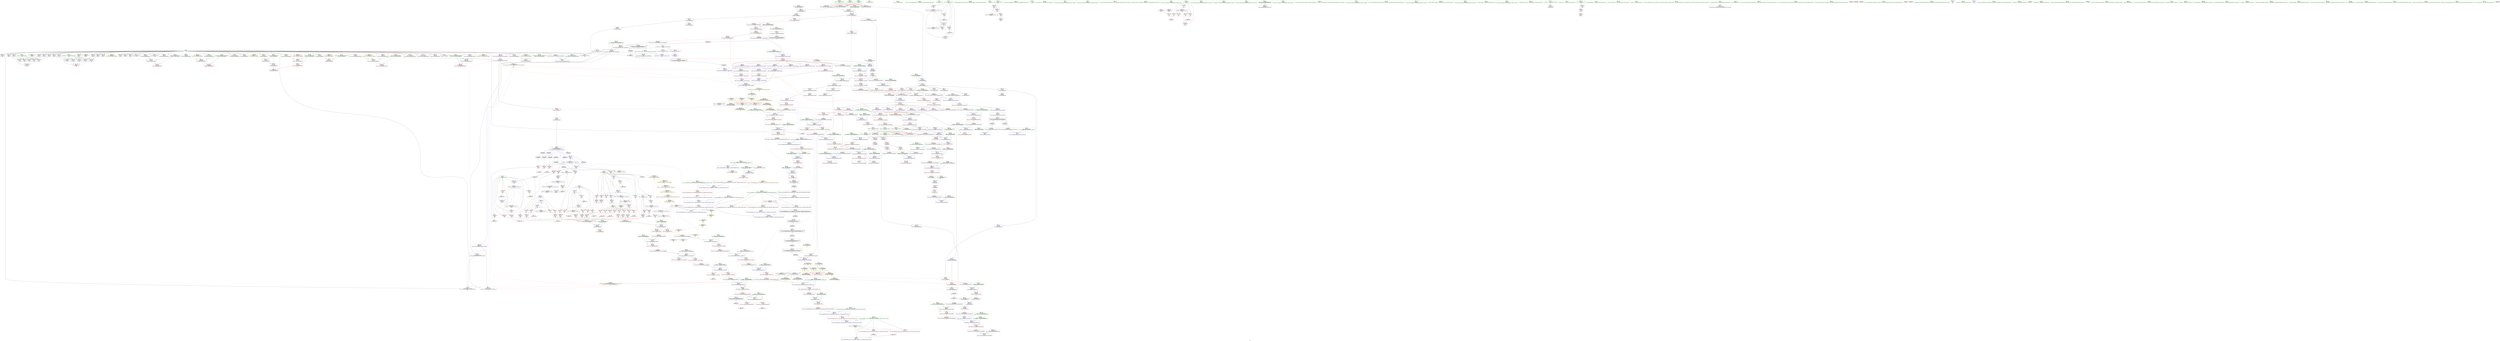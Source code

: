 digraph "SVFG" {
	label="SVFG";

	Node0x55c8d01eb9f0 [shape=record,color=grey,label="{NodeID: 0\nNullPtr|{|<s40>62}}"];
	Node0x55c8d01eb9f0 -> Node0x55c8d023a5e0[style=solid];
	Node0x55c8d01eb9f0 -> Node0x55c8d023a6e0[style=solid];
	Node0x55c8d01eb9f0 -> Node0x55c8d023a7b0[style=solid];
	Node0x55c8d01eb9f0 -> Node0x55c8d023a880[style=solid];
	Node0x55c8d01eb9f0 -> Node0x55c8d023a950[style=solid];
	Node0x55c8d01eb9f0 -> Node0x55c8d023aa20[style=solid];
	Node0x55c8d01eb9f0 -> Node0x55c8d023aaf0[style=solid];
	Node0x55c8d01eb9f0 -> Node0x55c8d023abc0[style=solid];
	Node0x55c8d01eb9f0 -> Node0x55c8d023ac90[style=solid];
	Node0x55c8d01eb9f0 -> Node0x55c8d023ad60[style=solid];
	Node0x55c8d01eb9f0 -> Node0x55c8d023ae30[style=solid];
	Node0x55c8d01eb9f0 -> Node0x55c8d023af00[style=solid];
	Node0x55c8d01eb9f0 -> Node0x55c8d023afd0[style=solid];
	Node0x55c8d01eb9f0 -> Node0x55c8d023b0a0[style=solid];
	Node0x55c8d01eb9f0 -> Node0x55c8d023b170[style=solid];
	Node0x55c8d01eb9f0 -> Node0x55c8d023b240[style=solid];
	Node0x55c8d01eb9f0 -> Node0x55c8d023b310[style=solid];
	Node0x55c8d01eb9f0 -> Node0x55c8d023b3e0[style=solid];
	Node0x55c8d01eb9f0 -> Node0x55c8d023b4b0[style=solid];
	Node0x55c8d01eb9f0 -> Node0x55c8d023b580[style=solid];
	Node0x55c8d01eb9f0 -> Node0x55c8d023b650[style=solid];
	Node0x55c8d01eb9f0 -> Node0x55c8d023b720[style=solid];
	Node0x55c8d01eb9f0 -> Node0x55c8d023b7f0[style=solid];
	Node0x55c8d01eb9f0 -> Node0x55c8d023b8c0[style=solid];
	Node0x55c8d01eb9f0 -> Node0x55c8d023b990[style=solid];
	Node0x55c8d01eb9f0 -> Node0x55c8d023ba60[style=solid];
	Node0x55c8d01eb9f0 -> Node0x55c8d023bb30[style=solid];
	Node0x55c8d01eb9f0 -> Node0x55c8d023bc00[style=solid];
	Node0x55c8d01eb9f0 -> Node0x55c8d023bcd0[style=solid];
	Node0x55c8d01eb9f0 -> Node0x55c8d023bda0[style=solid];
	Node0x55c8d01eb9f0 -> Node0x55c8d0235c90[style=solid];
	Node0x55c8d01eb9f0 -> Node0x55c8d0235d60[style=solid];
	Node0x55c8d01eb9f0 -> Node0x55c8d0235e30[style=solid];
	Node0x55c8d01eb9f0 -> Node0x55c8d0235f00[style=solid];
	Node0x55c8d01eb9f0 -> Node0x55c8d023e6a0[style=solid];
	Node0x55c8d01eb9f0 -> Node0x55c8d0251550[style=solid];
	Node0x55c8d01eb9f0 -> Node0x55c8d0251620[style=solid];
	Node0x55c8d01eb9f0 -> Node0x55c8d02516f0[style=solid];
	Node0x55c8d01eb9f0 -> Node0x55c8d02493f0[style=solid];
	Node0x55c8d01eb9f0 -> Node0x55c8d024b910[style=solid];
	Node0x55c8d01eb9f0:s40 -> Node0x55c8d02f23f0[style=solid,color=red];
	Node0x55c8d02a5000 [shape=record,color=yellow,style=double,label="{NodeID: 941\n54V_1 = ENCHI(MR_54V_0)\npts\{350 \}\nFun[_ZNSt6vectorIiSaIiEEC2EmRKS0_]}"];
	Node0x55c8d02a5000 -> Node0x55c8d0250370[style=dashed];
	Node0x55c8d023eef0 [shape=record,color=blue,label="{NodeID: 443\n57\<--150\nehselector.slot\<--\nmain\n}"];
	Node0x55c8d023eef0 -> Node0x55c8d0243f10[style=dashed];
	Node0x55c8d0242440 [shape=record,color=purple,label="{NodeID: 277\n596\<--588\n_M_finish\<--this1\n_ZNSt12_Vector_baseIiSaIiEE12_Vector_implC2ERKS0_\n}"];
	Node0x55c8d0242440 -> Node0x55c8d0251620[style=solid];
	Node0x55c8d02b7bc0 [shape=record,color=yellow,style=double,label="{NodeID: 1218\n32V_3 = CSCHI(MR_32V_2)\npts\{520000 \}\nCS[]|{|<s1>11|<s2>25|<s3>35|<s4>37}}"];
	Node0x55c8d02b7bc0 -> Node0x55c8d028e390[style=dashed];
	Node0x55c8d02b7bc0:s1 -> Node0x55c8d02a6970[style=dashed,color=red];
	Node0x55c8d02b7bc0:s2 -> Node0x55c8d02a6970[style=dashed,color=red];
	Node0x55c8d02b7bc0:s3 -> Node0x55c8d02a5a10[style=dashed,color=red];
	Node0x55c8d02b7bc0:s4 -> Node0x55c8d02a5a10[style=dashed,color=red];
	Node0x55c8d0232750 [shape=record,color=green,label="{NodeID: 111\n736\<--737\ncall2\<--call2_field_insensitive\n_ZN9__gnu_cxx13new_allocatorIiE8allocateEmPKv\n}"];
	Node0x55c8d0232750 -> Node0x55c8d0240330[style=solid];
	Node0x55c8d023c1b0 [shape=record,color=red,label="{NodeID: 388\n668\<--662\nthis1\<--this.addr\n_ZN9__gnu_cxx13new_allocatorIiEC2ERKS1_\n}"];
	Node0x55c8d0237520 [shape=record,color=black,label="{NodeID: 222\n441\<--425\n\<--this1\n_ZNSt6vectorIiSaIiEED2Ev\n|{<s0>45}}"];
	Node0x55c8d0237520:s0 -> Node0x55c8d02fafd0[style=solid,color=red];
	Node0x55c8d0233940 [shape=record,color=green,label="{NodeID: 56\n349\<--350\nehselector.slot\<--ehselector.slot_field_insensitive\n_ZNSt6vectorIiSaIiEEC2EmRKS0_\n}"];
	Node0x55c8d0233940 -> Node0x55c8d02462d0[style=solid];
	Node0x55c8d0233940 -> Node0x55c8d0250370[style=solid];
	Node0x55c8d0251960 [shape=record,color=blue,label="{NodeID: 499\n616\<--612\n_M_start\<--call\n_ZNSt12_Vector_baseIiSaIiEE17_M_create_storageEm\n|{|<s2>49}}"];
	Node0x55c8d0251960 -> Node0x55c8d0247a60[style=dashed];
	Node0x55c8d0251960 -> Node0x55c8d023be70[style=dashed];
	Node0x55c8d0251960:s2 -> Node0x55c8d02b88e0[style=dashed,color=blue];
	Node0x55c8d02451c0 [shape=record,color=red,label="{NodeID: 333\n248\<--79\n\<--highest_b\nmain\n}"];
	Node0x55c8d02451c0 -> Node0x55c8d02688a0[style=solid];
	Node0x55c8d02f66b0 [shape=record,color=black,label="{NodeID: 1274\n926 = PHI(905, )\n0th arg _ZNSt16allocator_traitsISaIiEE10deallocateERS0_Pim }"];
	Node0x55c8d02f66b0 -> Node0x55c8d0253ab0[style=solid];
	Node0x55c8d023aa20 [shape=record,color=black,label="{NodeID: 167\n141\<--3\n\<--dummyVal\nmain\n}"];
	Node0x55c8d023aa20 -> Node0x55c8d023ec80[style=solid];
	Node0x55c8d0217fd0 [shape=record,color=green,label="{NodeID: 1\n7\<--1\n__dso_handle\<--dummyObj\nGlob }"];
	Node0x55c8d023efc0 [shape=record,color=blue,label="{NodeID: 444\n69\<--84\nscore\<--\nmain\n}"];
	Node0x55c8d023efc0 -> Node0x55c8d0244320[style=dashed];
	Node0x55c8d023efc0 -> Node0x55c8d02443f0[style=dashed];
	Node0x55c8d023efc0 -> Node0x55c8d02444c0[style=dashed];
	Node0x55c8d023efc0 -> Node0x55c8d0244730[style=dashed];
	Node0x55c8d023efc0 -> Node0x55c8d023f300[style=dashed];
	Node0x55c8d023efc0 -> Node0x55c8d028bb90[style=dashed];
	Node0x55c8d023efc0 -> Node0x55c8d0299c90[style=dashed];
	Node0x55c8d0242510 [shape=record,color=purple,label="{NodeID: 278\n598\<--588\n_M_end_of_storage\<--this1\n_ZNSt12_Vector_baseIiSaIiEE12_Vector_implC2ERKS0_\n}"];
	Node0x55c8d0242510 -> Node0x55c8d02516f0[style=solid];
	Node0x55c8d02b7ca0 [shape=record,color=yellow,style=double,label="{NodeID: 1219\n38V_3 = CSCHI(MR_38V_2)\npts\{520001 520002 \}\nCS[]|{|<s1>35|<s2>35|<s3>37|<s4>37}}"];
	Node0x55c8d02b7ca0 -> Node0x55c8d028f290[style=dashed];
	Node0x55c8d02b7ca0:s1 -> Node0x55c8d02a5b50[style=dashed,color=red];
	Node0x55c8d02b7ca0:s2 -> Node0x55c8d02a5c90[style=dashed,color=red];
	Node0x55c8d02b7ca0:s3 -> Node0x55c8d02a5b50[style=dashed,color=red];
	Node0x55c8d02b7ca0:s4 -> Node0x55c8d02a5c90[style=dashed,color=red];
	Node0x55c8d0232820 [shape=record,color=green,label="{NodeID: 112\n738\<--739\n_Znwm\<--_Znwm_field_insensitive\n}"];
	Node0x55c8d023c280 [shape=record,color=red,label="{NodeID: 389\n679\<--673\nthis1\<--this.addr\n_ZNSt12_Vector_baseIiSaIiEE11_M_allocateEm\n}"];
	Node0x55c8d023c280 -> Node0x55c8d0242e00[style=solid];
	Node0x55c8d02375f0 [shape=record,color=black,label="{NodeID: 223\n449\<--425\n\<--this1\n_ZNSt6vectorIiSaIiEED2Ev\n|{<s0>46}}"];
	Node0x55c8d02375f0:s0 -> Node0x55c8d02fafd0[style=solid,color=red];
	Node0x55c8d0233a10 [shape=record,color=green,label="{NodeID: 57\n359\<--360\n_ZNSt12_Vector_baseIiSaIiEEC2EmRKS0_\<--_ZNSt12_Vector_baseIiSaIiEEC2EmRKS0__field_insensitive\n}"];
	Node0x55c8d0251a30 [shape=record,color=blue,label="{NodeID: 500\n622\<--620\n_M_finish\<--\n_ZNSt12_Vector_baseIiSaIiEE17_M_create_storageEm\n|{<s0>49}}"];
	Node0x55c8d0251a30:s0 -> Node0x55c8d02b88e0[style=dashed,color=blue];
	Node0x55c8d0245290 [shape=record,color=red,label="{NodeID: 334\n227\<--81\n\<--i43\nmain\n}"];
	Node0x55c8d0245290 -> Node0x55c8d0268320[style=solid];
	Node0x55c8d02f6820 [shape=record,color=black,label="{NodeID: 1275\n927 = PHI(906, )\n1st arg _ZNSt16allocator_traitsISaIiEE10deallocateERS0_Pim }"];
	Node0x55c8d02f6820 -> Node0x55c8d0253b80[style=solid];
	Node0x55c8d023aaf0 [shape=record,color=black,label="{NodeID: 168\n143\<--3\n\<--dummyVal\nmain\n}"];
	Node0x55c8d023aaf0 -> Node0x55c8d023ed50[style=solid];
	Node0x55c8d021fe60 [shape=record,color=green,label="{NodeID: 2\n8\<--1\n_ZSt3cin\<--dummyObj\nGlob }"];
	Node0x55c8d023f090 [shape=record,color=blue,label="{NodeID: 445\n71\<--84\nmoves\<--\nmain\n}"];
	Node0x55c8d023f090 -> Node0x55c8d02a01b0[style=dashed];
	Node0x55c8d02425e0 [shape=record,color=purple,label="{NodeID: 279\n615\<--610\n_M_impl\<--this1\n_ZNSt12_Vector_baseIiSaIiEE17_M_create_storageEm\n}"];
	Node0x55c8d02b7d80 [shape=record,color=yellow,style=double,label="{NodeID: 1220\n57V_2 = CSCHI(MR_57V_1)\npts\{520000 600000 660000 \}\nCS[]|{<s0>6|<s1>9|<s2>18|<s3>40|<s4>41}}"];
	Node0x55c8d02b7d80:s0 -> Node0x55c8d02b7bc0[style=dashed,color=blue];
	Node0x55c8d02b7d80:s1 -> Node0x55c8d02b7580[style=dashed,color=blue];
	Node0x55c8d02b7d80:s2 -> Node0x55c8d02b78a0[style=dashed,color=blue];
	Node0x55c8d02b7d80:s3 -> Node0x55c8d02aa5f0[style=dashed,color=red];
	Node0x55c8d02b7d80:s4 -> Node0x55c8d02a9610[style=dashed,color=red];
	Node0x55c8d0232920 [shape=record,color=green,label="{NodeID: 113\n744\<--745\nthis.addr\<--this.addr_field_insensitive\n_ZNK9__gnu_cxx13new_allocatorIiE8max_sizeEv\n}"];
	Node0x55c8d0232920 -> Node0x55c8d023c900[style=solid];
	Node0x55c8d0232920 -> Node0x55c8d0252590[style=solid];
	Node0x55c8d023c350 [shape=record,color=red,label="{NodeID: 390\n680\<--675\n\<--__n.addr\n_ZNSt12_Vector_baseIiSaIiEE11_M_allocateEm\n}"];
	Node0x55c8d023c350 -> Node0x55c8d024b790[style=solid];
	Node0x55c8d02376c0 [shape=record,color=black,label="{NodeID: 224\n523\<--522\n\<--this1\n_ZNSt6vectorIiSaIiEE21_M_default_initializeEm\n}"];
	Node0x55c8d02376c0 -> Node0x55c8d02419b0[style=solid];
	Node0x55c8d02376c0 -> Node0x55c8d0241a80[style=solid];
	Node0x55c8d0233b10 [shape=record,color=green,label="{NodeID: 58\n363\<--364\n_ZNSt6vectorIiSaIiEE21_M_default_initializeEm\<--_ZNSt6vectorIiSaIiEE21_M_default_initializeEm_field_insensitive\n}"];
	Node0x55c8d0251b00 [shape=record,color=blue,label="{NodeID: 501\n630\<--628\n_M_end_of_storage\<--add.ptr\n_ZNSt12_Vector_baseIiSaIiEE17_M_create_storageEm\n|{<s0>49}}"];
	Node0x55c8d0251b00:s0 -> Node0x55c8d02b88e0[style=dashed,color=blue];
	Node0x55c8d0245360 [shape=record,color=red,label="{NodeID: 335\n231\<--81\n\<--i43\nmain\n}"];
	Node0x55c8d0245360 -> Node0x55c8d02368f0[style=solid];
	Node0x55c8d02f6960 [shape=record,color=black,label="{NodeID: 1276\n928 = PHI(907, )\n2nd arg _ZNSt16allocator_traitsISaIiEE10deallocateERS0_Pim }"];
	Node0x55c8d02f6960 -> Node0x55c8d0253c50[style=solid];
	Node0x55c8d023abc0 [shape=record,color=black,label="{NodeID: 169\n147\<--3\n\<--dummyVal\nmain\n}"];
	Node0x55c8d021fef0 [shape=record,color=green,label="{NodeID: 3\n9\<--1\n.str\<--dummyObj\nGlob }"];
	Node0x55c8d02a52a0 [shape=record,color=yellow,style=double,label="{NodeID: 944\n30V_1 = ENCHI(MR_30V_0)\npts\{737 \}\nFun[_ZNSt6vectorIiSaIiEEC2EmRKS0_]|{<s0>40}}"];
	Node0x55c8d02a52a0:s0 -> Node0x55c8d02aa510[style=dashed,color=red];
	Node0x55c8d023f160 [shape=record,color=blue,label="{NodeID: 446\n73\<--168\nfound\<--\nmain\n}"];
	Node0x55c8d023f160 -> Node0x55c8d0244a70[style=dashed];
	Node0x55c8d023f160 -> Node0x55c8d023f160[style=dashed];
	Node0x55c8d023f160 -> Node0x55c8d023f570[style=dashed];
	Node0x55c8d023f160 -> Node0x55c8d028c590[style=dashed];
	Node0x55c8d02426b0 [shape=record,color=purple,label="{NodeID: 280\n616\<--610\n_M_start\<--this1\n_ZNSt12_Vector_baseIiSaIiEE17_M_create_storageEm\n}"];
	Node0x55c8d02426b0 -> Node0x55c8d0251960[style=solid];
	Node0x55c8d02b7f40 [shape=record,color=yellow,style=double,label="{NodeID: 1221\n59V_2 = CSCHI(MR_59V_1)\npts\{520001 600001 660001 \}\nCS[]|{<s0>40}}"];
	Node0x55c8d02b7f40:s0 -> Node0x55c8d0251070[style=dashed,color=red];
	Node0x55c8d0237cb0 [shape=record,color=green,label="{NodeID: 114\n757\<--758\n__first.addr\<--__first.addr_field_insensitive\n_ZSt27__uninitialized_default_n_aIPimiET_S1_T0_RSaIT1_E\n}"];
	Node0x55c8d0237cb0 -> Node0x55c8d023c9d0[style=solid];
	Node0x55c8d0237cb0 -> Node0x55c8d0252660[style=solid];
	Node0x55c8d023c420 [shape=record,color=red,label="{NodeID: 391\n686\<--675\n\<--__n.addr\n_ZNSt12_Vector_baseIiSaIiEE11_M_allocateEm\n|{<s0>61}}"];
	Node0x55c8d023c420:s0 -> Node0x55c8d02fb270[style=solid,color=red];
	Node0x55c8d0237790 [shape=record,color=black,label="{NodeID: 225\n528\<--522\n\<--this1\n_ZNSt6vectorIiSaIiEE21_M_default_initializeEm\n|{<s0>51}}"];
	Node0x55c8d0237790:s0 -> Node0x55c8d02fa3c0[style=solid,color=red];
	Node0x55c8d0233c10 [shape=record,color=green,label="{NodeID: 59\n373\<--374\n_ZNSt12_Vector_baseIiSaIiEED2Ev\<--_ZNSt12_Vector_baseIiSaIiEED2Ev_field_insensitive\n}"];
	Node0x55c8d02a8be0 [shape=record,color=yellow,style=double,label="{NodeID: 1000\n171V_1 = ENCHI(MR_171V_0)\npts\{807 \}\nFun[_ZSt10__fill_n_aIPimiEN9__gnu_cxx11__enable_ifIXsr11__is_scalarIT1_EE7__valueET_E6__typeES4_T0_RKS3_]}"];
	Node0x55c8d02a8be0 -> Node0x55c8d023d870[style=dashed];
	Node0x55c8d0251bd0 [shape=record,color=blue,label="{NodeID: 502\n635\<--634\nthis.addr\<--this\n_ZNSt12_Vector_baseIiSaIiEE12_Vector_implD2Ev\n}"];
	Node0x55c8d0251bd0 -> Node0x55c8d023bf40[style=dashed];
	Node0x55c8d0245430 [shape=record,color=red,label="{NodeID: 336\n238\<--81\n\<--i43\nmain\n}"];
	Node0x55c8d0245430 -> Node0x55c8d02369c0[style=solid];
	Node0x55c8d02f6aa0 [shape=record,color=black,label="{NodeID: 1277\n643 = PHI(589, )\n0th arg _ZNSaIiEC2ERKS_ }"];
	Node0x55c8d02f6aa0 -> Node0x55c8d0251ca0[style=solid];
	Node0x55c8d023ac90 [shape=record,color=black,label="{NodeID: 170\n148\<--3\n\<--dummyVal\nmain\n}"];
	Node0x55c8d023ac90 -> Node0x55c8d023ee20[style=solid];
	Node0x55c8d02201a0 [shape=record,color=green,label="{NodeID: 4\n11\<--1\n.str.1\<--dummyObj\nGlob }"];
	Node0x55c8d02a5380 [shape=record,color=yellow,style=double,label="{NodeID: 945\n57V_1 = ENCHI(MR_57V_0)\npts\{520000 600000 660000 \}\nFun[_ZNSt6vectorIiSaIiEEC2EmRKS0_]|{<s0>39}}"];
	Node0x55c8d02a5380:s0 -> Node0x55c8d02a6260[style=dashed,color=red];
	Node0x55c8d023f230 [shape=record,color=blue,label="{NodeID: 447\n75\<--84\ni23\<--\nmain\n}"];
	Node0x55c8d023f230 -> Node0x55c8d0244b40[style=dashed];
	Node0x55c8d023f230 -> Node0x55c8d0244c10[style=dashed];
	Node0x55c8d023f230 -> Node0x55c8d0244ce0[style=dashed];
	Node0x55c8d023f230 -> Node0x55c8d0244db0[style=dashed];
	Node0x55c8d023f230 -> Node0x55c8d0244e80[style=dashed];
	Node0x55c8d023f230 -> Node0x55c8d0244f50[style=dashed];
	Node0x55c8d023f230 -> Node0x55c8d023f230[style=dashed];
	Node0x55c8d023f230 -> Node0x55c8d023f7e0[style=dashed];
	Node0x55c8d023f230 -> Node0x55c8d028ca90[style=dashed];
	Node0x55c8d0242780 [shape=record,color=purple,label="{NodeID: 281\n618\<--610\n_M_impl2\<--this1\n_ZNSt12_Vector_baseIiSaIiEE17_M_create_storageEm\n}"];
	Node0x55c8d02b8080 [shape=record,color=yellow,style=double,label="{NodeID: 1222\n61V_2 = CSCHI(MR_61V_1)\npts\{520002 600002 660002 \}\nCS[]|{<s0>6|<s1>9|<s2>18|<s3>41}}"];
	Node0x55c8d02b8080:s0 -> Node0x55c8d02b7ca0[style=dashed,color=blue];
	Node0x55c8d02b8080:s1 -> Node0x55c8d02b7660[style=dashed,color=blue];
	Node0x55c8d02b8080:s2 -> Node0x55c8d02b7980[style=dashed,color=blue];
	Node0x55c8d02b8080:s3 -> Node0x55c8d02a9750[style=dashed,color=red];
	Node0x55c8d0237d40 [shape=record,color=green,label="{NodeID: 115\n759\<--760\n__n.addr\<--__n.addr_field_insensitive\n_ZSt27__uninitialized_default_n_aIPimiET_S1_T0_RSaIT1_E\n}"];
	Node0x55c8d0237d40 -> Node0x55c8d023caa0[style=solid];
	Node0x55c8d0237d40 -> Node0x55c8d0252730[style=solid];
	Node0x55c8d023c4f0 [shape=record,color=red,label="{NodeID: 392\n703\<--697\n\<--__a.addr\n_ZNSt16allocator_traitsISaIiEE8allocateERS0_m\n}"];
	Node0x55c8d023c4f0 -> Node0x55c8d0240190[style=solid];
	Node0x55c8d0237860 [shape=record,color=black,label="{NodeID: 226\n533\<--522\n\<--this1\n_ZNSt6vectorIiSaIiEE21_M_default_initializeEm\n}"];
	Node0x55c8d0237860 -> Node0x55c8d0241b50[style=solid];
	Node0x55c8d0237860 -> Node0x55c8d0241c20[style=solid];
	Node0x55c8d0233d10 [shape=record,color=green,label="{NodeID: 60\n381\<--382\n__gxx_personality_v0\<--__gxx_personality_v0_field_insensitive\n}"];
	Node0x55c8d0251ca0 [shape=record,color=blue,label="{NodeID: 503\n645\<--643\nthis.addr\<--this\n_ZNSaIiEC2ERKS_\n}"];
	Node0x55c8d0251ca0 -> Node0x55c8d023c010[style=dashed];
	Node0x55c8d0245500 [shape=record,color=red,label="{NodeID: 337\n244\<--81\n\<--i43\nmain\n}"];
	Node0x55c8d0245500 -> Node0x55c8d0236a90[style=solid];
	Node0x55c8d02f6be0 [shape=record,color=black,label="{NodeID: 1278\n644 = PHI(590, )\n1st arg _ZNSaIiEC2ERKS_ }"];
	Node0x55c8d02f6be0 -> Node0x55c8d0251d70[style=solid];
	Node0x55c8d023ad60 [shape=record,color=black,label="{NodeID: 171\n150\<--3\n\<--dummyVal\nmain\n}"];
	Node0x55c8d023ad60 -> Node0x55c8d023eef0[style=solid];
	Node0x55c8d0220230 [shape=record,color=green,label="{NodeID: 5\n14\<--1\n\<--dummyObj\nCan only get source location for instruction, argument, global var or function.}"];
	Node0x55c8d02a54c0 [shape=record,color=yellow,style=double,label="{NodeID: 946\n59V_1 = ENCHI(MR_59V_0)\npts\{520001 600001 660001 \}\nFun[_ZNSt6vectorIiSaIiEEC2EmRKS0_]|{<s0>39}}"];
	Node0x55c8d02a54c0:s0 -> Node0x55c8d02a6260[style=dashed,color=red];
	Node0x55c8d023f300 [shape=record,color=blue,label="{NodeID: 448\n69\<--194\nscore\<--add\nmain\n}"];
	Node0x55c8d023f300 -> Node0x55c8d0299c90[style=dashed];
	Node0x55c8d0242850 [shape=record,color=purple,label="{NodeID: 282\n619\<--610\n_M_start3\<--this1\n_ZNSt12_Vector_baseIiSaIiEE17_M_create_storageEm\n}"];
	Node0x55c8d0242850 -> Node0x55c8d0247a60[style=solid];
	Node0x55c8d02b81c0 [shape=record,color=yellow,style=double,label="{NodeID: 1223\n30V_2 = CSCHI(MR_30V_1)\npts\{737 \}\nCS[]|{<s0>6|<s1>9|<s2>18}}"];
	Node0x55c8d02b81c0:s0 -> Node0x55c8d02b7a60[style=dashed,color=blue];
	Node0x55c8d02b81c0:s1 -> Node0x55c8d02b7420[style=dashed,color=blue];
	Node0x55c8d02b81c0:s2 -> Node0x55c8d02a1fb0[style=dashed,color=blue];
	Node0x55c8d0237e10 [shape=record,color=green,label="{NodeID: 116\n761\<--762\n.addr\<--.addr_field_insensitive\n_ZSt27__uninitialized_default_n_aIPimiET_S1_T0_RSaIT1_E\n}"];
	Node0x55c8d0237e10 -> Node0x55c8d0252800[style=solid];
	Node0x55c8d023c5c0 [shape=record,color=red,label="{NodeID: 393\n705\<--699\n\<--__n.addr\n_ZNSt16allocator_traitsISaIiEE8allocateERS0_m\n|{<s0>62}}"];
	Node0x55c8d023c5c0:s0 -> Node0x55c8d02f22e0[style=solid,color=red];
	Node0x55c8d0237930 [shape=record,color=black,label="{NodeID: 227\n557\<--553\nsub.ptr.lhs.cast\<--\n_ZNSt12_Vector_baseIiSaIiEED2Ev\n}"];
	Node0x55c8d0237930 -> Node0x55c8d024a890[style=solid];
	Node0x55c8d0233e10 [shape=record,color=green,label="{NodeID: 61\n387\<--388\nthis.addr\<--this.addr_field_insensitive\n_ZNSaIiED2Ev\n}"];
	Node0x55c8d0233e10 -> Node0x55c8d02463a0[style=solid];
	Node0x55c8d0233e10 -> Node0x55c8d0250440[style=solid];
	Node0x55c8d0251d70 [shape=record,color=blue,label="{NodeID: 504\n647\<--644\n__a.addr\<--__a\n_ZNSaIiEC2ERKS_\n}"];
	Node0x55c8d0251d70 -> Node0x55c8d023c0e0[style=dashed];
	Node0x55c8d02455d0 [shape=record,color=red,label="{NodeID: 338\n251\<--81\n\<--i43\nmain\n}"];
	Node0x55c8d02455d0 -> Node0x55c8d023fb20[style=solid];
	Node0x55c8d02f6d20 [shape=record,color=black,label="{NodeID: 1279\n988 = PHI(981, )\n0th arg _ZSt8_DestroyIPiEvT_S1_ }"];
	Node0x55c8d02f6d20 -> Node0x55c8d0254200[style=solid];
	Node0x55c8d023ae30 [shape=record,color=black,label="{NodeID: 172\n206\<--3\n\<--dummyVal\nmain\n}"];
	Node0x55c8d02202c0 [shape=record,color=green,label="{NodeID: 6\n84\<--1\n\<--dummyObj\nCan only get source location for instruction, argument, global var or function.}"];
	Node0x55c8d02a5600 [shape=record,color=yellow,style=double,label="{NodeID: 947\n61V_1 = ENCHI(MR_61V_0)\npts\{520002 600002 660002 \}\nFun[_ZNSt6vectorIiSaIiEEC2EmRKS0_]|{<s0>39}}"];
	Node0x55c8d02a5600:s0 -> Node0x55c8d02a6260[style=dashed,color=red];
	Node0x55c8d023f3d0 [shape=record,color=blue,label="{NodeID: 449\n71\<--197\nmoves\<--inc35\nmain\n}"];
	Node0x55c8d023f3d0 -> Node0x55c8d02448d0[style=dashed];
	Node0x55c8d023f3d0 -> Node0x55c8d02449a0[style=dashed];
	Node0x55c8d023f3d0 -> Node0x55c8d024fc20[style=dashed];
	Node0x55c8d023f3d0 -> Node0x55c8d028c090[style=dashed];
	Node0x55c8d023f3d0 -> Node0x55c8d02a01b0[style=dashed];
	Node0x55c8d0242920 [shape=record,color=purple,label="{NodeID: 283\n621\<--610\n_M_impl4\<--this1\n_ZNSt12_Vector_baseIiSaIiEE17_M_create_storageEm\n}"];
	Node0x55c8d02b8320 [shape=record,color=yellow,style=double,label="{NodeID: 1224\n59V_3 = CSCHI(MR_59V_2)\npts\{520001 600001 660001 \}\nCS[]|{<s0>6|<s1>9|<s2>18}}"];
	Node0x55c8d02b8320:s0 -> Node0x55c8d02b7ca0[style=dashed,color=blue];
	Node0x55c8d02b8320:s1 -> Node0x55c8d02b7660[style=dashed,color=blue];
	Node0x55c8d02b8320:s2 -> Node0x55c8d02b7980[style=dashed,color=blue];
	Node0x55c8d0237ee0 [shape=record,color=green,label="{NodeID: 117\n769\<--770\n_ZSt25__uninitialized_default_nIPimET_S1_T0_\<--_ZSt25__uninitialized_default_nIPimET_S1_T0__field_insensitive\n}"];
	Node0x55c8d023c690 [shape=record,color=red,label="{NodeID: 394\n723\<--714\nthis1\<--this.addr\n_ZN9__gnu_cxx13new_allocatorIiE8allocateEmPKv\n|{<s0>63}}"];
	Node0x55c8d023c690:s0 -> Node0x55c8d02f7ea0[style=solid,color=red];
	Node0x55c8d0237a00 [shape=record,color=black,label="{NodeID: 228\n558\<--556\nsub.ptr.rhs.cast\<--\n_ZNSt12_Vector_baseIiSaIiEED2Ev\n}"];
	Node0x55c8d0237a00 -> Node0x55c8d024a890[style=solid];
	Node0x55c8d0233ee0 [shape=record,color=green,label="{NodeID: 62\n393\<--394\n_ZN9__gnu_cxx13new_allocatorIiED2Ev\<--_ZN9__gnu_cxx13new_allocatorIiED2Ev_field_insensitive\n}"];
	Node0x55c8d0251e40 [shape=record,color=blue,label="{NodeID: 505\n662\<--660\nthis.addr\<--this\n_ZN9__gnu_cxx13new_allocatorIiEC2ERKS1_\n}"];
	Node0x55c8d0251e40 -> Node0x55c8d023c1b0[style=dashed];
	Node0x55c8d02456a0 [shape=record,color=red,label="{NodeID: 339\n253\<--81\n\<--i43\nmain\n}"];
	Node0x55c8d02456a0 -> Node0x55c8d0236b60[style=solid];
	Node0x55c8d02f6e60 [shape=record,color=black,label="{NodeID: 1280\n989 = PHI(982, )\n1st arg _ZSt8_DestroyIPiEvT_S1_ }"];
	Node0x55c8d02f6e60 -> Node0x55c8d02542d0[style=solid];
	Node0x55c8d023af00 [shape=record,color=black,label="{NodeID: 173\n207\<--3\n\<--dummyVal\nmain\n}"];
	Node0x55c8d023af00 -> Node0x55c8d023f640[style=solid];
	Node0x55c8d0220780 [shape=record,color=green,label="{NodeID: 7\n89\<--1\n\<--dummyObj\nCan only get source location for instruction, argument, global var or function.}"];
	Node0x55c8d023f4a0 [shape=record,color=blue,label="{NodeID: 450\n201\<--164\ncall37\<--\nmain\n}"];
	Node0x55c8d023f4a0 -> Node0x55c8d0245ab0[style=dashed];
	Node0x55c8d023f4a0 -> Node0x55c8d0245b80[style=dashed];
	Node0x55c8d023f4a0 -> Node0x55c8d0245c50[style=dashed];
	Node0x55c8d023f4a0 -> Node0x55c8d0245d20[style=dashed];
	Node0x55c8d023f4a0 -> Node0x55c8d023fd90[style=dashed];
	Node0x55c8d023f4a0 -> Node0x55c8d028de90[style=dashed];
	Node0x55c8d023f4a0 -> Node0x55c8d02a1fb0[style=dashed];
	Node0x55c8d02429f0 [shape=record,color=purple,label="{NodeID: 284\n622\<--610\n_M_finish\<--this1\n_ZNSt12_Vector_baseIiSaIiEE17_M_create_storageEm\n}"];
	Node0x55c8d02429f0 -> Node0x55c8d0251a30[style=solid];
	Node0x55c8d02b8460 [shape=record,color=yellow,style=double,label="{NodeID: 1225\n30V_2 = CSCHI(MR_30V_1)\npts\{737 \}\nCS[]|{<s0>67}}"];
	Node0x55c8d02b8460:s0 -> Node0x55c8d02b8d60[style=dashed,color=blue];
	Node0x55c8d0237fe0 [shape=record,color=green,label="{NodeID: 118\n774\<--775\nthis.addr\<--this.addr_field_insensitive\n_ZNSt12_Vector_baseIiSaIiEE19_M_get_Tp_allocatorEv\n}"];
	Node0x55c8d0237fe0 -> Node0x55c8d023cb70[style=solid];
	Node0x55c8d0237fe0 -> Node0x55c8d02528d0[style=solid];
	Node0x55c8d023c760 [shape=record,color=red,label="{NodeID: 395\n724\<--716\n\<--__n.addr\n_ZN9__gnu_cxx13new_allocatorIiE8allocateEmPKv\n}"];
	Node0x55c8d023c760 -> Node0x55c8d024b310[style=solid];
	Node0x55c8d0237ad0 [shape=record,color=black,label="{NodeID: 229\n589\<--588\n\<--this1\n_ZNSt12_Vector_baseIiSaIiEE12_Vector_implC2ERKS0_\n|{<s0>57}}"];
	Node0x55c8d0237ad0:s0 -> Node0x55c8d02f6aa0[style=solid,color=red];
	Node0x55c8d0233fe0 [shape=record,color=green,label="{NodeID: 63\n399\<--400\nthis.addr\<--this.addr_field_insensitive\n_ZNSt6vectorIiSaIiEEixEm\n}"];
	Node0x55c8d0233fe0 -> Node0x55c8d0246470[style=solid];
	Node0x55c8d0233fe0 -> Node0x55c8d0250510[style=solid];
	Node0x55c8d028b190 [shape=record,color=black,label="{NodeID: 838\nMR_6V_3 = PHI(MR_6V_4, MR_6V_2, )\npts\{48 \}\n}"];
	Node0x55c8d028b190 -> Node0x55c8d0243480[style=dashed];
	Node0x55c8d028b190 -> Node0x55c8d0243550[style=dashed];
	Node0x55c8d028b190 -> Node0x55c8d0243620[style=dashed];
	Node0x55c8d028b190 -> Node0x55c8d02436f0[style=dashed];
	Node0x55c8d028b190 -> Node0x55c8d024fe90[style=dashed];
	Node0x55c8d0251f10 [shape=record,color=blue,label="{NodeID: 506\n664\<--661\n.addr\<--\n_ZN9__gnu_cxx13new_allocatorIiEC2ERKS1_\n}"];
	Node0x55c8d0245770 [shape=record,color=red,label="{NodeID: 340\n260\<--81\n\<--i43\nmain\n}"];
	Node0x55c8d0245770 -> Node0x55c8d024ab90[style=solid];
	Node0x55c8d02f6fa0 [shape=record,color=black,label="{NodeID: 1281\n881 = PHI(830, )\n0th arg _ZSt12__niter_baseIPiET_S1_ }"];
	Node0x55c8d02f6fa0 -> Node0x55c8d0253770[style=solid];
	Node0x55c8d023afd0 [shape=record,color=black,label="{NodeID: 174\n209\<--3\n\<--dummyVal\nmain\n}"];
	Node0x55c8d023afd0 -> Node0x55c8d023f710[style=solid];
	Node0x55c8d0220840 [shape=record,color=green,label="{NodeID: 8\n164\<--1\n\<--dummyObj\nCan only get source location for instruction, argument, global var or function.}"];
	Node0x55c8d02a5850 [shape=record,color=yellow,style=double,label="{NodeID: 949\n72V_1 = ENCHI(MR_72V_0)\npts\{421 \}\nFun[_ZNSt6vectorIiSaIiEED2Ev]}"];
	Node0x55c8d02a5850 -> Node0x55c8d0250780[style=dashed];
	Node0x55c8d023f570 [shape=record,color=blue,label="{NodeID: 451\n73\<--204\nfound\<--\nmain\n}"];
	Node0x55c8d023f570 -> Node0x55c8d0244a70[style=dashed];
	Node0x55c8d023f570 -> Node0x55c8d023f160[style=dashed];
	Node0x55c8d023f570 -> Node0x55c8d028c590[style=dashed];
	Node0x55c8d0242ac0 [shape=record,color=purple,label="{NodeID: 285\n624\<--610\n_M_impl5\<--this1\n_ZNSt12_Vector_baseIiSaIiEE17_M_create_storageEm\n}"];
	Node0x55c8d02b85c0 [shape=record,color=yellow,style=double,label="{NodeID: 1226\n30V_2 = CSCHI(MR_30V_1)\npts\{737 \}\nCS[]|{<s0>68}}"];
	Node0x55c8d02b85c0:s0 -> Node0x55c8d02b8460[style=dashed,color=blue];
	Node0x55c8d02380b0 [shape=record,color=green,label="{NodeID: 119\n784\<--785\n__first.addr\<--__first.addr_field_insensitive\n_ZSt25__uninitialized_default_nIPimET_S1_T0_\n}"];
	Node0x55c8d02380b0 -> Node0x55c8d023cc40[style=solid];
	Node0x55c8d02380b0 -> Node0x55c8d02529a0[style=solid];
	Node0x55c8d023c830 [shape=record,color=red,label="{NodeID: 396\n734\<--716\n\<--__n.addr\n_ZN9__gnu_cxx13new_allocatorIiE8allocateEmPKv\n}"];
	Node0x55c8d023c830 -> Node0x55c8d0249f90[style=solid];
	Node0x55c8d0237ba0 [shape=record,color=black,label="{NodeID: 230\n639\<--638\n\<--this1\n_ZNSt12_Vector_baseIiSaIiEE12_Vector_implD2Ev\n|{<s0>59}}"];
	Node0x55c8d0237ba0:s0 -> Node0x55c8d02fa990[style=solid,color=red];
	Node0x55c8d02340b0 [shape=record,color=green,label="{NodeID: 64\n401\<--402\n__n.addr\<--__n.addr_field_insensitive\n_ZNSt6vectorIiSaIiEEixEm\n}"];
	Node0x55c8d02340b0 -> Node0x55c8d0246540[style=solid];
	Node0x55c8d02340b0 -> Node0x55c8d02505e0[style=solid];
	Node0x55c8d028b690 [shape=record,color=black,label="{NodeID: 839\nMR_14V_2 = PHI(MR_14V_4, MR_14V_1, )\npts\{64 \}\n}"];
	Node0x55c8d028b690 -> Node0x55c8d023e940[style=dashed];
	Node0x55c8d0251fe0 [shape=record,color=blue,label="{NodeID: 507\n673\<--671\nthis.addr\<--this\n_ZNSt12_Vector_baseIiSaIiEE11_M_allocateEm\n}"];
	Node0x55c8d0251fe0 -> Node0x55c8d023c280[style=dashed];
	Node0x55c8d0245840 [shape=record,color=red,label="{NodeID: 341\n178\<--177\n\<--call28\nmain\n}"];
	Node0x55c8d0245840 -> Node0x55c8d0268420[style=solid];
	Node0x55c8d02f70e0 [shape=record,color=black,label="{NodeID: 1282\n338 = PHI(51, 59, 65, )\n0th arg _ZNSt6vectorIiSaIiEEC2EmRKS0_ }"];
	Node0x55c8d02f70e0 -> Node0x55c8d0250030[style=solid];
	Node0x55c8d023b0a0 [shape=record,color=black,label="{NodeID: 175\n291\<--3\n\<--dummyVal\nmain\n}"];
	Node0x55c8d0220900 [shape=record,color=green,label="{NodeID: 9\n168\<--1\n\<--dummyObj\nCan only get source location for instruction, argument, global var or function.}"];
	Node0x55c8d02a5930 [shape=record,color=yellow,style=double,label="{NodeID: 950\n74V_1 = ENCHI(MR_74V_0)\npts\{423 \}\nFun[_ZNSt6vectorIiSaIiEED2Ev]}"];
	Node0x55c8d02a5930 -> Node0x55c8d0250850[style=dashed];
	Node0x55c8d023f640 [shape=record,color=blue,label="{NodeID: 452\n55\<--207\nexn.slot\<--\nmain\n}"];
	Node0x55c8d023f640 -> Node0x55c8d0243e40[style=dashed];
	Node0x55c8d0242b90 [shape=record,color=purple,label="{NodeID: 286\n625\<--610\n_M_start6\<--this1\n_ZNSt12_Vector_baseIiSaIiEE17_M_create_storageEm\n}"];
	Node0x55c8d0242b90 -> Node0x55c8d023be70[style=solid];
	Node0x55c8d02b8720 [shape=record,color=yellow,style=double,label="{NodeID: 1227\n97V_2 = CSCHI(MR_97V_1)\npts\{520000 520001 520002 600000 600001 600002 660000 660001 660002 \}\nCS[]|{<s0>49|<s1>49|<s2>49}}"];
	Node0x55c8d02b8720:s0 -> Node0x55c8d0251960[style=dashed,color=red];
	Node0x55c8d02b8720:s1 -> Node0x55c8d0251a30[style=dashed,color=red];
	Node0x55c8d02b8720:s2 -> Node0x55c8d0251b00[style=dashed,color=red];
	Node0x55c8d0238180 [shape=record,color=green,label="{NodeID: 120\n786\<--787\n__n.addr\<--__n.addr_field_insensitive\n_ZSt25__uninitialized_default_nIPimET_S1_T0_\n}"];
	Node0x55c8d0238180 -> Node0x55c8d023cd10[style=solid];
	Node0x55c8d0238180 -> Node0x55c8d0252a70[style=solid];
	Node0x55c8d023c900 [shape=record,color=red,label="{NodeID: 397\n747\<--744\nthis1\<--this.addr\n_ZNK9__gnu_cxx13new_allocatorIiE8max_sizeEv\n}"];
	Node0x55c8d023fe90 [shape=record,color=black,label="{NodeID: 231\n652\<--651\n\<--this1\n_ZNSaIiEC2ERKS_\n|{<s0>60}}"];
	Node0x55c8d023fe90:s0 -> Node0x55c8d02f8e80[style=solid,color=red];
	Node0x55c8d0234180 [shape=record,color=green,label="{NodeID: 65\n418\<--419\nthis.addr\<--this.addr_field_insensitive\n_ZNSt6vectorIiSaIiEED2Ev\n}"];
	Node0x55c8d0234180 -> Node0x55c8d02466e0[style=solid];
	Node0x55c8d0234180 -> Node0x55c8d02506b0[style=solid];
	Node0x55c8d028bb90 [shape=record,color=black,label="{NodeID: 840\nMR_16V_2 = PHI(MR_16V_9, MR_16V_1, )\npts\{70 \}\n}"];
	Node0x55c8d028bb90 -> Node0x55c8d023efc0[style=dashed];
	Node0x55c8d02520b0 [shape=record,color=blue,label="{NodeID: 508\n675\<--672\n__n.addr\<--__n\n_ZNSt12_Vector_baseIiSaIiEE11_M_allocateEm\n}"];
	Node0x55c8d02520b0 -> Node0x55c8d023c350[style=dashed];
	Node0x55c8d02520b0 -> Node0x55c8d023c420[style=dashed];
	Node0x55c8d0245910 [shape=record,color=red,label="{NodeID: 342\n185\<--184\n\<--call31\nmain\n}"];
	Node0x55c8d0245910 -> Node0x55c8d0268720[style=solid];
	Node0x55c8d02f73c0 [shape=record,color=black,label="{NodeID: 1283\n339 = PHI(97, 108, 154, )\n1st arg _ZNSt6vectorIiSaIiEEC2EmRKS0_ }"];
	Node0x55c8d02f73c0 -> Node0x55c8d0250100[style=solid];
	Node0x55c8d023b170 [shape=record,color=black,label="{NodeID: 176\n292\<--3\n\<--dummyVal\nmain\n}"];
	Node0x55c8d023b170 -> Node0x55c8d024fcf0[style=solid];
	Node0x55c8d02209c0 [shape=record,color=green,label="{NodeID: 10\n204\<--1\n\<--dummyObj\nCan only get source location for instruction, argument, global var or function.}"];
	Node0x55c8d02a5a10 [shape=record,color=yellow,style=double,label="{NodeID: 951\n57V_1 = ENCHI(MR_57V_0)\npts\{520000 600000 660000 \}\nFun[_ZNSt6vectorIiSaIiEED2Ev]|{|<s1>45|<s2>46}}"];
	Node0x55c8d02a5a10 -> Node0x55c8d0246880[style=dashed];
	Node0x55c8d02a5a10:s1 -> Node0x55c8d02a9610[style=dashed,color=red];
	Node0x55c8d02a5a10:s2 -> Node0x55c8d02a9610[style=dashed,color=red];
	Node0x55c8d023f710 [shape=record,color=blue,label="{NodeID: 453\n57\<--209\nehselector.slot\<--\nmain\n}"];
	Node0x55c8d023f710 -> Node0x55c8d0243f10[style=dashed];
	Node0x55c8d0242c60 [shape=record,color=purple,label="{NodeID: 287\n629\<--610\n_M_impl7\<--this1\n_ZNSt12_Vector_baseIiSaIiEE17_M_create_storageEm\n}"];
	Node0x55c8d02b88e0 [shape=record,color=yellow,style=double,label="{NodeID: 1228\n97V_3 = CSCHI(MR_97V_2)\npts\{520000 520001 520002 600000 600001 600002 660000 660001 660002 \}\nCS[]|{<s0>39|<s1>39|<s2>39}}"];
	Node0x55c8d02b88e0:s0 -> Node0x55c8d02b7d80[style=dashed,color=blue];
	Node0x55c8d02b88e0:s1 -> Node0x55c8d02b7f40[style=dashed,color=blue];
	Node0x55c8d02b88e0:s2 -> Node0x55c8d02b8080[style=dashed,color=blue];
	Node0x55c8d0238250 [shape=record,color=green,label="{NodeID: 121\n788\<--789\n__assignable\<--__assignable_field_insensitive\n_ZSt25__uninitialized_default_nIPimET_S1_T0_\n}"];
	Node0x55c8d0238250 -> Node0x55c8d0252b40[style=solid];
	Node0x55c8d023c9d0 [shape=record,color=red,label="{NodeID: 398\n766\<--757\n\<--__first.addr\n_ZSt27__uninitialized_default_n_aIPimiET_S1_T0_RSaIT1_E\n|{<s0>66}}"];
	Node0x55c8d023c9d0:s0 -> Node0x55c8d02fb510[style=solid,color=red];
	Node0x55c8d023ff20 [shape=record,color=black,label="{NodeID: 232\n654\<--653\n\<--\n_ZNSaIiEC2ERKS_\n|{<s0>60}}"];
	Node0x55c8d023ff20:s0 -> Node0x55c8d02f8f90[style=solid,color=red];
	Node0x55c8d0234250 [shape=record,color=green,label="{NodeID: 66\n420\<--421\nexn.slot\<--exn.slot_field_insensitive\n_ZNSt6vectorIiSaIiEED2Ev\n}"];
	Node0x55c8d0234250 -> Node0x55c8d02467b0[style=solid];
	Node0x55c8d0234250 -> Node0x55c8d0250780[style=solid];
	Node0x55c8d028c090 [shape=record,color=black,label="{NodeID: 841\nMR_18V_2 = PHI(MR_18V_9, MR_18V_1, )\npts\{72 \}\n}"];
	Node0x55c8d028c090 -> Node0x55c8d023f090[style=dashed];
	Node0x55c8d0252180 [shape=record,color=blue,label="{NodeID: 509\n697\<--695\n__a.addr\<--__a\n_ZNSt16allocator_traitsISaIiEE8allocateERS0_m\n}"];
	Node0x55c8d0252180 -> Node0x55c8d023c4f0[style=dashed];
	Node0x55c8d02459e0 [shape=record,color=red,label="{NodeID: 343\n191\<--190\n\<--call34\nmain\n}"];
	Node0x55c8d02459e0 -> Node0x55c8d024ad10[style=solid];
	Node0x55c8d02f7580 [shape=record,color=black,label="{NodeID: 1284\n340 = PHI(53, 61, 67, )\n2nd arg _ZNSt6vectorIiSaIiEEC2EmRKS0_ }"];
	Node0x55c8d02f7580 -> Node0x55c8d02501d0[style=solid];
	Node0x55c8d023b240 [shape=record,color=black,label="{NodeID: 177\n294\<--3\n\<--dummyVal\nmain\n}"];
	Node0x55c8d023b240 -> Node0x55c8d024fdc0[style=solid];
	Node0x55c8d01ee390 [shape=record,color=green,label="{NodeID: 11\n223\<--1\n\<--dummyObj\nCan only get source location for instruction, argument, global var or function.}"];
	Node0x55c8d02a5b50 [shape=record,color=yellow,style=double,label="{NodeID: 952\n59V_1 = ENCHI(MR_59V_0)\npts\{520001 600001 660001 \}\nFun[_ZNSt6vectorIiSaIiEED2Ev]}"];
	Node0x55c8d02a5b50 -> Node0x55c8d0246950[style=dashed];
	Node0x55c8d023f7e0 [shape=record,color=blue,label="{NodeID: 454\n75\<--215\ni23\<--inc39\nmain\n}"];
	Node0x55c8d023f7e0 -> Node0x55c8d0244b40[style=dashed];
	Node0x55c8d023f7e0 -> Node0x55c8d0244c10[style=dashed];
	Node0x55c8d023f7e0 -> Node0x55c8d0244ce0[style=dashed];
	Node0x55c8d023f7e0 -> Node0x55c8d0244db0[style=dashed];
	Node0x55c8d023f7e0 -> Node0x55c8d0244e80[style=dashed];
	Node0x55c8d023f7e0 -> Node0x55c8d0244f50[style=dashed];
	Node0x55c8d023f7e0 -> Node0x55c8d023f230[style=dashed];
	Node0x55c8d023f7e0 -> Node0x55c8d023f7e0[style=dashed];
	Node0x55c8d023f7e0 -> Node0x55c8d028ca90[style=dashed];
	Node0x55c8d0242d30 [shape=record,color=purple,label="{NodeID: 288\n630\<--610\n_M_end_of_storage\<--this1\n_ZNSt12_Vector_baseIiSaIiEE17_M_create_storageEm\n}"];
	Node0x55c8d0242d30 -> Node0x55c8d0251b00[style=solid];
	Node0x55c8d02b8aa0 [shape=record,color=yellow,style=double,label="{NodeID: 1229\n30V_2 = CSCHI(MR_30V_1)\npts\{737 \}\nCS[]|{<s0>40}}"];
	Node0x55c8d02b8aa0:s0 -> Node0x55c8d02b81c0[style=dashed,color=blue];
	Node0x55c8d0238320 [shape=record,color=green,label="{NodeID: 122\n796\<--797\n_ZNSt27__uninitialized_default_n_1ILb1EE18__uninit_default_nIPimEET_S3_T0_\<--_ZNSt27__uninitialized_default_n_1ILb1EE18__uninit_default_nIPimEET_S3_T0__field_insensitive\n}"];
	Node0x55c8d023caa0 [shape=record,color=red,label="{NodeID: 399\n767\<--759\n\<--__n.addr\n_ZSt27__uninitialized_default_n_aIPimiET_S1_T0_RSaIT1_E\n|{<s0>66}}"];
	Node0x55c8d023caa0:s0 -> Node0x55c8d02fb620[style=solid,color=red];
	Node0x55c8d023fff0 [shape=record,color=black,label="{NodeID: 233\n685\<--684\n\<--_M_impl\n_ZNSt12_Vector_baseIiSaIiEE11_M_allocateEm\n|{<s0>61}}"];
	Node0x55c8d023fff0:s0 -> Node0x55c8d02fb160[style=solid,color=red];
	Node0x55c8d0234320 [shape=record,color=green,label="{NodeID: 67\n422\<--423\nehselector.slot\<--ehselector.slot_field_insensitive\n_ZNSt6vectorIiSaIiEED2Ev\n}"];
	Node0x55c8d0234320 -> Node0x55c8d0250850[style=solid];
	Node0x55c8d028c590 [shape=record,color=black,label="{NodeID: 842\nMR_20V_2 = PHI(MR_20V_8, MR_20V_1, )\npts\{74 \}\n}"];
	Node0x55c8d028c590 -> Node0x55c8d023f160[style=dashed];
	Node0x55c8d028c590 -> Node0x55c8d028c590[style=dashed];
	Node0x55c8d0252250 [shape=record,color=blue,label="{NodeID: 510\n699\<--696\n__n.addr\<--__n\n_ZNSt16allocator_traitsISaIiEE8allocateERS0_m\n}"];
	Node0x55c8d0252250 -> Node0x55c8d023c5c0[style=dashed];
	Node0x55c8d0245ab0 [shape=record,color=red,label="{NodeID: 344\n234\<--233\n\<--call48\nmain\n}"];
	Node0x55c8d0245ab0 -> Node0x55c8d0268d20[style=solid];
	Node0x55c8d02f7740 [shape=record,color=black,label="{NodeID: 1285\n417 = PHI(65, 65, 59, 51, 59, 51, )\n0th arg _ZNSt6vectorIiSaIiEED2Ev }"];
	Node0x55c8d02f7740 -> Node0x55c8d02506b0[style=solid];
	Node0x55c8d023b310 [shape=record,color=black,label="{NodeID: 178\n320\<--3\nlpad.val\<--dummyVal\nmain\n}"];
	Node0x55c8d01ee490 [shape=record,color=green,label="{NodeID: 12\n561\<--1\n\<--dummyObj\nCan only get source location for instruction, argument, global var or function.}"];
	Node0x55c8d02a5c90 [shape=record,color=yellow,style=double,label="{NodeID: 953\n61V_1 = ENCHI(MR_61V_0)\npts\{520002 600002 660002 \}\nFun[_ZNSt6vectorIiSaIiEED2Ev]|{<s0>45|<s1>46}}"];
	Node0x55c8d02a5c90:s0 -> Node0x55c8d02a9750[style=dashed,color=red];
	Node0x55c8d02a5c90:s1 -> Node0x55c8d02a9750[style=dashed,color=red];
	Node0x55c8d023f8b0 [shape=record,color=blue,label="{NodeID: 455\n77\<--223\nbest_i\<--\nmain\n}"];
	Node0x55c8d023f8b0 -> Node0x55c8d0286c90[style=dashed];
	Node0x55c8d0242e00 [shape=record,color=purple,label="{NodeID: 289\n684\<--679\n_M_impl\<--this1\n_ZNSt12_Vector_baseIiSaIiEE11_M_allocateEm\n}"];
	Node0x55c8d0242e00 -> Node0x55c8d023fff0[style=solid];
	Node0x55c8d02b8c00 [shape=record,color=yellow,style=double,label="{NodeID: 1230\n30V_2 = CSCHI(MR_30V_1)\npts\{737 \}\nCS[]|{<s0>52}}"];
	Node0x55c8d02b8c00:s0 -> Node0x55c8d02b8aa0[style=dashed,color=blue];
	Node0x55c8d0238420 [shape=record,color=green,label="{NodeID: 123\n802\<--803\n__first.addr\<--__first.addr_field_insensitive\n_ZNSt27__uninitialized_default_n_1ILb1EE18__uninit_default_nIPimEET_S3_T0_\n}"];
	Node0x55c8d0238420 -> Node0x55c8d023cde0[style=solid];
	Node0x55c8d0238420 -> Node0x55c8d0252c10[style=solid];
	Node0x55c8d0286c90 [shape=record,color=black,label="{NodeID: 898\nMR_24V_6 = PHI(MR_24V_8, MR_24V_5, )\npts\{78 \}\n}"];
	Node0x55c8d0286c90 -> Node0x55c8d0245020[style=dashed];
	Node0x55c8d0286c90 -> Node0x55c8d02450f0[style=dashed];
	Node0x55c8d0286c90 -> Node0x55c8d023fb20[style=dashed];
	Node0x55c8d0286c90 -> Node0x55c8d028cf90[style=dashed];
	Node0x55c8d0286c90 -> Node0x55c8d0286c90[style=dashed];
	Node0x55c8d0286c90 -> Node0x55c8d02a10b0[style=dashed];
	Node0x55c8d023cb70 [shape=record,color=red,label="{NodeID: 400\n777\<--774\nthis1\<--this.addr\n_ZNSt12_Vector_baseIiSaIiEE19_M_get_Tp_allocatorEv\n}"];
	Node0x55c8d023cb70 -> Node0x55c8d0242ed0[style=solid];
	Node0x55c8d02400c0 [shape=record,color=black,label="{NodeID: 234\n670\<--692\n_ZNSt12_Vector_baseIiSaIiEE11_M_allocateEm_ret\<--cond\n_ZNSt12_Vector_baseIiSaIiEE11_M_allocateEm\n|{<s0>58}}"];
	Node0x55c8d02400c0:s0 -> Node0x55c8d02f5e90[style=solid,color=blue];
	Node0x55c8d02343f0 [shape=record,color=green,label="{NodeID: 68\n436\<--437\n_ZNSt12_Vector_baseIiSaIiEE19_M_get_Tp_allocatorEv\<--_ZNSt12_Vector_baseIiSaIiEE19_M_get_Tp_allocatorEv_field_insensitive\n}"];
	Node0x55c8d02a9450 [shape=record,color=yellow,style=double,label="{NodeID: 1009\n108V_1 = ENCHI(MR_108V_0)\npts\{543 \}\nFun[_ZNSt12_Vector_baseIiSaIiEED2Ev]}"];
	Node0x55c8d02a9450 -> Node0x55c8d0251210[style=dashed];
	Node0x55c8d028ca90 [shape=record,color=black,label="{NodeID: 843\nMR_22V_2 = PHI(MR_22V_8, MR_22V_1, )\npts\{76 \}\n}"];
	Node0x55c8d028ca90 -> Node0x55c8d023f230[style=dashed];
	Node0x55c8d028ca90 -> Node0x55c8d028ca90[style=dashed];
	Node0x55c8d0252320 [shape=record,color=blue,label="{NodeID: 511\n714\<--711\nthis.addr\<--this\n_ZN9__gnu_cxx13new_allocatorIiE8allocateEmPKv\n}"];
	Node0x55c8d0252320 -> Node0x55c8d023c690[style=dashed];
	Node0x55c8d0245b80 [shape=record,color=red,label="{NodeID: 345\n241\<--240\n\<--call52\nmain\n}"];
	Node0x55c8d0245b80 -> Node0x55c8d0268a20[style=solid];
	Node0x55c8d02f7b70 [shape=record,color=black,label="{NodeID: 1286\n472 = PHI(355, )\n0th arg _ZNSt12_Vector_baseIiSaIiEEC2EmRKS0_ }"];
	Node0x55c8d02f7b70 -> Node0x55c8d0250ac0[style=solid];
	Node0x55c8d023b3e0 [shape=record,color=black,label="{NodeID: 179\n321\<--3\nlpad.val85\<--dummyVal\nmain\n}"];
	Node0x55c8d01ee590 [shape=record,color=green,label="{NodeID: 13\n682\<--1\n\<--dummyObj\nCan only get source location for instruction, argument, global var or function.}"];
	Node0x55c8d023f980 [shape=record,color=blue,label="{NodeID: 456\n79\<--223\nhighest_b\<--\nmain\n}"];
	Node0x55c8d023f980 -> Node0x55c8d0287190[style=dashed];
	Node0x55c8d0242ed0 [shape=record,color=purple,label="{NodeID: 290\n778\<--777\n_M_impl\<--this1\n_ZNSt12_Vector_baseIiSaIiEE19_M_get_Tp_allocatorEv\n}"];
	Node0x55c8d0242ed0 -> Node0x55c8d0240670[style=solid];
	Node0x55c8d02b8d60 [shape=record,color=yellow,style=double,label="{NodeID: 1231\n30V_2 = CSCHI(MR_30V_1)\npts\{737 \}\nCS[]|{<s0>66}}"];
	Node0x55c8d02b8d60:s0 -> Node0x55c8d02b8c00[style=dashed,color=blue];
	Node0x55c8d02384f0 [shape=record,color=green,label="{NodeID: 124\n804\<--805\n__n.addr\<--__n.addr_field_insensitive\n_ZNSt27__uninitialized_default_n_1ILb1EE18__uninit_default_nIPimEET_S3_T0_\n}"];
	Node0x55c8d02384f0 -> Node0x55c8d023ceb0[style=solid];
	Node0x55c8d02384f0 -> Node0x55c8d0252ce0[style=solid];
	Node0x55c8d0287190 [shape=record,color=black,label="{NodeID: 899\nMR_26V_6 = PHI(MR_26V_8, MR_26V_5, )\npts\{80 \}\n}"];
	Node0x55c8d0287190 -> Node0x55c8d02451c0[style=dashed];
	Node0x55c8d0287190 -> Node0x55c8d023fbf0[style=dashed];
	Node0x55c8d0287190 -> Node0x55c8d028d490[style=dashed];
	Node0x55c8d0287190 -> Node0x55c8d0287190[style=dashed];
	Node0x55c8d0287190 -> Node0x55c8d02a15b0[style=dashed];
	Node0x55c8d023cc40 [shape=record,color=red,label="{NodeID: 401\n793\<--784\n\<--__first.addr\n_ZSt25__uninitialized_default_nIPimET_S1_T0_\n|{<s0>67}}"];
	Node0x55c8d023cc40:s0 -> Node0x55c8d02f9810[style=solid,color=red];
	Node0x55c8d0240190 [shape=record,color=black,label="{NodeID: 235\n704\<--703\n\<--\n_ZNSt16allocator_traitsISaIiEE8allocateERS0_m\n|{<s0>62}}"];
	Node0x55c8d0240190:s0 -> Node0x55c8d02f21d0[style=solid,color=red];
	Node0x55c8d02344f0 [shape=record,color=green,label="{NodeID: 69\n439\<--440\n_ZSt8_DestroyIPiiEvT_S1_RSaIT0_E\<--_ZSt8_DestroyIPiiEvT_S1_RSaIT0_E_field_insensitive\n}"];
	Node0x55c8d02a9530 [shape=record,color=yellow,style=double,label="{NodeID: 1010\n110V_1 = ENCHI(MR_110V_0)\npts\{545 \}\nFun[_ZNSt12_Vector_baseIiSaIiEED2Ev]}"];
	Node0x55c8d02a9530 -> Node0x55c8d02512e0[style=dashed];
	Node0x55c8d028cf90 [shape=record,color=black,label="{NodeID: 844\nMR_24V_2 = PHI(MR_24V_9, MR_24V_1, )\npts\{78 \}\n}"];
	Node0x55c8d028cf90 -> Node0x55c8d02a10b0[style=dashed];
	Node0x55c8d02523f0 [shape=record,color=blue,label="{NodeID: 512\n716\<--712\n__n.addr\<--__n\n_ZN9__gnu_cxx13new_allocatorIiE8allocateEmPKv\n}"];
	Node0x55c8d02523f0 -> Node0x55c8d023c760[style=dashed];
	Node0x55c8d02523f0 -> Node0x55c8d023c830[style=dashed];
	Node0x55c8d0245c50 [shape=record,color=red,label="{NodeID: 346\n247\<--246\n\<--call56\nmain\n}"];
	Node0x55c8d0245c50 -> Node0x55c8d02688a0[style=solid];
	Node0x55c8d02f7c80 [shape=record,color=black,label="{NodeID: 1287\n473 = PHI(356, )\n1st arg _ZNSt12_Vector_baseIiSaIiEEC2EmRKS0_ }"];
	Node0x55c8d02f7c80 -> Node0x55c8d0250b90[style=solid];
	Node0x55c8d023b4b0 [shape=record,color=black,label="{NodeID: 180\n366\<--3\n\<--dummyVal\n_ZNSt6vectorIiSaIiEEC2EmRKS0_\n}"];
	Node0x55c8d01ee690 [shape=record,color=green,label="{NodeID: 14\n749\<--1\n\<--dummyObj\nCan only get source location for instruction, argument, global var or function.}"];
	Node0x55c8d023fa50 [shape=record,color=blue,label="{NodeID: 457\n81\<--84\ni43\<--\nmain\n}"];
	Node0x55c8d023fa50 -> Node0x55c8d0245290[style=dashed];
	Node0x55c8d023fa50 -> Node0x55c8d0245360[style=dashed];
	Node0x55c8d023fa50 -> Node0x55c8d0245430[style=dashed];
	Node0x55c8d023fa50 -> Node0x55c8d0245500[style=dashed];
	Node0x55c8d023fa50 -> Node0x55c8d02455d0[style=dashed];
	Node0x55c8d023fa50 -> Node0x55c8d02456a0[style=dashed];
	Node0x55c8d023fa50 -> Node0x55c8d0245770[style=dashed];
	Node0x55c8d023fa50 -> Node0x55c8d023fcc0[style=dashed];
	Node0x55c8d023fa50 -> Node0x55c8d028d990[style=dashed];
	Node0x55c8d023fa50 -> Node0x55c8d02a1ab0[style=dashed];
	Node0x55c8d0242fa0 [shape=record,color=purple,label="{NodeID: 291\n875\<--874\nincdec.ptr\<--\n_ZSt10__fill_n_aIPimiEN9__gnu_cxx11__enable_ifIXsr11__is_scalarIT1_EE7__valueET_E6__typeES4_T0_RKS3_\n}"];
	Node0x55c8d0242fa0 -> Node0x55c8d02536a0[style=solid];
	Node0x55c8d02eb490 [shape=record,color=black,label="{NodeID: 1232\n969 = PHI(429, )\n0th arg _ZSt8_DestroyIPiiEvT_S1_RSaIT0_E }"];
	Node0x55c8d02eb490 -> Node0x55c8d0253f90[style=solid];
	Node0x55c8d02385c0 [shape=record,color=green,label="{NodeID: 125\n806\<--807\nref.tmp\<--ref.tmp_field_insensitive\n_ZNSt27__uninitialized_default_n_1ILb1EE18__uninit_default_nIPimEET_S3_T0_\n|{|<s1>68}}"];
	Node0x55c8d02385c0 -> Node0x55c8d0252db0[style=solid];
	Node0x55c8d02385c0:s1 -> Node0x55c8d02f92c0[style=solid,color=red];
	Node0x55c8d023cd10 [shape=record,color=red,label="{NodeID: 402\n794\<--786\n\<--__n.addr\n_ZSt25__uninitialized_default_nIPimET_S1_T0_\n|{<s0>67}}"];
	Node0x55c8d023cd10:s0 -> Node0x55c8d02f9920[style=solid,color=red];
	Node0x55c8d0240260 [shape=record,color=black,label="{NodeID: 236\n694\<--706\n_ZNSt16allocator_traitsISaIiEE8allocateERS0_m_ret\<--call\n_ZNSt16allocator_traitsISaIiEE8allocateERS0_m\n|{<s0>61}}"];
	Node0x55c8d0240260:s0 -> Node0x55c8d02f5fa0[style=solid,color=blue];
	Node0x55c8d02345f0 [shape=record,color=green,label="{NodeID: 70\n454\<--455\n__clang_call_terminate\<--__clang_call_terminate_field_insensitive\n}"];
	Node0x55c8d02a9610 [shape=record,color=yellow,style=double,label="{NodeID: 1011\n57V_1 = ENCHI(MR_57V_0)\npts\{520000 600000 660000 \}\nFun[_ZNSt12_Vector_baseIiSaIiEED2Ev]}"];
	Node0x55c8d02a9610 -> Node0x55c8d02473e0[style=dashed];
	Node0x55c8d02a9610 -> Node0x55c8d0247580[style=dashed];
	Node0x55c8d028d490 [shape=record,color=black,label="{NodeID: 845\nMR_26V_2 = PHI(MR_26V_9, MR_26V_1, )\npts\{80 \}\n}"];
	Node0x55c8d028d490 -> Node0x55c8d02a15b0[style=dashed];
	Node0x55c8d02524c0 [shape=record,color=blue,label="{NodeID: 513\n718\<--713\n.addr\<--\n_ZN9__gnu_cxx13new_allocatorIiE8allocateEmPKv\n}"];
	Node0x55c8d0245d20 [shape=record,color=red,label="{NodeID: 347\n256\<--255\n\<--call60\nmain\n}"];
	Node0x55c8d0245d20 -> Node0x55c8d023fbf0[style=solid];
	Node0x55c8d02f7d90 [shape=record,color=black,label="{NodeID: 1288\n474 = PHI(357, )\n2nd arg _ZNSt12_Vector_baseIiSaIiEEC2EmRKS0_ }"];
	Node0x55c8d02f7d90 -> Node0x55c8d0250c60[style=solid];
	Node0x55c8d023b580 [shape=record,color=black,label="{NodeID: 181\n367\<--3\n\<--dummyVal\n_ZNSt6vectorIiSaIiEEC2EmRKS0_\n}"];
	Node0x55c8d023b580 -> Node0x55c8d02502a0[style=solid];
	Node0x55c8d0230570 [shape=record,color=green,label="{NodeID: 15\n872\<--1\n\<--dummyObj\nCan only get source location for instruction, argument, global var or function.}"];
	Node0x55c8d023fb20 [shape=record,color=blue,label="{NodeID: 458\n77\<--251\nbest_i\<--\nmain\n}"];
	Node0x55c8d023fb20 -> Node0x55c8d0286c90[style=dashed];
	Node0x55c8d0243070 [shape=record,color=purple,label="{NodeID: 292\n904\<--900\n_M_impl\<--this1\n_ZNSt12_Vector_baseIiSaIiEE13_M_deallocateEPim\n}"];
	Node0x55c8d0243070 -> Node0x55c8d0240c20[style=solid];
	Node0x55c8d02eaf20 [shape=record,color=black,label="{NodeID: 1233\n970 = PHI(433, )\n1st arg _ZSt8_DestroyIPiiEvT_S1_RSaIT0_E }"];
	Node0x55c8d02eaf20 -> Node0x55c8d0254060[style=solid];
	Node0x55c8d0238690 [shape=record,color=green,label="{NodeID: 126\n814\<--815\n_ZSt6fill_nIPimiET_S1_T0_RKT1_\<--_ZSt6fill_nIPimiET_S1_T0_RKT1__field_insensitive\n}"];
	Node0x55c8d023cde0 [shape=record,color=red,label="{NodeID: 403\n810\<--802\n\<--__first.addr\n_ZNSt27__uninitialized_default_n_1ILb1EE18__uninit_default_nIPimEET_S3_T0_\n|{<s0>68}}"];
	Node0x55c8d023cde0:s0 -> Node0x55c8d02f90a0[style=solid,color=red];
	Node0x55c8d0240330 [shape=record,color=black,label="{NodeID: 237\n740\<--736\n\<--call2\n_ZN9__gnu_cxx13new_allocatorIiE8allocateEmPKv\n}"];
	Node0x55c8d0240330 -> Node0x55c8d0240400[style=solid];
	Node0x55c8d02346f0 [shape=record,color=green,label="{NodeID: 71\n459\<--460\nthis.addr\<--this.addr_field_insensitive\n_ZN9__gnu_cxx13new_allocatorIiEC2Ev\n}"];
	Node0x55c8d02346f0 -> Node0x55c8d0246a20[style=solid];
	Node0x55c8d02346f0 -> Node0x55c8d0250920[style=solid];
	Node0x55c8d02a9750 [shape=record,color=yellow,style=double,label="{NodeID: 1012\n61V_1 = ENCHI(MR_61V_0)\npts\{520002 600002 660002 \}\nFun[_ZNSt12_Vector_baseIiSaIiEED2Ev]}"];
	Node0x55c8d02a9750 -> Node0x55c8d02474b0[style=dashed];
	Node0x55c8d028d990 [shape=record,color=black,label="{NodeID: 846\nMR_28V_2 = PHI(MR_28V_8, MR_28V_1, )\npts\{82 \}\n}"];
	Node0x55c8d028d990 -> Node0x55c8d02a1ab0[style=dashed];
	Node0x55c8d0252590 [shape=record,color=blue,label="{NodeID: 514\n744\<--743\nthis.addr\<--this\n_ZNK9__gnu_cxx13new_allocatorIiE8max_sizeEv\n}"];
	Node0x55c8d0252590 -> Node0x55c8d023c900[style=dashed];
	Node0x55c8d0245df0 [shape=record,color=red,label="{NodeID: 348\n331\<--328\nthis1\<--this.addr\n_ZNSaIiEC2Ev\n}"];
	Node0x55c8d0245df0 -> Node0x55c8d0236dd0[style=solid];
	Node0x55c8d02f7ea0 [shape=record,color=black,label="{NodeID: 1289\n743 = PHI(723, )\n0th arg _ZNK9__gnu_cxx13new_allocatorIiE8max_sizeEv }"];
	Node0x55c8d02f7ea0 -> Node0x55c8d0252590[style=solid];
	Node0x55c8d023b650 [shape=record,color=black,label="{NodeID: 182\n369\<--3\n\<--dummyVal\n_ZNSt6vectorIiSaIiEEC2EmRKS0_\n}"];
	Node0x55c8d023b650 -> Node0x55c8d0250370[style=solid];
	Node0x55c8d0230600 [shape=record,color=green,label="{NodeID: 16\n4\<--6\n_ZStL8__ioinit\<--_ZStL8__ioinit_field_insensitive\nGlob }"];
	Node0x55c8d0230600 -> Node0x55c8d0240e90[style=solid];
	Node0x55c8d02a60a0 [shape=record,color=yellow,style=double,label="{NodeID: 957\n93V_1 = ENCHI(MR_93V_0)\npts\{482 \}\nFun[_ZNSt12_Vector_baseIiSaIiEEC2EmRKS0_]}"];
	Node0x55c8d02a60a0 -> Node0x55c8d0250d30[style=dashed];
	Node0x55c8d023fbf0 [shape=record,color=blue,label="{NodeID: 459\n79\<--256\nhighest_b\<--\nmain\n}"];
	Node0x55c8d023fbf0 -> Node0x55c8d0287190[style=dashed];
	Node0x55c8d0243140 [shape=record,color=purple,label="{NodeID: 293\n411\<--409\nadd.ptr\<--\n_ZNSt6vectorIiSaIiEEixEm\n}"];
	Node0x55c8d0243140 -> Node0x55c8d02371e0[style=solid];
	Node0x55c8d02f1b90 [shape=record,color=black,label="{NodeID: 1234\n971 = PHI(435, )\n2nd arg _ZSt8_DestroyIPiiEvT_S1_RSaIT0_E }"];
	Node0x55c8d02f1b90 -> Node0x55c8d0254130[style=solid];
	Node0x55c8d0238790 [shape=record,color=green,label="{NodeID: 127\n821\<--822\n__first.addr\<--__first.addr_field_insensitive\n_ZSt6fill_nIPimiET_S1_T0_RKT1_\n}"];
	Node0x55c8d0238790 -> Node0x55c8d023cf80[style=solid];
	Node0x55c8d0238790 -> Node0x55c8d0252e80[style=solid];
	Node0x55c8d02a01b0 [shape=record,color=black,label="{NodeID: 902\nMR_18V_5 = PHI(MR_18V_8, MR_18V_4, MR_18V_7, )\npts\{72 \}\n}"];
	Node0x55c8d02a01b0 -> Node0x55c8d0244800[style=dashed];
	Node0x55c8d02a01b0 -> Node0x55c8d02448d0[style=dashed];
	Node0x55c8d02a01b0 -> Node0x55c8d02449a0[style=dashed];
	Node0x55c8d02a01b0 -> Node0x55c8d023f3d0[style=dashed];
	Node0x55c8d02a01b0 -> Node0x55c8d024fc20[style=dashed];
	Node0x55c8d02a01b0 -> Node0x55c8d028c090[style=dashed];
	Node0x55c8d02a01b0 -> Node0x55c8d02a01b0[style=dashed];
	Node0x55c8d023ceb0 [shape=record,color=red,label="{NodeID: 404\n811\<--804\n\<--__n.addr\n_ZNSt27__uninitialized_default_n_1ILb1EE18__uninit_default_nIPimEET_S3_T0_\n|{<s0>68}}"];
	Node0x55c8d023ceb0:s0 -> Node0x55c8d02f91b0[style=solid,color=red];
	Node0x55c8d0240400 [shape=record,color=black,label="{NodeID: 238\n710\<--740\n_ZN9__gnu_cxx13new_allocatorIiE8allocateEmPKv_ret\<--\n_ZN9__gnu_cxx13new_allocatorIiE8allocateEmPKv\n|{<s0>62}}"];
	Node0x55c8d0240400:s0 -> Node0x55c8d02f60e0[style=solid,color=blue];
	Node0x55c8d02347c0 [shape=record,color=green,label="{NodeID: 72\n466\<--467\nthis.addr\<--this.addr_field_insensitive\n_ZN9__gnu_cxx13new_allocatorIiED2Ev\n}"];
	Node0x55c8d02347c0 -> Node0x55c8d0246af0[style=solid];
	Node0x55c8d02347c0 -> Node0x55c8d02509f0[style=solid];
	Node0x55c8d028de90 [shape=record,color=black,label="{NodeID: 847\nMR_30V_2 = PHI(MR_30V_11, MR_30V_1, )\npts\{737 \}\n|{<s0>6}}"];
	Node0x55c8d028de90:s0 -> Node0x55c8d02a52a0[style=dashed,color=red];
	Node0x55c8d0252660 [shape=record,color=blue,label="{NodeID: 515\n757\<--754\n__first.addr\<--__first\n_ZSt27__uninitialized_default_n_aIPimiET_S1_T0_RSaIT1_E\n}"];
	Node0x55c8d0252660 -> Node0x55c8d023c9d0[style=dashed];
	Node0x55c8d0245ec0 [shape=record,color=red,label="{NodeID: 349\n354\<--341\nthis1\<--this.addr\n_ZNSt6vectorIiSaIiEEC2EmRKS0_\n|{|<s2>40}}"];
	Node0x55c8d0245ec0 -> Node0x55c8d0236ea0[style=solid];
	Node0x55c8d0245ec0 -> Node0x55c8d0236f70[style=solid];
	Node0x55c8d0245ec0:s2 -> Node0x55c8d02f1fb0[style=solid,color=red];
	Node0x55c8d02f7fb0 [shape=record,color=black,label="{NodeID: 1290\n947 = PHI(939, )\n0th arg _ZN9__gnu_cxx13new_allocatorIiE10deallocateEPim }"];
	Node0x55c8d02f7fb0 -> Node0x55c8d0253d20[style=solid];
	Node0x55c8d023b720 [shape=record,color=black,label="{NodeID: 183\n378\<--3\nlpad.val\<--dummyVal\n_ZNSt6vectorIiSaIiEEC2EmRKS0_\n}"];
	Node0x55c8d02306d0 [shape=record,color=green,label="{NodeID: 17\n13\<--17\nllvm.global_ctors\<--llvm.global_ctors_field_insensitive\nGlob }"];
	Node0x55c8d02306d0 -> Node0x55c8d0241100[style=solid];
	Node0x55c8d02306d0 -> Node0x55c8d0241200[style=solid];
	Node0x55c8d02306d0 -> Node0x55c8d0241300[style=solid];
	Node0x55c8d02a6180 [shape=record,color=yellow,style=double,label="{NodeID: 958\n95V_1 = ENCHI(MR_95V_0)\npts\{484 \}\nFun[_ZNSt12_Vector_baseIiSaIiEEC2EmRKS0_]}"];
	Node0x55c8d02a6180 -> Node0x55c8d0250e00[style=dashed];
	Node0x55c8d02493f0 [shape=record,color=black,label="{NodeID: 792\n692 = PHI(687, 3, )\n}"];
	Node0x55c8d02493f0 -> Node0x55c8d02400c0[style=solid];
	Node0x55c8d023fcc0 [shape=record,color=blue,label="{NodeID: 460\n81\<--261\ni43\<--inc63\nmain\n}"];
	Node0x55c8d023fcc0 -> Node0x55c8d0245290[style=dashed];
	Node0x55c8d023fcc0 -> Node0x55c8d0245360[style=dashed];
	Node0x55c8d023fcc0 -> Node0x55c8d0245430[style=dashed];
	Node0x55c8d023fcc0 -> Node0x55c8d0245500[style=dashed];
	Node0x55c8d023fcc0 -> Node0x55c8d02455d0[style=dashed];
	Node0x55c8d023fcc0 -> Node0x55c8d02456a0[style=dashed];
	Node0x55c8d023fcc0 -> Node0x55c8d0245770[style=dashed];
	Node0x55c8d023fcc0 -> Node0x55c8d023fcc0[style=dashed];
	Node0x55c8d023fcc0 -> Node0x55c8d028d990[style=dashed];
	Node0x55c8d023fcc0 -> Node0x55c8d02a1ab0[style=dashed];
	Node0x55c8d0243210 [shape=record,color=purple,label="{NodeID: 294\n628\<--626\nadd.ptr\<--\n_ZNSt12_Vector_baseIiSaIiEE17_M_create_storageEm\n}"];
	Node0x55c8d0243210 -> Node0x55c8d0251b00[style=solid];
	Node0x55c8d02f1cd0 [shape=record,color=black,label="{NodeID: 1235\n327 = PHI(53, 61, 67, )\n0th arg _ZNSaIiEC2Ev }"];
	Node0x55c8d02f1cd0 -> Node0x55c8d024ff60[style=solid];
	Node0x55c8d0238860 [shape=record,color=green,label="{NodeID: 128\n823\<--824\n__n.addr\<--__n.addr_field_insensitive\n_ZSt6fill_nIPimiET_S1_T0_RKT1_\n}"];
	Node0x55c8d0238860 -> Node0x55c8d023d050[style=solid];
	Node0x55c8d0238860 -> Node0x55c8d0252f50[style=solid];
	Node0x55c8d023cf80 [shape=record,color=red,label="{NodeID: 405\n830\<--821\n\<--__first.addr\n_ZSt6fill_nIPimiET_S1_T0_RKT1_\n|{<s0>69}}"];
	Node0x55c8d023cf80:s0 -> Node0x55c8d02f6fa0[style=solid,color=red];
	Node0x55c8d02404d0 [shape=record,color=black,label="{NodeID: 239\n742\<--749\n_ZNK9__gnu_cxx13new_allocatorIiE8max_sizeEv_ret\<--\n_ZNK9__gnu_cxx13new_allocatorIiE8max_sizeEv\n|{<s0>63}}"];
	Node0x55c8d02404d0:s0 -> Node0x55c8d02f6220[style=solid,color=blue];
	Node0x55c8d0234890 [shape=record,color=green,label="{NodeID: 73\n475\<--476\nthis.addr\<--this.addr_field_insensitive\n_ZNSt12_Vector_baseIiSaIiEEC2EmRKS0_\n}"];
	Node0x55c8d0234890 -> Node0x55c8d0246bc0[style=solid];
	Node0x55c8d0234890 -> Node0x55c8d0250ac0[style=solid];
	Node0x55c8d028e390 [shape=record,color=black,label="{NodeID: 848\nMR_32V_2 = PHI(MR_32V_3, MR_32V_1, )\npts\{520000 \}\n|{<s0>6}}"];
	Node0x55c8d028e390:s0 -> Node0x55c8d02a5380[style=dashed,color=red];
	Node0x55c8d0252730 [shape=record,color=blue,label="{NodeID: 516\n759\<--755\n__n.addr\<--__n\n_ZSt27__uninitialized_default_n_aIPimiET_S1_T0_RSaIT1_E\n}"];
	Node0x55c8d0252730 -> Node0x55c8d023caa0[style=dashed];
	Node0x55c8d0245f90 [shape=record,color=red,label="{NodeID: 350\n356\<--343\n\<--__n.addr\n_ZNSt6vectorIiSaIiEEC2EmRKS0_\n|{<s0>39}}"];
	Node0x55c8d0245f90:s0 -> Node0x55c8d02f7c80[style=solid,color=red];
	Node0x55c8d02f80c0 [shape=record,color=black,label="{NodeID: 1291\n948 = PHI(940, )\n1st arg _ZN9__gnu_cxx13new_allocatorIiE10deallocateEPim }"];
	Node0x55c8d02f80c0 -> Node0x55c8d0253df0[style=solid];
	Node0x55c8d023b7f0 [shape=record,color=black,label="{NodeID: 184\n379\<--3\nlpad.val2\<--dummyVal\n_ZNSt6vectorIiSaIiEEC2EmRKS0_\n}"];
	Node0x55c8d02307d0 [shape=record,color=green,label="{NodeID: 18\n18\<--19\n__cxx_global_var_init\<--__cxx_global_var_init_field_insensitive\n}"];
	Node0x55c8d02a6260 [shape=record,color=yellow,style=double,label="{NodeID: 959\n97V_1 = ENCHI(MR_97V_0)\npts\{520000 520001 520002 600000 600001 600002 660000 660001 660002 \}\nFun[_ZNSt12_Vector_baseIiSaIiEEC2EmRKS0_]|{<s0>48|<s1>48|<s2>48}}"];
	Node0x55c8d02a6260:s0 -> Node0x55c8d0251550[style=dashed,color=red];
	Node0x55c8d02a6260:s1 -> Node0x55c8d0251620[style=dashed,color=red];
	Node0x55c8d02a6260:s2 -> Node0x55c8d02516f0[style=dashed,color=red];
	Node0x55c8d0249990 [shape=record,color=grey,label="{NodeID: 793\n309 = Binary(308, 89, )\n}"];
	Node0x55c8d0249990 -> Node0x55c8d024fe90[style=solid];
	Node0x55c8d023fd90 [shape=record,color=blue,label="{NodeID: 461\n270\<--89\ncall69\<--\nmain\n}"];
	Node0x55c8d023fd90 -> Node0x55c8d02a1fb0[style=dashed];
	Node0x55c8d02432e0 [shape=record,color=red,label="{NodeID: 295\n316\<--43\n\<--retval\nmain\n}"];
	Node0x55c8d02432e0 -> Node0x55c8d0236d00[style=solid];
	Node0x55c8d02f1fb0 [shape=record,color=black,label="{NodeID: 1236\n514 = PHI(354, )\n0th arg _ZNSt6vectorIiSaIiEE21_M_default_initializeEm }"];
	Node0x55c8d02f1fb0 -> Node0x55c8d0250ed0[style=solid];
	Node0x55c8d0238930 [shape=record,color=green,label="{NodeID: 129\n825\<--826\n__value.addr\<--__value.addr_field_insensitive\n_ZSt6fill_nIPimiET_S1_T0_RKT1_\n}"];
	Node0x55c8d0238930 -> Node0x55c8d023d120[style=solid];
	Node0x55c8d0238930 -> Node0x55c8d0253020[style=solid];
	Node0x55c8d023d050 [shape=record,color=red,label="{NodeID: 406\n834\<--823\n\<--__n.addr\n_ZSt6fill_nIPimiET_S1_T0_RKT1_\n|{<s0>70}}"];
	Node0x55c8d023d050:s0 -> Node0x55c8d02fa620[style=solid,color=red];
	Node0x55c8d02405a0 [shape=record,color=black,label="{NodeID: 240\n753\<--768\n_ZSt27__uninitialized_default_n_aIPimiET_S1_T0_RSaIT1_E_ret\<--call\n_ZSt27__uninitialized_default_n_aIPimiET_S1_T0_RSaIT1_E\n|{<s0>52}}"];
	Node0x55c8d02405a0:s0 -> Node0x55c8d02f5d80[style=solid,color=blue];
	Node0x55c8d0234960 [shape=record,color=green,label="{NodeID: 74\n477\<--478\n__n.addr\<--__n.addr_field_insensitive\n_ZNSt12_Vector_baseIiSaIiEEC2EmRKS0_\n}"];
	Node0x55c8d0234960 -> Node0x55c8d0246c90[style=solid];
	Node0x55c8d0234960 -> Node0x55c8d0250b90[style=solid];
	Node0x55c8d028e890 [shape=record,color=black,label="{NodeID: 849\nMR_34V_2 = PHI(MR_34V_3, MR_34V_1, )\npts\{600000 \}\n|{<s0>9}}"];
	Node0x55c8d028e890:s0 -> Node0x55c8d02a5380[style=dashed,color=red];
	Node0x55c8d0252800 [shape=record,color=blue,label="{NodeID: 517\n761\<--756\n.addr\<--\n_ZSt27__uninitialized_default_n_aIPimiET_S1_T0_RSaIT1_E\n}"];
	Node0x55c8d0246060 [shape=record,color=red,label="{NodeID: 351\n361\<--343\n\<--__n.addr\n_ZNSt6vectorIiSaIiEEC2EmRKS0_\n|{<s0>40}}"];
	Node0x55c8d0246060:s0 -> Node0x55c8d02f20c0[style=solid,color=red];
	Node0x55c8d02f81d0 [shape=record,color=black,label="{NodeID: 1292\n949 = PHI(941, )\n2nd arg _ZN9__gnu_cxx13new_allocatorIiE10deallocateEPim }"];
	Node0x55c8d02f81d0 -> Node0x55c8d0253ec0[style=solid];
	Node0x55c8d023b8c0 [shape=record,color=black,label="{NodeID: 185\n444\<--3\n\<--dummyVal\n_ZNSt6vectorIiSaIiEED2Ev\n}"];
	Node0x55c8d02308d0 [shape=record,color=green,label="{NodeID: 19\n22\<--23\n_ZNSt8ios_base4InitC1Ev\<--_ZNSt8ios_base4InitC1Ev_field_insensitive\n}"];
	Node0x55c8d0249b10 [shape=record,color=grey,label="{NodeID: 794\n281 = Binary(164, 280, )\n}"];
	Node0x55c8d0249b10 -> Node0x55c8d024b010[style=solid];
	Node0x55c8d024fb50 [shape=record,color=blue,label="{NodeID: 462\n69\<--273\nscore\<--inc70\nmain\n}"];
	Node0x55c8d024fb50 -> Node0x55c8d0244320[style=dashed];
	Node0x55c8d024fb50 -> Node0x55c8d02443f0[style=dashed];
	Node0x55c8d024fb50 -> Node0x55c8d02444c0[style=dashed];
	Node0x55c8d024fb50 -> Node0x55c8d0244730[style=dashed];
	Node0x55c8d024fb50 -> Node0x55c8d023f300[style=dashed];
	Node0x55c8d024fb50 -> Node0x55c8d028bb90[style=dashed];
	Node0x55c8d024fb50 -> Node0x55c8d0299c90[style=dashed];
	Node0x55c8d02433b0 [shape=record,color=red,label="{NodeID: 296\n92\<--45\n\<--T\nmain\n}"];
	Node0x55c8d02433b0 -> Node0x55c8d024b610[style=solid];
	Node0x55c8d02f20c0 [shape=record,color=black,label="{NodeID: 1237\n515 = PHI(361, )\n1st arg _ZNSt6vectorIiSaIiEE21_M_default_initializeEm }"];
	Node0x55c8d02f20c0 -> Node0x55c8d0250fa0[style=solid];
	Node0x55c8d0238a00 [shape=record,color=green,label="{NodeID: 130\n832\<--833\n_ZSt12__niter_baseIPiET_S1_\<--_ZSt12__niter_baseIPiET_S1__field_insensitive\n}"];
	Node0x55c8d02a10b0 [shape=record,color=black,label="{NodeID: 905\nMR_24V_4 = PHI(MR_24V_6, MR_24V_2, MR_24V_4, )\npts\{78 \}\n}"];
	Node0x55c8d02a10b0 -> Node0x55c8d023f8b0[style=dashed];
	Node0x55c8d02a10b0 -> Node0x55c8d028cf90[style=dashed];
	Node0x55c8d02a10b0 -> Node0x55c8d02a10b0[style=dashed];
	Node0x55c8d023d120 [shape=record,color=red,label="{NodeID: 407\n835\<--825\n\<--__value.addr\n_ZSt6fill_nIPimiET_S1_T0_RKT1_\n|{<s0>70}}"];
	Node0x55c8d023d120:s0 -> Node0x55c8d02fa730[style=solid,color=red];
	Node0x55c8d0240670 [shape=record,color=black,label="{NodeID: 241\n779\<--778\n\<--_M_impl\n_ZNSt12_Vector_baseIiSaIiEE19_M_get_Tp_allocatorEv\n}"];
	Node0x55c8d0240670 -> Node0x55c8d0240740[style=solid];
	Node0x55c8d0234a30 [shape=record,color=green,label="{NodeID: 75\n479\<--480\n__a.addr\<--__a.addr_field_insensitive\n_ZNSt12_Vector_baseIiSaIiEEC2EmRKS0_\n}"];
	Node0x55c8d0234a30 -> Node0x55c8d0246d60[style=solid];
	Node0x55c8d0234a30 -> Node0x55c8d0250c60[style=solid];
	Node0x55c8d02a9b90 [shape=record,color=yellow,style=double,label="{NodeID: 1016\n30V_1 = ENCHI(MR_30V_0)\npts\{737 \}\nFun[_ZSt25__uninitialized_default_nIPimET_S1_T0_]|{<s0>67}}"];
	Node0x55c8d02a9b90:s0 -> Node0x55c8d02a78d0[style=dashed,color=red];
	Node0x55c8d028ed90 [shape=record,color=black,label="{NodeID: 850\nMR_36V_2 = PHI(MR_36V_4, MR_36V_1, )\npts\{660000 \}\n|{<s0>18}}"];
	Node0x55c8d028ed90:s0 -> Node0x55c8d02a5380[style=dashed,color=red];
	Node0x55c8d02528d0 [shape=record,color=blue,label="{NodeID: 518\n774\<--773\nthis.addr\<--this\n_ZNSt12_Vector_baseIiSaIiEE19_M_get_Tp_allocatorEv\n}"];
	Node0x55c8d02528d0 -> Node0x55c8d023cb70[style=dashed];
	Node0x55c8d0246130 [shape=record,color=red,label="{NodeID: 352\n357\<--345\n\<--__a.addr\n_ZNSt6vectorIiSaIiEEC2EmRKS0_\n|{<s0>39}}"];
	Node0x55c8d0246130:s0 -> Node0x55c8d02f7d90[style=solid,color=red];
	Node0x55c8d02f82e0 [shape=record,color=black,label="{NodeID: 1293\n397 = PHI(51, 59, 59, 65, 65, 65, 51, 65, 59, 59, 65, )\n0th arg _ZNSt6vectorIiSaIiEEixEm }"];
	Node0x55c8d02f82e0 -> Node0x55c8d0250510[style=solid];
	Node0x55c8d023b990 [shape=record,color=black,label="{NodeID: 186\n445\<--3\n\<--dummyVal\n_ZNSt6vectorIiSaIiEED2Ev\n}"];
	Node0x55c8d023b990 -> Node0x55c8d0250780[style=solid];
	Node0x55c8d02309d0 [shape=record,color=green,label="{NodeID: 20\n28\<--29\n__cxa_atexit\<--__cxa_atexit_field_insensitive\n}"];
	Node0x55c8d0249c90 [shape=record,color=grey,label="{NodeID: 795\n273 = Binary(272, 89, )\n}"];
	Node0x55c8d0249c90 -> Node0x55c8d024fb50[style=solid];
	Node0x55c8d024fc20 [shape=record,color=blue,label="{NodeID: 463\n71\<--276\nmoves\<--inc71\nmain\n}"];
	Node0x55c8d024fc20 -> Node0x55c8d02a01b0[style=dashed];
	Node0x55c8d0243480 [shape=record,color=red,label="{NodeID: 297\n91\<--47\n\<--t\nmain\n}"];
	Node0x55c8d0243480 -> Node0x55c8d024b610[style=solid];
	Node0x55c8d02f21d0 [shape=record,color=black,label="{NodeID: 1238\n711 = PHI(704, )\n0th arg _ZN9__gnu_cxx13new_allocatorIiE8allocateEmPKv }"];
	Node0x55c8d02f21d0 -> Node0x55c8d0252320[style=solid];
	Node0x55c8d0238b00 [shape=record,color=green,label="{NodeID: 131\n837\<--838\n_ZSt10__fill_n_aIPimiEN9__gnu_cxx11__enable_ifIXsr11__is_scalarIT1_EE7__valueET_E6__typeES4_T0_RKS3_\<--_ZSt10__fill_n_aIPimiEN9__gnu_cxx11__enable_ifIXsr11__is_scalarIT1_EE7__valueET_E6__typeES4_T0_RKS3__field_insensitive\n}"];
	Node0x55c8d02a15b0 [shape=record,color=black,label="{NodeID: 906\nMR_26V_4 = PHI(MR_26V_6, MR_26V_2, MR_26V_4, )\npts\{80 \}\n}"];
	Node0x55c8d02a15b0 -> Node0x55c8d023f980[style=dashed];
	Node0x55c8d02a15b0 -> Node0x55c8d028d490[style=dashed];
	Node0x55c8d02a15b0 -> Node0x55c8d02a15b0[style=dashed];
	Node0x55c8d023d1f0 [shape=record,color=red,label="{NodeID: 408\n867\<--844\n\<--__first.addr\n_ZSt10__fill_n_aIPimiEN9__gnu_cxx11__enable_ifIXsr11__is_scalarIT1_EE7__valueET_E6__typeES4_T0_RKS3_\n}"];
	Node0x55c8d023d1f0 -> Node0x55c8d0253500[style=solid];
	Node0x55c8d0240740 [shape=record,color=black,label="{NodeID: 242\n772\<--779\n_ZNSt12_Vector_baseIiSaIiEE19_M_get_Tp_allocatorEv_ret\<--\n_ZNSt12_Vector_baseIiSaIiEE19_M_get_Tp_allocatorEv\n|{<s0>43|<s1>51}}"];
	Node0x55c8d0240740:s0 -> Node0x55c8d02f5aa0[style=solid,color=blue];
	Node0x55c8d0240740:s1 -> Node0x55c8d02f5c70[style=solid,color=blue];
	Node0x55c8d0234b00 [shape=record,color=green,label="{NodeID: 76\n481\<--482\nexn.slot\<--exn.slot_field_insensitive\n_ZNSt12_Vector_baseIiSaIiEEC2EmRKS0_\n}"];
	Node0x55c8d0234b00 -> Node0x55c8d0246e30[style=solid];
	Node0x55c8d0234b00 -> Node0x55c8d0250d30[style=solid];
	Node0x55c8d028f290 [shape=record,color=black,label="{NodeID: 851\nMR_38V_2 = PHI(MR_38V_3, MR_38V_1, )\npts\{520001 520002 \}\n|{<s0>6|<s1>6}}"];
	Node0x55c8d028f290:s0 -> Node0x55c8d02a54c0[style=dashed,color=red];
	Node0x55c8d028f290:s1 -> Node0x55c8d02a5600[style=dashed,color=red];
	Node0x55c8d02529a0 [shape=record,color=blue,label="{NodeID: 519\n784\<--782\n__first.addr\<--__first\n_ZSt25__uninitialized_default_nIPimET_S1_T0_\n}"];
	Node0x55c8d02529a0 -> Node0x55c8d023cc40[style=dashed];
	Node0x55c8d0246200 [shape=record,color=red,label="{NodeID: 353\n376\<--347\nexn\<--exn.slot\n_ZNSt6vectorIiSaIiEEC2EmRKS0_\n}"];
	Node0x55c8d02f8ac0 [shape=record,color=black,label="{NodeID: 1294\n398 = PHI(119, 125, 176, 183, 189, 200, 232, 239, 245, 254, 269, )\n1st arg _ZNSt6vectorIiSaIiEEixEm }"];
	Node0x55c8d02f8ac0 -> Node0x55c8d02505e0[style=solid];
	Node0x55c8d023ba60 [shape=record,color=black,label="{NodeID: 187\n447\<--3\n\<--dummyVal\n_ZNSt6vectorIiSaIiEED2Ev\n}"];
	Node0x55c8d023ba60 -> Node0x55c8d0250850[style=solid];
	Node0x55c8d0230ad0 [shape=record,color=green,label="{NodeID: 21\n27\<--33\n_ZNSt8ios_base4InitD1Ev\<--_ZNSt8ios_base4InitD1Ev_field_insensitive\n}"];
	Node0x55c8d0230ad0 -> Node0x55c8d0235fd0[style=solid];
	Node0x55c8d0249e10 [shape=record,color=grey,label="{NodeID: 796\n276 = Binary(275, 89, )\n}"];
	Node0x55c8d0249e10 -> Node0x55c8d024fc20[style=solid];
	Node0x55c8d024fcf0 [shape=record,color=blue,label="{NodeID: 464\n55\<--292\nexn.slot\<--\nmain\n}"];
	Node0x55c8d024fcf0 -> Node0x55c8d0243e40[style=dashed];
	Node0x55c8d0243550 [shape=record,color=red,label="{NodeID: 298\n284\<--47\n\<--t\nmain\n}"];
	Node0x55c8d02f22e0 [shape=record,color=black,label="{NodeID: 1239\n712 = PHI(705, )\n1st arg _ZN9__gnu_cxx13new_allocatorIiE8allocateEmPKv }"];
	Node0x55c8d02f22e0 -> Node0x55c8d02523f0[style=solid];
	Node0x55c8d0238c00 [shape=record,color=green,label="{NodeID: 132\n844\<--845\n__first.addr\<--__first.addr_field_insensitive\n_ZSt10__fill_n_aIPimiEN9__gnu_cxx11__enable_ifIXsr11__is_scalarIT1_EE7__valueET_E6__typeES4_T0_RKS3_\n}"];
	Node0x55c8d0238c00 -> Node0x55c8d023d1f0[style=solid];
	Node0x55c8d0238c00 -> Node0x55c8d023d2c0[style=solid];
	Node0x55c8d0238c00 -> Node0x55c8d023d390[style=solid];
	Node0x55c8d0238c00 -> Node0x55c8d02530f0[style=solid];
	Node0x55c8d0238c00 -> Node0x55c8d02536a0[style=solid];
	Node0x55c8d02a1ab0 [shape=record,color=black,label="{NodeID: 907\nMR_28V_4 = PHI(MR_28V_6, MR_28V_2, MR_28V_4, )\npts\{82 \}\n}"];
	Node0x55c8d02a1ab0 -> Node0x55c8d023fa50[style=dashed];
	Node0x55c8d02a1ab0 -> Node0x55c8d028d990[style=dashed];
	Node0x55c8d02a1ab0 -> Node0x55c8d02a1ab0[style=dashed];
	Node0x55c8d023d2c0 [shape=record,color=red,label="{NodeID: 409\n874\<--844\n\<--__first.addr\n_ZSt10__fill_n_aIPimiEN9__gnu_cxx11__enable_ifIXsr11__is_scalarIT1_EE7__valueET_E6__typeES4_T0_RKS3_\n}"];
	Node0x55c8d023d2c0 -> Node0x55c8d0242fa0[style=solid];
	Node0x55c8d0240810 [shape=record,color=black,label="{NodeID: 243\n781\<--795\n_ZSt25__uninitialized_default_nIPimET_S1_T0__ret\<--call\n_ZSt25__uninitialized_default_nIPimET_S1_T0_\n|{<s0>66}}"];
	Node0x55c8d0240810:s0 -> Node0x55c8d02f6360[style=solid,color=blue];
	Node0x55c8d0234bd0 [shape=record,color=green,label="{NodeID: 77\n483\<--484\nehselector.slot\<--ehselector.slot_field_insensitive\n_ZNSt12_Vector_baseIiSaIiEEC2EmRKS0_\n}"];
	Node0x55c8d0234bd0 -> Node0x55c8d0246f00[style=solid];
	Node0x55c8d0234bd0 -> Node0x55c8d0250e00[style=solid];
	Node0x55c8d028f790 [shape=record,color=black,label="{NodeID: 852\nMR_40V_2 = PHI(MR_40V_3, MR_40V_1, )\npts\{600001 600002 \}\n|{<s0>9|<s1>9}}"];
	Node0x55c8d028f790:s0 -> Node0x55c8d02a54c0[style=dashed,color=red];
	Node0x55c8d028f790:s1 -> Node0x55c8d02a5600[style=dashed,color=red];
	Node0x55c8d0252a70 [shape=record,color=blue,label="{NodeID: 520\n786\<--783\n__n.addr\<--__n\n_ZSt25__uninitialized_default_nIPimET_S1_T0_\n}"];
	Node0x55c8d0252a70 -> Node0x55c8d023cd10[style=dashed];
	Node0x55c8d02462d0 [shape=record,color=red,label="{NodeID: 354\n377\<--349\nsel\<--ehselector.slot\n_ZNSt6vectorIiSaIiEEC2EmRKS0_\n}"];
	Node0x55c8d02f8e80 [shape=record,color=black,label="{NodeID: 1295\n660 = PHI(652, )\n0th arg _ZN9__gnu_cxx13new_allocatorIiEC2ERKS1_ }"];
	Node0x55c8d02f8e80 -> Node0x55c8d0251e40[style=solid];
	Node0x55c8d023bb30 [shape=record,color=black,label="{NodeID: 188\n499\<--3\n\<--dummyVal\n_ZNSt12_Vector_baseIiSaIiEEC2EmRKS0_\n}"];
	Node0x55c8d0230bd0 [shape=record,color=green,label="{NodeID: 22\n40\<--41\nmain\<--main_field_insensitive\n}"];
	Node0x55c8d0249f90 [shape=record,color=grey,label="{NodeID: 797\n735 = Binary(734, 561, )\n}"];
	Node0x55c8d024fdc0 [shape=record,color=blue,label="{NodeID: 465\n57\<--294\nehselector.slot\<--\nmain\n}"];
	Node0x55c8d024fdc0 -> Node0x55c8d0243f10[style=dashed];
	Node0x55c8d0243620 [shape=record,color=red,label="{NodeID: 299\n300\<--47\n\<--t\nmain\n}"];
	Node0x55c8d02f23f0 [shape=record,color=black,label="{NodeID: 1240\n713 = PHI(3, )\n2nd arg _ZN9__gnu_cxx13new_allocatorIiE8allocateEmPKv }"];
	Node0x55c8d02f23f0 -> Node0x55c8d02524c0[style=solid];
	Node0x55c8d0238cd0 [shape=record,color=green,label="{NodeID: 133\n846\<--847\n__n.addr\<--__n.addr_field_insensitive\n_ZSt10__fill_n_aIPimiEN9__gnu_cxx11__enable_ifIXsr11__is_scalarIT1_EE7__valueET_E6__typeES4_T0_RKS3_\n}"];
	Node0x55c8d0238cd0 -> Node0x55c8d023d460[style=solid];
	Node0x55c8d0238cd0 -> Node0x55c8d02531c0[style=solid];
	Node0x55c8d02a1fb0 [shape=record,color=black,label="{NodeID: 908\nMR_30V_7 = PHI(MR_30V_10, MR_30V_6, MR_30V_9, )\npts\{737 \}\n}"];
	Node0x55c8d02a1fb0 -> Node0x55c8d0245840[style=dashed];
	Node0x55c8d02a1fb0 -> Node0x55c8d0245910[style=dashed];
	Node0x55c8d02a1fb0 -> Node0x55c8d02459e0[style=dashed];
	Node0x55c8d02a1fb0 -> Node0x55c8d0245ab0[style=dashed];
	Node0x55c8d02a1fb0 -> Node0x55c8d0245b80[style=dashed];
	Node0x55c8d02a1fb0 -> Node0x55c8d0245c50[style=dashed];
	Node0x55c8d02a1fb0 -> Node0x55c8d0245d20[style=dashed];
	Node0x55c8d02a1fb0 -> Node0x55c8d023f4a0[style=dashed];
	Node0x55c8d02a1fb0 -> Node0x55c8d023fd90[style=dashed];
	Node0x55c8d02a1fb0 -> Node0x55c8d028de90[style=dashed];
	Node0x55c8d02a1fb0 -> Node0x55c8d02a1fb0[style=dashed];
	Node0x55c8d023d390 [shape=record,color=red,label="{NodeID: 410\n878\<--844\n\<--__first.addr\n_ZSt10__fill_n_aIPimiEN9__gnu_cxx11__enable_ifIXsr11__is_scalarIT1_EE7__valueET_E6__typeES4_T0_RKS3_\n}"];
	Node0x55c8d023d390 -> Node0x55c8d0240a80[style=solid];
	Node0x55c8d02408e0 [shape=record,color=black,label="{NodeID: 244\n799\<--813\n_ZNSt27__uninitialized_default_n_1ILb1EE18__uninit_default_nIPimEET_S3_T0__ret\<--call\n_ZNSt27__uninitialized_default_n_1ILb1EE18__uninit_default_nIPimEET_S3_T0_\n|{<s0>67}}"];
	Node0x55c8d02408e0:s0 -> Node0x55c8d02f64a0[style=solid,color=blue];
	Node0x55c8d0234ca0 [shape=record,color=green,label="{NodeID: 78\n492\<--493\n_ZNSt12_Vector_baseIiSaIiEE12_Vector_implC2ERKS0_\<--_ZNSt12_Vector_baseIiSaIiEE12_Vector_implC2ERKS0__field_insensitive\n}"];
	Node0x55c8d028fc90 [shape=record,color=black,label="{NodeID: 853\nMR_42V_2 = PHI(MR_42V_4, MR_42V_1, )\npts\{660001 660002 \}\n|{<s0>18|<s1>18}}"];
	Node0x55c8d028fc90:s0 -> Node0x55c8d02a54c0[style=dashed,color=red];
	Node0x55c8d028fc90:s1 -> Node0x55c8d02a5600[style=dashed,color=red];
	Node0x55c8d0252b40 [shape=record,color=blue,label="{NodeID: 521\n788\<--204\n__assignable\<--\n_ZSt25__uninitialized_default_nIPimET_S1_T0_\n}"];
	Node0x55c8d02463a0 [shape=record,color=red,label="{NodeID: 355\n390\<--387\nthis1\<--this.addr\n_ZNSaIiED2Ev\n}"];
	Node0x55c8d02463a0 -> Node0x55c8d0237040[style=solid];
	Node0x55c8d02f8f90 [shape=record,color=black,label="{NodeID: 1296\n661 = PHI(654, )\n1st arg _ZN9__gnu_cxx13new_allocatorIiEC2ERKS1_ }"];
	Node0x55c8d02f8f90 -> Node0x55c8d0251f10[style=solid];
	Node0x55c8d023bc00 [shape=record,color=black,label="{NodeID: 189\n500\<--3\n\<--dummyVal\n_ZNSt12_Vector_baseIiSaIiEEC2EmRKS0_\n}"];
	Node0x55c8d023bc00 -> Node0x55c8d0250d30[style=solid];
	Node0x55c8d0230cd0 [shape=record,color=green,label="{NodeID: 23\n43\<--44\nretval\<--retval_field_insensitive\nmain\n}"];
	Node0x55c8d0230cd0 -> Node0x55c8d02432e0[style=solid];
	Node0x55c8d0230cd0 -> Node0x55c8d023e7a0[style=solid];
	Node0x55c8d024a110 [shape=record,color=grey,label="{NodeID: 798\n871 = Binary(870, 872, )\n}"];
	Node0x55c8d024a110 -> Node0x55c8d02535d0[style=solid];
	Node0x55c8d024fe90 [shape=record,color=blue,label="{NodeID: 466\n47\<--309\nt\<--inc83\nmain\n}"];
	Node0x55c8d024fe90 -> Node0x55c8d028b190[style=dashed];
	Node0x55c8d02436f0 [shape=record,color=red,label="{NodeID: 300\n308\<--47\n\<--t\nmain\n}"];
	Node0x55c8d02436f0 -> Node0x55c8d0249990[style=solid];
	Node0x55c8d02f2500 [shape=record,color=black,label="{NodeID: 1241\n1003 = PHI(996, )\n0th arg _ZNSt12_Destroy_auxILb1EE9__destroyIPiEEvT_S3_ }"];
	Node0x55c8d02f2500 -> Node0x55c8d02543a0[style=solid];
	Node0x55c8d0238da0 [shape=record,color=green,label="{NodeID: 134\n848\<--849\n__value.addr\<--__value.addr_field_insensitive\n_ZSt10__fill_n_aIPimiEN9__gnu_cxx11__enable_ifIXsr11__is_scalarIT1_EE7__valueET_E6__typeES4_T0_RKS3_\n}"];
	Node0x55c8d0238da0 -> Node0x55c8d023d530[style=solid];
	Node0x55c8d0238da0 -> Node0x55c8d0253290[style=solid];
	Node0x55c8d023d460 [shape=record,color=red,label="{NodeID: 411\n860\<--846\n\<--__n.addr\n_ZSt10__fill_n_aIPimiEN9__gnu_cxx11__enable_ifIXsr11__is_scalarIT1_EE7__valueET_E6__typeES4_T0_RKS3_\n}"];
	Node0x55c8d023d460 -> Node0x55c8d0253430[style=solid];
	Node0x55c8d02409b0 [shape=record,color=black,label="{NodeID: 245\n817\<--836\n_ZSt6fill_nIPimiET_S1_T0_RKT1__ret\<--call1\n_ZSt6fill_nIPimiET_S1_T0_RKT1_\n|{<s0>68}}"];
	Node0x55c8d02409b0:s0 -> Node0x55c8d02f56e0[style=solid,color=blue];
	Node0x55c8d0234da0 [shape=record,color=green,label="{NodeID: 79\n496\<--497\n_ZNSt12_Vector_baseIiSaIiEE17_M_create_storageEm\<--_ZNSt12_Vector_baseIiSaIiEE17_M_create_storageEm_field_insensitive\n}"];
	Node0x55c8d0252c10 [shape=record,color=blue,label="{NodeID: 522\n802\<--800\n__first.addr\<--__first\n_ZNSt27__uninitialized_default_n_1ILb1EE18__uninit_default_nIPimEET_S3_T0_\n}"];
	Node0x55c8d0252c10 -> Node0x55c8d023cde0[style=dashed];
	Node0x55c8d0246470 [shape=record,color=red,label="{NodeID: 356\n405\<--399\nthis1\<--this.addr\n_ZNSt6vectorIiSaIiEEixEm\n}"];
	Node0x55c8d0246470 -> Node0x55c8d0237110[style=solid];
	Node0x55c8d02f90a0 [shape=record,color=black,label="{NodeID: 1297\n818 = PHI(810, )\n0th arg _ZSt6fill_nIPimiET_S1_T0_RKT1_ }"];
	Node0x55c8d02f90a0 -> Node0x55c8d0252e80[style=solid];
	Node0x55c8d023bcd0 [shape=record,color=black,label="{NodeID: 190\n502\<--3\n\<--dummyVal\n_ZNSt12_Vector_baseIiSaIiEEC2EmRKS0_\n}"];
	Node0x55c8d023bcd0 -> Node0x55c8d0250e00[style=solid];
	Node0x55c8d0230da0 [shape=record,color=green,label="{NodeID: 24\n45\<--46\nT\<--T_field_insensitive\nmain\n}"];
	Node0x55c8d0230da0 -> Node0x55c8d02433b0[style=solid];
	Node0x55c8d024a290 [shape=record,color=grey,label="{NodeID: 799\n130 = Binary(129, 89, )\n}"];
	Node0x55c8d024a290 -> Node0x55c8d023ea10[style=solid];
	Node0x55c8d024ff60 [shape=record,color=blue,label="{NodeID: 467\n328\<--327\nthis.addr\<--this\n_ZNSaIiEC2Ev\n}"];
	Node0x55c8d024ff60 -> Node0x55c8d0245df0[style=dashed];
	Node0x55c8d02437c0 [shape=record,color=red,label="{NodeID: 301\n96\<--49\n\<--N\nmain\n}"];
	Node0x55c8d02437c0 -> Node0x55c8d02360d0[style=solid];
	Node0x55c8d02f2610 [shape=record,color=black,label="{NodeID: 1242\n1004 = PHI(997, )\n1st arg _ZNSt12_Destroy_auxILb1EE9__destroyIPiEEvT_S3_ }"];
	Node0x55c8d02f2610 -> Node0x55c8d0254470[style=solid];
	Node0x55c8d0238e70 [shape=record,color=green,label="{NodeID: 135\n850\<--851\n__tmp\<--__tmp_field_insensitive\n_ZSt10__fill_n_aIPimiEN9__gnu_cxx11__enable_ifIXsr11__is_scalarIT1_EE7__valueET_E6__typeES4_T0_RKS3_\n}"];
	Node0x55c8d0238e70 -> Node0x55c8d023d600[style=solid];
	Node0x55c8d0238e70 -> Node0x55c8d0253360[style=solid];
	Node0x55c8d023d530 [shape=record,color=red,label="{NodeID: 412\n857\<--848\n\<--__value.addr\n_ZSt10__fill_n_aIPimiEN9__gnu_cxx11__enable_ifIXsr11__is_scalarIT1_EE7__valueET_E6__typeES4_T0_RKS3_\n}"];
	Node0x55c8d023d530 -> Node0x55c8d023d870[style=solid];
	Node0x55c8d0240a80 [shape=record,color=black,label="{NodeID: 246\n840\<--878\n_ZSt10__fill_n_aIPimiEN9__gnu_cxx11__enable_ifIXsr11__is_scalarIT1_EE7__valueET_E6__typeES4_T0_RKS3__ret\<--\n_ZSt10__fill_n_aIPimiEN9__gnu_cxx11__enable_ifIXsr11__is_scalarIT1_EE7__valueET_E6__typeES4_T0_RKS3_\n|{<s0>70}}"];
	Node0x55c8d0240a80:s0 -> Node0x55c8d02f5960[style=solid,color=blue];
	Node0x55c8d0234ea0 [shape=record,color=green,label="{NodeID: 80\n505\<--506\n_ZNSt12_Vector_baseIiSaIiEE12_Vector_implD2Ev\<--_ZNSt12_Vector_baseIiSaIiEE12_Vector_implD2Ev_field_insensitive\n}"];
	Node0x55c8d0252ce0 [shape=record,color=blue,label="{NodeID: 523\n804\<--801\n__n.addr\<--__n\n_ZNSt27__uninitialized_default_n_1ILb1EE18__uninit_default_nIPimEET_S3_T0_\n}"];
	Node0x55c8d0252ce0 -> Node0x55c8d023ceb0[style=dashed];
	Node0x55c8d0246540 [shape=record,color=red,label="{NodeID: 357\n410\<--401\n\<--__n.addr\n_ZNSt6vectorIiSaIiEEixEm\n}"];
	Node0x55c8d02f91b0 [shape=record,color=black,label="{NodeID: 1298\n819 = PHI(811, )\n1st arg _ZSt6fill_nIPimiET_S1_T0_RKT1_ }"];
	Node0x55c8d02f91b0 -> Node0x55c8d0252f50[style=solid];
	Node0x55c8d023bda0 [shape=record,color=black,label="{NodeID: 191\n510\<--3\nlpad.val\<--dummyVal\n_ZNSt12_Vector_baseIiSaIiEEC2EmRKS0_\n}"];
	Node0x55c8d0230e70 [shape=record,color=green,label="{NodeID: 25\n47\<--48\nt\<--t_field_insensitive\nmain\n}"];
	Node0x55c8d0230e70 -> Node0x55c8d0243480[style=solid];
	Node0x55c8d0230e70 -> Node0x55c8d0243550[style=solid];
	Node0x55c8d0230e70 -> Node0x55c8d0243620[style=solid];
	Node0x55c8d0230e70 -> Node0x55c8d02436f0[style=solid];
	Node0x55c8d0230e70 -> Node0x55c8d023e870[style=solid];
	Node0x55c8d0230e70 -> Node0x55c8d024fe90[style=solid];
	Node0x55c8d02a6970 [shape=record,color=yellow,style=double,label="{NodeID: 966\n57V_1 = ENCHI(MR_57V_0)\npts\{520000 600000 660000 \}\nFun[_ZNSt6vectorIiSaIiEEixEm]}"];
	Node0x55c8d02a6970 -> Node0x55c8d0246610[style=dashed];
	Node0x55c8d024a410 [shape=record,color=grey,label="{NodeID: 800\n194 = Binary(193, 192, )\n}"];
	Node0x55c8d024a410 -> Node0x55c8d023f300[style=solid];
	Node0x55c8d0250030 [shape=record,color=blue,label="{NodeID: 468\n341\<--338\nthis.addr\<--this\n_ZNSt6vectorIiSaIiEEC2EmRKS0_\n}"];
	Node0x55c8d0250030 -> Node0x55c8d0245ec0[style=dashed];
	Node0x55c8d0243890 [shape=record,color=red,label="{NodeID: 302\n107\<--49\n\<--N\nmain\n}"];
	Node0x55c8d0243890 -> Node0x55c8d02361a0[style=solid];
	Node0x55c8d02f4130 [shape=record,color=black,label="{NodeID: 1243\n85 = PHI()\n}"];
	Node0x55c8d0238f40 [shape=record,color=green,label="{NodeID: 136\n852\<--853\n__niter\<--__niter_field_insensitive\n_ZSt10__fill_n_aIPimiEN9__gnu_cxx11__enable_ifIXsr11__is_scalarIT1_EE7__valueET_E6__typeES4_T0_RKS3_\n}"];
	Node0x55c8d0238f40 -> Node0x55c8d023d6d0[style=solid];
	Node0x55c8d0238f40 -> Node0x55c8d023d7a0[style=solid];
	Node0x55c8d0238f40 -> Node0x55c8d0253430[style=solid];
	Node0x55c8d0238f40 -> Node0x55c8d02535d0[style=solid];
	Node0x55c8d023d600 [shape=record,color=red,label="{NodeID: 413\n866\<--850\n\<--__tmp\n_ZSt10__fill_n_aIPimiEN9__gnu_cxx11__enable_ifIXsr11__is_scalarIT1_EE7__valueET_E6__typeES4_T0_RKS3_\n}"];
	Node0x55c8d023d600 -> Node0x55c8d0253500[style=solid];
	Node0x55c8d0240b50 [shape=record,color=black,label="{NodeID: 247\n880\<--885\n_ZSt12__niter_baseIPiET_S1__ret\<--\n_ZSt12__niter_baseIPiET_S1_\n|{<s0>69}}"];
	Node0x55c8d0240b50:s0 -> Node0x55c8d02f5820[style=solid,color=blue];
	Node0x55c8d0234fa0 [shape=record,color=green,label="{NodeID: 81\n516\<--517\nthis.addr\<--this.addr_field_insensitive\n_ZNSt6vectorIiSaIiEE21_M_default_initializeEm\n}"];
	Node0x55c8d0234fa0 -> Node0x55c8d0246fd0[style=solid];
	Node0x55c8d0234fa0 -> Node0x55c8d0250ed0[style=solid];
	Node0x55c8d0252db0 [shape=record,color=blue,label="{NodeID: 524\n806\<--84\nref.tmp\<--\n_ZNSt27__uninitialized_default_n_1ILb1EE18__uninit_default_nIPimEET_S3_T0_\n|{<s0>68}}"];
	Node0x55c8d0252db0:s0 -> Node0x55c8d02a6db0[style=dashed,color=red];
	Node0x55c8d0246610 [shape=record,color=red,label="{NodeID: 358\n409\<--408\n\<--_M_start\n_ZNSt6vectorIiSaIiEEixEm\n}"];
	Node0x55c8d0246610 -> Node0x55c8d0243140[style=solid];
	Node0x55c8d02f92c0 [shape=record,color=black,label="{NodeID: 1299\n820 = PHI(806, )\n2nd arg _ZSt6fill_nIPimiET_S1_T0_RKT1_ }"];
	Node0x55c8d02f92c0 -> Node0x55c8d0253020[style=solid];
	Node0x55c8d0235c90 [shape=record,color=black,label="{NodeID: 192\n511\<--3\nlpad.val2\<--dummyVal\n_ZNSt12_Vector_baseIiSaIiEEC2EmRKS0_\n}"];
	Node0x55c8d0230f40 [shape=record,color=green,label="{NodeID: 26\n49\<--50\nN\<--N_field_insensitive\nmain\n}"];
	Node0x55c8d0230f40 -> Node0x55c8d02437c0[style=solid];
	Node0x55c8d0230f40 -> Node0x55c8d0243890[style=solid];
	Node0x55c8d0230f40 -> Node0x55c8d0243960[style=solid];
	Node0x55c8d0230f40 -> Node0x55c8d0243a30[style=solid];
	Node0x55c8d0230f40 -> Node0x55c8d0243b00[style=solid];
	Node0x55c8d0230f40 -> Node0x55c8d0243bd0[style=solid];
	Node0x55c8d0230f40 -> Node0x55c8d0243ca0[style=solid];
	Node0x55c8d0230f40 -> Node0x55c8d0243d70[style=solid];
	Node0x55c8d024a590 [shape=record,color=grey,label="{NodeID: 801\n197 = Binary(196, 89, )\n}"];
	Node0x55c8d024a590 -> Node0x55c8d023f3d0[style=solid];
	Node0x55c8d0250100 [shape=record,color=blue,label="{NodeID: 469\n343\<--339\n__n.addr\<--__n\n_ZNSt6vectorIiSaIiEEC2EmRKS0_\n}"];
	Node0x55c8d0250100 -> Node0x55c8d0245f90[style=dashed];
	Node0x55c8d0250100 -> Node0x55c8d0246060[style=dashed];
	Node0x55c8d0243960 [shape=record,color=red,label="{NodeID: 303\n115\<--49\n\<--N\nmain\n}"];
	Node0x55c8d0243960 -> Node0x55c8d0268ea0[style=solid];
	Node0x55c8d02f4230 [shape=record,color=black,label="{NodeID: 1244\n287 = PHI()\n}"];
	Node0x55c8d0239010 [shape=record,color=green,label="{NodeID: 137\n882\<--883\n__it.addr\<--__it.addr_field_insensitive\n_ZSt12__niter_baseIPiET_S1_\n}"];
	Node0x55c8d0239010 -> Node0x55c8d023d940[style=solid];
	Node0x55c8d0239010 -> Node0x55c8d0253770[style=solid];
	Node0x55c8d023d6d0 [shape=record,color=red,label="{NodeID: 414\n863\<--852\n\<--__niter\n_ZSt10__fill_n_aIPimiEN9__gnu_cxx11__enable_ifIXsr11__is_scalarIT1_EE7__valueET_E6__typeES4_T0_RKS3_\n}"];
	Node0x55c8d023d6d0 -> Node0x55c8d024b490[style=solid];
	Node0x55c8d0240c20 [shape=record,color=black,label="{NodeID: 248\n905\<--904\n\<--_M_impl\n_ZNSt12_Vector_baseIiSaIiEE13_M_deallocateEPim\n|{<s0>71}}"];
	Node0x55c8d0240c20:s0 -> Node0x55c8d02f66b0[style=solid,color=red];
	Node0x55c8d0235070 [shape=record,color=green,label="{NodeID: 82\n518\<--519\n__n.addr\<--__n.addr_field_insensitive\n_ZNSt6vectorIiSaIiEE21_M_default_initializeEm\n}"];
	Node0x55c8d0235070 -> Node0x55c8d02470a0[style=solid];
	Node0x55c8d0235070 -> Node0x55c8d0250fa0[style=solid];
	Node0x55c8d0252e80 [shape=record,color=blue,label="{NodeID: 525\n821\<--818\n__first.addr\<--__first\n_ZSt6fill_nIPimiET_S1_T0_RKT1_\n}"];
	Node0x55c8d0252e80 -> Node0x55c8d023cf80[style=dashed];
	Node0x55c8d02466e0 [shape=record,color=red,label="{NodeID: 359\n425\<--418\nthis1\<--this.addr\n_ZNSt6vectorIiSaIiEED2Ev\n}"];
	Node0x55c8d02466e0 -> Node0x55c8d02372b0[style=solid];
	Node0x55c8d02466e0 -> Node0x55c8d0237380[style=solid];
	Node0x55c8d02466e0 -> Node0x55c8d0237450[style=solid];
	Node0x55c8d02466e0 -> Node0x55c8d0237520[style=solid];
	Node0x55c8d02466e0 -> Node0x55c8d02375f0[style=solid];
	Node0x55c8d02f93d0 [shape=record,color=black,label="{NodeID: 1300\n671 = PHI(610, )\n0th arg _ZNSt12_Vector_baseIiSaIiEE11_M_allocateEm }"];
	Node0x55c8d02f93d0 -> Node0x55c8d0251fe0[style=solid];
	Node0x55c8d0235d60 [shape=record,color=black,label="{NodeID: 193\n568\<--3\n\<--dummyVal\n_ZNSt12_Vector_baseIiSaIiEED2Ev\n}"];
	Node0x55c8d0231010 [shape=record,color=green,label="{NodeID: 27\n51\<--52\na\<--a_field_insensitive\nmain\n|{<s0>6|<s1>11|<s2>25|<s3>35|<s4>37}}"];
	Node0x55c8d0231010:s0 -> Node0x55c8d02f70e0[style=solid,color=red];
	Node0x55c8d0231010:s1 -> Node0x55c8d02f82e0[style=solid,color=red];
	Node0x55c8d0231010:s2 -> Node0x55c8d02f82e0[style=solid,color=red];
	Node0x55c8d0231010:s3 -> Node0x55c8d02f7740[style=solid,color=red];
	Node0x55c8d0231010:s4 -> Node0x55c8d02f7740[style=solid,color=red];
	Node0x55c8d024a710 [shape=record,color=grey,label="{NodeID: 802\n560 = Binary(559, 561, )\n|{<s0>53}}"];
	Node0x55c8d024a710:s0 -> Node0x55c8d02f9f80[style=solid,color=red];
	Node0x55c8d02501d0 [shape=record,color=blue,label="{NodeID: 470\n345\<--340\n__a.addr\<--__a\n_ZNSt6vectorIiSaIiEEC2EmRKS0_\n}"];
	Node0x55c8d02501d0 -> Node0x55c8d0246130[style=dashed];
	Node0x55c8d0243a30 [shape=record,color=red,label="{NodeID: 304\n153\<--49\n\<--N\nmain\n}"];
	Node0x55c8d0243a30 -> Node0x55c8d0236410[style=solid];
	Node0x55c8d02f4330 [shape=record,color=black,label="{NodeID: 1245\n123 = PHI()\n}"];
	Node0x55c8d02390e0 [shape=record,color=green,label="{NodeID: 138\n891\<--892\nthis.addr\<--this.addr_field_insensitive\n_ZNSt12_Vector_baseIiSaIiEE13_M_deallocateEPim\n}"];
	Node0x55c8d02390e0 -> Node0x55c8d023da10[style=solid];
	Node0x55c8d02390e0 -> Node0x55c8d0253840[style=solid];
	Node0x55c8d023d7a0 [shape=record,color=red,label="{NodeID: 415\n870\<--852\n\<--__niter\n_ZSt10__fill_n_aIPimiEN9__gnu_cxx11__enable_ifIXsr11__is_scalarIT1_EE7__valueET_E6__typeES4_T0_RKS3_\n}"];
	Node0x55c8d023d7a0 -> Node0x55c8d024a110[style=solid];
	Node0x55c8d0240cf0 [shape=record,color=black,label="{NodeID: 249\n939\<--938\n\<--\n_ZNSt16allocator_traitsISaIiEE10deallocateERS0_Pim\n|{<s0>74}}"];
	Node0x55c8d0240cf0:s0 -> Node0x55c8d02f7fb0[style=solid,color=red];
	Node0x55c8d0235140 [shape=record,color=green,label="{NodeID: 83\n531\<--532\n_ZSt27__uninitialized_default_n_aIPimiET_S1_T0_RSaIT1_E\<--_ZSt27__uninitialized_default_n_aIPimiET_S1_T0_RSaIT1_E_field_insensitive\n}"];
	Node0x55c8d0252f50 [shape=record,color=blue,label="{NodeID: 526\n823\<--819\n__n.addr\<--__n\n_ZSt6fill_nIPimiET_S1_T0_RKT1_\n}"];
	Node0x55c8d0252f50 -> Node0x55c8d023d050[style=dashed];
	Node0x55c8d02467b0 [shape=record,color=red,label="{NodeID: 360\n452\<--420\nexn\<--exn.slot\n_ZNSt6vectorIiSaIiEED2Ev\n|{<s0>47}}"];
	Node0x55c8d02467b0:s0 -> Node0x55c8d02fa840[style=solid,color=red];
	Node0x55c8d02f94e0 [shape=record,color=black,label="{NodeID: 1301\n672 = PHI(611, )\n1st arg _ZNSt12_Vector_baseIiSaIiEE11_M_allocateEm }"];
	Node0x55c8d02f94e0 -> Node0x55c8d02520b0[style=solid];
	Node0x55c8d0235e30 [shape=record,color=black,label="{NodeID: 194\n569\<--3\n\<--dummyVal\n_ZNSt12_Vector_baseIiSaIiEED2Ev\n}"];
	Node0x55c8d0235e30 -> Node0x55c8d0251210[style=solid];
	Node0x55c8d02310e0 [shape=record,color=green,label="{NodeID: 28\n53\<--54\nref.tmp\<--ref.tmp_field_insensitive\nmain\n|{<s0>5|<s1>6|<s2>7|<s3>15}}"];
	Node0x55c8d02310e0:s0 -> Node0x55c8d02f1cd0[style=solid,color=red];
	Node0x55c8d02310e0:s1 -> Node0x55c8d02f7580[style=solid,color=red];
	Node0x55c8d02310e0:s2 -> Node0x55c8d02fa990[style=solid,color=red];
	Node0x55c8d02310e0:s3 -> Node0x55c8d02fa990[style=solid,color=red];
	Node0x55c8d02a6ca0 [shape=record,color=yellow,style=double,label="{NodeID: 969\n30V_1 = ENCHI(MR_30V_0)\npts\{737 \}\nFun[_ZSt6fill_nIPimiET_S1_T0_RKT1_]|{<s0>70}}"];
	Node0x55c8d02a6ca0:s0 -> Node0x55c8d0299790[style=dashed,color=red];
	Node0x55c8d024a890 [shape=record,color=grey,label="{NodeID: 803\n559 = Binary(557, 558, )\n}"];
	Node0x55c8d024a890 -> Node0x55c8d024a710[style=solid];
	Node0x55c8d02502a0 [shape=record,color=blue,label="{NodeID: 471\n347\<--367\nexn.slot\<--\n_ZNSt6vectorIiSaIiEEC2EmRKS0_\n}"];
	Node0x55c8d02502a0 -> Node0x55c8d0246200[style=dashed];
	Node0x55c8d0243b00 [shape=record,color=red,label="{NodeID: 305\n162\<--49\n\<--N\nmain\n}"];
	Node0x55c8d0243b00 -> Node0x55c8d024ae90[style=solid];
	Node0x55c8d02f4490 [shape=record,color=black,label="{NodeID: 1246\n25 = PHI()\n}"];
	Node0x55c8d02391b0 [shape=record,color=green,label="{NodeID: 139\n893\<--894\n__p.addr\<--__p.addr_field_insensitive\n_ZNSt12_Vector_baseIiSaIiEE13_M_deallocateEPim\n}"];
	Node0x55c8d02391b0 -> Node0x55c8d023dae0[style=solid];
	Node0x55c8d02391b0 -> Node0x55c8d023dbb0[style=solid];
	Node0x55c8d02391b0 -> Node0x55c8d0253910[style=solid];
	Node0x55c8d02a37a0 [shape=record,color=yellow,style=double,label="{NodeID: 914\n4V_1 = ENCHI(MR_4V_0)\npts\{46 \}\nFun[main]}"];
	Node0x55c8d02a37a0 -> Node0x55c8d02433b0[style=dashed];
	Node0x55c8d023d870 [shape=record,color=red,label="{NodeID: 416\n858\<--857\n\<--\n_ZSt10__fill_n_aIPimiEN9__gnu_cxx11__enable_ifIXsr11__is_scalarIT1_EE7__valueET_E6__typeES4_T0_RKS3_\n}"];
	Node0x55c8d023d870 -> Node0x55c8d0253360[style=solid];
	Node0x55c8d0240dc0 [shape=record,color=black,label="{NodeID: 250\n961\<--960\n\<--\n_ZN9__gnu_cxx13new_allocatorIiE10deallocateEPim\n}"];
	Node0x55c8d0235240 [shape=record,color=green,label="{NodeID: 84\n540\<--541\nthis.addr\<--this.addr_field_insensitive\n_ZNSt12_Vector_baseIiSaIiEED2Ev\n}"];
	Node0x55c8d0235240 -> Node0x55c8d0247240[style=solid];
	Node0x55c8d0235240 -> Node0x55c8d0251140[style=solid];
	Node0x55c8d0253020 [shape=record,color=blue,label="{NodeID: 527\n825\<--820\n__value.addr\<--__value\n_ZSt6fill_nIPimiET_S1_T0_RKT1_\n}"];
	Node0x55c8d0253020 -> Node0x55c8d023d120[style=dashed];
	Node0x55c8d0246880 [shape=record,color=red,label="{NodeID: 361\n429\<--428\n\<--_M_start\n_ZNSt6vectorIiSaIiEED2Ev\n|{<s0>44}}"];
	Node0x55c8d0246880:s0 -> Node0x55c8d02eb490[style=solid,color=red];
	Node0x55c8d02f95f0 [shape=record,color=black,label="{NodeID: 1302\n580 = PHI(489, )\n0th arg _ZNSt12_Vector_baseIiSaIiEE12_Vector_implC2ERKS0_ }"];
	Node0x55c8d02f95f0 -> Node0x55c8d02513b0[style=solid];
	Node0x55c8d0235f00 [shape=record,color=black,label="{NodeID: 195\n571\<--3\n\<--dummyVal\n_ZNSt12_Vector_baseIiSaIiEED2Ev\n}"];
	Node0x55c8d0235f00 -> Node0x55c8d02512e0[style=solid];
	Node0x55c8d02311b0 [shape=record,color=green,label="{NodeID: 29\n55\<--56\nexn.slot\<--exn.slot_field_insensitive\nmain\n}"];
	Node0x55c8d02311b0 -> Node0x55c8d0243e40[style=solid];
	Node0x55c8d02311b0 -> Node0x55c8d023eae0[style=solid];
	Node0x55c8d02311b0 -> Node0x55c8d023ec80[style=solid];
	Node0x55c8d02311b0 -> Node0x55c8d023ee20[style=solid];
	Node0x55c8d02311b0 -> Node0x55c8d023f640[style=solid];
	Node0x55c8d02311b0 -> Node0x55c8d024fcf0[style=solid];
	Node0x55c8d02a6db0 [shape=record,color=yellow,style=double,label="{NodeID: 970\n171V_1 = ENCHI(MR_171V_0)\npts\{807 \}\nFun[_ZSt6fill_nIPimiET_S1_T0_RKT1_]|{<s0>70}}"];
	Node0x55c8d02a6db0:s0 -> Node0x55c8d02a8be0[style=dashed,color=red];
	Node0x55c8d024aa10 [shape=record,color=grey,label="{NodeID: 804\n215 = Binary(214, 89, )\n}"];
	Node0x55c8d024aa10 -> Node0x55c8d023f7e0[style=solid];
	Node0x55c8d0250370 [shape=record,color=blue,label="{NodeID: 472\n349\<--369\nehselector.slot\<--\n_ZNSt6vectorIiSaIiEEC2EmRKS0_\n}"];
	Node0x55c8d0250370 -> Node0x55c8d02462d0[style=dashed];
	Node0x55c8d0243bd0 [shape=record,color=red,label="{NodeID: 306\n172\<--49\n\<--N\nmain\n}"];
	Node0x55c8d0243bd0 -> Node0x55c8d0268ba0[style=solid];
	Node0x55c8d02f4560 [shape=record,color=black,label="{NodeID: 1247\n95 = PHI()\n}"];
	Node0x55c8d0239280 [shape=record,color=green,label="{NodeID: 140\n895\<--896\n__n.addr\<--__n.addr_field_insensitive\n_ZNSt12_Vector_baseIiSaIiEE13_M_deallocateEPim\n}"];
	Node0x55c8d0239280 -> Node0x55c8d023dc80[style=solid];
	Node0x55c8d0239280 -> Node0x55c8d02539e0[style=solid];
	Node0x55c8d023d940 [shape=record,color=red,label="{NodeID: 417\n885\<--882\n\<--__it.addr\n_ZSt12__niter_baseIPiET_S1_\n}"];
	Node0x55c8d023d940 -> Node0x55c8d0240b50[style=solid];
	Node0x55c8d0240e90 [shape=record,color=purple,label="{NodeID: 251\n24\<--4\n\<--_ZStL8__ioinit\n__cxx_global_var_init\n}"];
	Node0x55c8d0235310 [shape=record,color=green,label="{NodeID: 85\n542\<--543\nexn.slot\<--exn.slot_field_insensitive\n_ZNSt12_Vector_baseIiSaIiEED2Ev\n}"];
	Node0x55c8d0235310 -> Node0x55c8d0247310[style=solid];
	Node0x55c8d0235310 -> Node0x55c8d0251210[style=solid];
	Node0x55c8d02aa510 [shape=record,color=yellow,style=double,label="{NodeID: 1026\n30V_1 = ENCHI(MR_30V_0)\npts\{737 \}\nFun[_ZNSt6vectorIiSaIiEE21_M_default_initializeEm]|{<s0>52}}"];
	Node0x55c8d02aa510:s0 -> Node0x55c8d02a7c80[style=dashed,color=red];
	Node0x55c8d02530f0 [shape=record,color=blue,label="{NodeID: 528\n844\<--841\n__first.addr\<--__first\n_ZSt10__fill_n_aIPimiEN9__gnu_cxx11__enable_ifIXsr11__is_scalarIT1_EE7__valueET_E6__typeES4_T0_RKS3_\n}"];
	Node0x55c8d02530f0 -> Node0x55c8d0298d90[style=dashed];
	Node0x55c8d0246950 [shape=record,color=red,label="{NodeID: 362\n433\<--432\n\<--_M_finish\n_ZNSt6vectorIiSaIiEED2Ev\n|{<s0>44}}"];
	Node0x55c8d0246950:s0 -> Node0x55c8d02eaf20[style=solid,color=red];
	Node0x55c8d02f9700 [shape=record,color=black,label="{NodeID: 1303\n581 = PHI(490, )\n1st arg _ZNSt12_Vector_baseIiSaIiEE12_Vector_implC2ERKS0_ }"];
	Node0x55c8d02f9700 -> Node0x55c8d0251480[style=solid];
	Node0x55c8d0235fd0 [shape=record,color=black,label="{NodeID: 196\n26\<--27\n\<--_ZNSt8ios_base4InitD1Ev\nCan only get source location for instruction, argument, global var or function.}"];
	Node0x55c8d0231280 [shape=record,color=green,label="{NodeID: 30\n57\<--58\nehselector.slot\<--ehselector.slot_field_insensitive\nmain\n}"];
	Node0x55c8d0231280 -> Node0x55c8d0243f10[style=solid];
	Node0x55c8d0231280 -> Node0x55c8d023ebb0[style=solid];
	Node0x55c8d0231280 -> Node0x55c8d023ed50[style=solid];
	Node0x55c8d0231280 -> Node0x55c8d023eef0[style=solid];
	Node0x55c8d0231280 -> Node0x55c8d023f710[style=solid];
	Node0x55c8d0231280 -> Node0x55c8d024fdc0[style=solid];
	Node0x55c8d024ab90 [shape=record,color=grey,label="{NodeID: 805\n261 = Binary(260, 89, )\n}"];
	Node0x55c8d024ab90 -> Node0x55c8d023fcc0[style=solid];
	Node0x55c8d0250440 [shape=record,color=blue,label="{NodeID: 473\n387\<--386\nthis.addr\<--this\n_ZNSaIiED2Ev\n}"];
	Node0x55c8d0250440 -> Node0x55c8d02463a0[style=dashed];
	Node0x55c8d0243ca0 [shape=record,color=red,label="{NodeID: 307\n228\<--49\n\<--N\nmain\n}"];
	Node0x55c8d0243ca0 -> Node0x55c8d0268320[style=solid];
	Node0x55c8d02f4630 [shape=record,color=black,label="{NodeID: 1248\n177 = PHI(396, )\n}"];
	Node0x55c8d02f4630 -> Node0x55c8d0245840[style=solid];
	Node0x55c8d0239350 [shape=record,color=green,label="{NodeID: 141\n909\<--910\n_ZNSt16allocator_traitsISaIiEE10deallocateERS0_Pim\<--_ZNSt16allocator_traitsISaIiEE10deallocateERS0_Pim_field_insensitive\n}"];
	Node0x55c8d02a3960 [shape=record,color=yellow,style=double,label="{NodeID: 916\n8V_1 = ENCHI(MR_8V_0)\npts\{50 \}\nFun[main]}"];
	Node0x55c8d02a3960 -> Node0x55c8d02437c0[style=dashed];
	Node0x55c8d02a3960 -> Node0x55c8d0243890[style=dashed];
	Node0x55c8d02a3960 -> Node0x55c8d0243960[style=dashed];
	Node0x55c8d02a3960 -> Node0x55c8d0243a30[style=dashed];
	Node0x55c8d02a3960 -> Node0x55c8d0243b00[style=dashed];
	Node0x55c8d02a3960 -> Node0x55c8d0243bd0[style=dashed];
	Node0x55c8d02a3960 -> Node0x55c8d0243ca0[style=dashed];
	Node0x55c8d02a3960 -> Node0x55c8d0243d70[style=dashed];
	Node0x55c8d023da10 [shape=record,color=red,label="{NodeID: 418\n900\<--891\nthis1\<--this.addr\n_ZNSt12_Vector_baseIiSaIiEE13_M_deallocateEPim\n}"];
	Node0x55c8d023da10 -> Node0x55c8d0243070[style=solid];
	Node0x55c8d0240f60 [shape=record,color=purple,label="{NodeID: 252\n286\<--9\n\<--.str\nmain\n}"];
	Node0x55c8d02353e0 [shape=record,color=green,label="{NodeID: 86\n544\<--545\nehselector.slot\<--ehselector.slot_field_insensitive\n_ZNSt12_Vector_baseIiSaIiEED2Ev\n}"];
	Node0x55c8d02353e0 -> Node0x55c8d02512e0[style=solid];
	Node0x55c8d02aa5f0 [shape=record,color=yellow,style=double,label="{NodeID: 1027\n57V_1 = ENCHI(MR_57V_0)\npts\{520000 600000 660000 \}\nFun[_ZNSt6vectorIiSaIiEE21_M_default_initializeEm]}"];
	Node0x55c8d02aa5f0 -> Node0x55c8d0247170[style=dashed];
	Node0x55c8d02531c0 [shape=record,color=blue,label="{NodeID: 529\n846\<--842\n__n.addr\<--__n\n_ZSt10__fill_n_aIPimiEN9__gnu_cxx11__enable_ifIXsr11__is_scalarIT1_EE7__valueET_E6__typeES4_T0_RKS3_\n}"];
	Node0x55c8d02531c0 -> Node0x55c8d023d460[style=dashed];
	Node0x55c8d0246a20 [shape=record,color=red,label="{NodeID: 363\n462\<--459\nthis1\<--this.addr\n_ZN9__gnu_cxx13new_allocatorIiEC2Ev\n}"];
	Node0x55c8d02f9810 [shape=record,color=black,label="{NodeID: 1304\n800 = PHI(793, )\n0th arg _ZNSt27__uninitialized_default_n_1ILb1EE18__uninit_default_nIPimEET_S3_T0_ }"];
	Node0x55c8d02f9810 -> Node0x55c8d0252c10[style=solid];
	Node0x55c8d02360d0 [shape=record,color=black,label="{NodeID: 197\n97\<--96\nconv\<--\nmain\n|{<s0>6}}"];
	Node0x55c8d02360d0:s0 -> Node0x55c8d02f73c0[style=solid,color=red];
	Node0x55c8d0231350 [shape=record,color=green,label="{NodeID: 31\n59\<--60\nb\<--b_field_insensitive\nmain\n|{<s0>9|<s1>13|<s2>20|<s3>27|<s4>28|<s5>34|<s6>36}}"];
	Node0x55c8d0231350:s0 -> Node0x55c8d02f70e0[style=solid,color=red];
	Node0x55c8d0231350:s1 -> Node0x55c8d02f82e0[style=solid,color=red];
	Node0x55c8d0231350:s2 -> Node0x55c8d02f82e0[style=solid,color=red];
	Node0x55c8d0231350:s3 -> Node0x55c8d02f82e0[style=solid,color=red];
	Node0x55c8d0231350:s4 -> Node0x55c8d02f82e0[style=solid,color=red];
	Node0x55c8d0231350:s5 -> Node0x55c8d02f7740[style=solid,color=red];
	Node0x55c8d0231350:s6 -> Node0x55c8d02f7740[style=solid,color=red];
	Node0x55c8d024ad10 [shape=record,color=grey,label="{NodeID: 806\n192 = Binary(164, 191, )\n}"];
	Node0x55c8d024ad10 -> Node0x55c8d024a410[style=solid];
	Node0x55c8d0250510 [shape=record,color=blue,label="{NodeID: 474\n399\<--397\nthis.addr\<--this\n_ZNSt6vectorIiSaIiEEixEm\n}"];
	Node0x55c8d0250510 -> Node0x55c8d0246470[style=dashed];
	Node0x55c8d0243d70 [shape=record,color=red,label="{NodeID: 308\n280\<--49\n\<--N\nmain\n}"];
	Node0x55c8d0243d70 -> Node0x55c8d0249b10[style=solid];
	Node0x55c8d02f4860 [shape=record,color=black,label="{NodeID: 1249\n184 = PHI(396, )\n}"];
	Node0x55c8d02f4860 -> Node0x55c8d0245910[style=solid];
	Node0x55c8d0239450 [shape=record,color=green,label="{NodeID: 142\n916\<--917\n__cxa_begin_catch\<--__cxa_begin_catch_field_insensitive\n}"];
	Node0x55c8d02a3a40 [shape=record,color=yellow,style=double,label="{NodeID: 917\n10V_1 = ENCHI(MR_10V_0)\npts\{56 \}\nFun[main]}"];
	Node0x55c8d02a3a40 -> Node0x55c8d023eae0[style=dashed];
	Node0x55c8d02a3a40 -> Node0x55c8d023ec80[style=dashed];
	Node0x55c8d02a3a40 -> Node0x55c8d023ee20[style=dashed];
	Node0x55c8d02a3a40 -> Node0x55c8d023f640[style=dashed];
	Node0x55c8d02a3a40 -> Node0x55c8d024fcf0[style=dashed];
	Node0x55c8d023dae0 [shape=record,color=red,label="{NodeID: 419\n901\<--893\n\<--__p.addr\n_ZNSt12_Vector_baseIiSaIiEE13_M_deallocateEPim\n}"];
	Node0x55c8d023dae0 -> Node0x55c8d024b910[style=solid];
	Node0x55c8d0241030 [shape=record,color=purple,label="{NodeID: 253\n301\<--11\n\<--.str.1\nmain\n}"];
	Node0x55c8d02354b0 [shape=record,color=green,label="{NodeID: 87\n563\<--564\n_ZNSt12_Vector_baseIiSaIiEE13_M_deallocateEPim\<--_ZNSt12_Vector_baseIiSaIiEE13_M_deallocateEPim_field_insensitive\n}"];
	Node0x55c8d0253290 [shape=record,color=blue,label="{NodeID: 530\n848\<--843\n__value.addr\<--__value\n_ZSt10__fill_n_aIPimiEN9__gnu_cxx11__enable_ifIXsr11__is_scalarIT1_EE7__valueET_E6__typeES4_T0_RKS3_\n}"];
	Node0x55c8d0253290 -> Node0x55c8d023d530[style=dashed];
	Node0x55c8d0246af0 [shape=record,color=red,label="{NodeID: 364\n469\<--466\nthis1\<--this.addr\n_ZN9__gnu_cxx13new_allocatorIiED2Ev\n}"];
	Node0x55c8d02f9920 [shape=record,color=black,label="{NodeID: 1305\n801 = PHI(794, )\n1st arg _ZNSt27__uninitialized_default_n_1ILb1EE18__uninit_default_nIPimEET_S3_T0_ }"];
	Node0x55c8d02f9920 -> Node0x55c8d0252ce0[style=solid];
	Node0x55c8d02361a0 [shape=record,color=black,label="{NodeID: 198\n108\<--107\nconv2\<--\nmain\n|{<s0>9}}"];
	Node0x55c8d02361a0:s0 -> Node0x55c8d02f73c0[style=solid,color=red];
	Node0x55c8d0231420 [shape=record,color=green,label="{NodeID: 32\n61\<--62\nref.tmp3\<--ref.tmp3_field_insensitive\nmain\n|{<s0>8|<s1>9|<s2>10|<s3>16}}"];
	Node0x55c8d0231420:s0 -> Node0x55c8d02f1cd0[style=solid,color=red];
	Node0x55c8d0231420:s1 -> Node0x55c8d02f7580[style=solid,color=red];
	Node0x55c8d0231420:s2 -> Node0x55c8d02fa990[style=solid,color=red];
	Node0x55c8d0231420:s3 -> Node0x55c8d02fa990[style=solid,color=red];
	Node0x55c8d024ae90 [shape=record,color=grey,label="{NodeID: 807\n163 = Binary(164, 162, )\n}"];
	Node0x55c8d024ae90 -> Node0x55c8d024b190[style=solid];
	Node0x55c8d02505e0 [shape=record,color=blue,label="{NodeID: 475\n401\<--398\n__n.addr\<--__n\n_ZNSt6vectorIiSaIiEEixEm\n}"];
	Node0x55c8d02505e0 -> Node0x55c8d0246540[style=dashed];
	Node0x55c8d0243e40 [shape=record,color=red,label="{NodeID: 309\n318\<--55\nexn\<--exn.slot\nmain\n}"];
	Node0x55c8d02f49a0 [shape=record,color=black,label="{NodeID: 1250\n190 = PHI(396, )\n}"];
	Node0x55c8d02f49a0 -> Node0x55c8d02459e0[style=solid];
	Node0x55c8d0239550 [shape=record,color=green,label="{NodeID: 143\n919\<--920\n_ZSt9terminatev\<--_ZSt9terminatev_field_insensitive\n}"];
	Node0x55c8d02a3b20 [shape=record,color=yellow,style=double,label="{NodeID: 918\n12V_1 = ENCHI(MR_12V_0)\npts\{58 \}\nFun[main]}"];
	Node0x55c8d02a3b20 -> Node0x55c8d023ebb0[style=dashed];
	Node0x55c8d02a3b20 -> Node0x55c8d023ed50[style=dashed];
	Node0x55c8d02a3b20 -> Node0x55c8d023eef0[style=dashed];
	Node0x55c8d02a3b20 -> Node0x55c8d023f710[style=dashed];
	Node0x55c8d02a3b20 -> Node0x55c8d024fdc0[style=dashed];
	Node0x55c8d023dbb0 [shape=record,color=red,label="{NodeID: 420\n906\<--893\n\<--__p.addr\n_ZNSt12_Vector_baseIiSaIiEE13_M_deallocateEPim\n|{<s0>71}}"];
	Node0x55c8d023dbb0:s0 -> Node0x55c8d02f6820[style=solid,color=red];
	Node0x55c8d0241100 [shape=record,color=purple,label="{NodeID: 254\n1016\<--13\nllvm.global_ctors_0\<--llvm.global_ctors\nGlob }"];
	Node0x55c8d0241100 -> Node0x55c8d023e4a0[style=solid];
	Node0x55c8d02355b0 [shape=record,color=green,label="{NodeID: 88\n582\<--583\nthis.addr\<--this.addr_field_insensitive\n_ZNSt12_Vector_baseIiSaIiEE12_Vector_implC2ERKS0_\n}"];
	Node0x55c8d02355b0 -> Node0x55c8d0247650[style=solid];
	Node0x55c8d02355b0 -> Node0x55c8d02513b0[style=solid];
	Node0x55c8d0253360 [shape=record,color=blue,label="{NodeID: 531\n850\<--858\n__tmp\<--\n_ZSt10__fill_n_aIPimiEN9__gnu_cxx11__enable_ifIXsr11__is_scalarIT1_EE7__valueET_E6__typeES4_T0_RKS3_\n}"];
	Node0x55c8d0253360 -> Node0x55c8d023d600[style=dashed];
	Node0x55c8d0246bc0 [shape=record,color=red,label="{NodeID: 365\n488\<--475\nthis1\<--this.addr\n_ZNSt12_Vector_baseIiSaIiEEC2EmRKS0_\n|{|<s1>49}}"];
	Node0x55c8d0246bc0 -> Node0x55c8d02418e0[style=solid];
	Node0x55c8d0246bc0:s1 -> Node0x55c8d02fa1a0[style=solid,color=red];
	Node0x55c8d02f9a30 [shape=record,color=black,label="{NodeID: 1306\n754 = PHI(526, )\n0th arg _ZSt27__uninitialized_default_n_aIPimiET_S1_T0_RSaIT1_E }"];
	Node0x55c8d02f9a30 -> Node0x55c8d0252660[style=solid];
	Node0x55c8d0236270 [shape=record,color=black,label="{NodeID: 199\n119\<--118\nconv9\<--\nmain\n|{<s0>11}}"];
	Node0x55c8d0236270:s0 -> Node0x55c8d02f8ac0[style=solid,color=red];
	Node0x55c8d02314f0 [shape=record,color=green,label="{NodeID: 33\n63\<--64\ni\<--i_field_insensitive\nmain\n}"];
	Node0x55c8d02314f0 -> Node0x55c8d0243fe0[style=solid];
	Node0x55c8d02314f0 -> Node0x55c8d02440b0[style=solid];
	Node0x55c8d02314f0 -> Node0x55c8d0244180[style=solid];
	Node0x55c8d02314f0 -> Node0x55c8d0244250[style=solid];
	Node0x55c8d02314f0 -> Node0x55c8d023e940[style=solid];
	Node0x55c8d02314f0 -> Node0x55c8d023ea10[style=solid];
	Node0x55c8d024b010 [shape=record,color=grey,label="{NodeID: 808\n282 = cmp(279, 281, )\n}"];
	Node0x55c8d02506b0 [shape=record,color=blue,label="{NodeID: 476\n418\<--417\nthis.addr\<--this\n_ZNSt6vectorIiSaIiEED2Ev\n}"];
	Node0x55c8d02506b0 -> Node0x55c8d02466e0[style=dashed];
	Node0x55c8d0243f10 [shape=record,color=red,label="{NodeID: 310\n319\<--57\nsel\<--ehselector.slot\nmain\n}"];
	Node0x55c8d02f4ae0 [shape=record,color=black,label="{NodeID: 1251\n270 = PHI(396, )\n}"];
	Node0x55c8d02f4ae0 -> Node0x55c8d023fd90[style=solid];
	Node0x55c8d0239650 [shape=record,color=green,label="{NodeID: 144\n929\<--930\n__a.addr\<--__a.addr_field_insensitive\n_ZNSt16allocator_traitsISaIiEE10deallocateERS0_Pim\n}"];
	Node0x55c8d0239650 -> Node0x55c8d023dd50[style=solid];
	Node0x55c8d0239650 -> Node0x55c8d0253ab0[style=solid];
	Node0x55c8d023dc80 [shape=record,color=red,label="{NodeID: 421\n907\<--895\n\<--__n.addr\n_ZNSt12_Vector_baseIiSaIiEE13_M_deallocateEPim\n|{<s0>71}}"];
	Node0x55c8d023dc80:s0 -> Node0x55c8d02f6960[style=solid,color=red];
	Node0x55c8d0241200 [shape=record,color=purple,label="{NodeID: 255\n1017\<--13\nllvm.global_ctors_1\<--llvm.global_ctors\nGlob }"];
	Node0x55c8d0241200 -> Node0x55c8d023e5a0[style=solid];
	Node0x55c8d0235680 [shape=record,color=green,label="{NodeID: 89\n584\<--585\n__a.addr\<--__a.addr_field_insensitive\n_ZNSt12_Vector_baseIiSaIiEE12_Vector_implC2ERKS0_\n}"];
	Node0x55c8d0235680 -> Node0x55c8d0247720[style=solid];
	Node0x55c8d0235680 -> Node0x55c8d0251480[style=solid];
	Node0x55c8d0253430 [shape=record,color=blue,label="{NodeID: 532\n852\<--860\n__niter\<--\n_ZSt10__fill_n_aIPimiEN9__gnu_cxx11__enable_ifIXsr11__is_scalarIT1_EE7__valueET_E6__typeES4_T0_RKS3_\n}"];
	Node0x55c8d0253430 -> Node0x55c8d0299290[style=dashed];
	Node0x55c8d0246c90 [shape=record,color=red,label="{NodeID: 366\n494\<--477\n\<--__n.addr\n_ZNSt12_Vector_baseIiSaIiEEC2EmRKS0_\n|{<s0>49}}"];
	Node0x55c8d0246c90:s0 -> Node0x55c8d02fa2b0[style=solid,color=red];
	Node0x55c8d02f9b40 [shape=record,color=black,label="{NodeID: 1307\n755 = PHI(527, )\n1st arg _ZSt27__uninitialized_default_n_aIPimiET_S1_T0_RSaIT1_E }"];
	Node0x55c8d02f9b40 -> Node0x55c8d0252730[style=solid];
	Node0x55c8d0236340 [shape=record,color=black,label="{NodeID: 200\n125\<--124\nconv14\<--\nmain\n|{<s0>13}}"];
	Node0x55c8d0236340:s0 -> Node0x55c8d02f8ac0[style=solid,color=red];
	Node0x55c8d02315c0 [shape=record,color=green,label="{NodeID: 34\n65\<--66\nstatus\<--status_field_insensitive\nmain\n|{<s0>18|<s1>21|<s2>22|<s3>23|<s4>26|<s5>29|<s6>31|<s7>33}}"];
	Node0x55c8d02315c0:s0 -> Node0x55c8d02f70e0[style=solid,color=red];
	Node0x55c8d02315c0:s1 -> Node0x55c8d02f82e0[style=solid,color=red];
	Node0x55c8d02315c0:s2 -> Node0x55c8d02f82e0[style=solid,color=red];
	Node0x55c8d02315c0:s3 -> Node0x55c8d02f82e0[style=solid,color=red];
	Node0x55c8d02315c0:s4 -> Node0x55c8d02f82e0[style=solid,color=red];
	Node0x55c8d02315c0:s5 -> Node0x55c8d02f82e0[style=solid,color=red];
	Node0x55c8d02315c0:s6 -> Node0x55c8d02f7740[style=solid,color=red];
	Node0x55c8d02315c0:s7 -> Node0x55c8d02f7740[style=solid,color=red];
	Node0x55c8d024b190 [shape=record,color=grey,label="{NodeID: 809\n165 = cmp(161, 163, )\n}"];
	Node0x55c8d0250780 [shape=record,color=blue,label="{NodeID: 477\n420\<--445\nexn.slot\<--\n_ZNSt6vectorIiSaIiEED2Ev\n}"];
	Node0x55c8d0250780 -> Node0x55c8d02467b0[style=dashed];
	Node0x55c8d0243fe0 [shape=record,color=red,label="{NodeID: 311\n114\<--63\n\<--i\nmain\n}"];
	Node0x55c8d0243fe0 -> Node0x55c8d0268ea0[style=solid];
	Node0x55c8d02f4c20 [shape=record,color=black,label="{NodeID: 1252\n302 = PHI()\n}"];
	Node0x55c8d0239720 [shape=record,color=green,label="{NodeID: 145\n931\<--932\n__p.addr\<--__p.addr_field_insensitive\n_ZNSt16allocator_traitsISaIiEE10deallocateERS0_Pim\n}"];
	Node0x55c8d0239720 -> Node0x55c8d023de20[style=solid];
	Node0x55c8d0239720 -> Node0x55c8d0253b80[style=solid];
	Node0x55c8d023dd50 [shape=record,color=red,label="{NodeID: 422\n938\<--929\n\<--__a.addr\n_ZNSt16allocator_traitsISaIiEE10deallocateERS0_Pim\n}"];
	Node0x55c8d023dd50 -> Node0x55c8d0240cf0[style=solid];
	Node0x55c8d0241300 [shape=record,color=purple,label="{NodeID: 256\n1018\<--13\nllvm.global_ctors_2\<--llvm.global_ctors\nGlob }"];
	Node0x55c8d0241300 -> Node0x55c8d023e6a0[style=solid];
	Node0x55c8d0235750 [shape=record,color=green,label="{NodeID: 90\n592\<--593\n_ZNSaIiEC2ERKS_\<--_ZNSaIiEC2ERKS__field_insensitive\n}"];
	Node0x55c8d0253500 [shape=record,color=blue,label="{NodeID: 533\n867\<--866\n\<--\n_ZSt10__fill_n_aIPimiEN9__gnu_cxx11__enable_ifIXsr11__is_scalarIT1_EE7__valueET_E6__typeES4_T0_RKS3_\n}"];
	Node0x55c8d0253500 -> Node0x55c8d0299790[style=dashed];
	Node0x55c8d0246d60 [shape=record,color=red,label="{NodeID: 367\n490\<--479\n\<--__a.addr\n_ZNSt12_Vector_baseIiSaIiEEC2EmRKS0_\n|{<s0>48}}"];
	Node0x55c8d0246d60:s0 -> Node0x55c8d02f9700[style=solid,color=red];
	Node0x55c8d02f9c50 [shape=record,color=black,label="{NodeID: 1308\n756 = PHI(529, )\n2nd arg _ZSt27__uninitialized_default_n_aIPimiET_S1_T0_RSaIT1_E }"];
	Node0x55c8d02f9c50 -> Node0x55c8d0252800[style=solid];
	Node0x55c8d0236410 [shape=record,color=black,label="{NodeID: 201\n154\<--153\nconv18\<--\nmain\n|{<s0>18}}"];
	Node0x55c8d0236410:s0 -> Node0x55c8d02f73c0[style=solid,color=red];
	Node0x55c8d0231690 [shape=record,color=green,label="{NodeID: 35\n67\<--68\nref.tmp19\<--ref.tmp19_field_insensitive\nmain\n|{<s0>17|<s1>18|<s2>19|<s3>24}}"];
	Node0x55c8d0231690:s0 -> Node0x55c8d02f1cd0[style=solid,color=red];
	Node0x55c8d0231690:s1 -> Node0x55c8d02f7580[style=solid,color=red];
	Node0x55c8d0231690:s2 -> Node0x55c8d02fa990[style=solid,color=red];
	Node0x55c8d0231690:s3 -> Node0x55c8d02fa990[style=solid,color=red];
	Node0x55c8d024b310 [shape=record,color=grey,label="{NodeID: 810\n728 = cmp(724, 725, )\n}"];
	Node0x55c8d0250850 [shape=record,color=blue,label="{NodeID: 478\n422\<--447\nehselector.slot\<--\n_ZNSt6vectorIiSaIiEED2Ev\n}"];
	Node0x55c8d02440b0 [shape=record,color=red,label="{NodeID: 312\n118\<--63\n\<--i\nmain\n}"];
	Node0x55c8d02440b0 -> Node0x55c8d0236270[style=solid];
	Node0x55c8d02f4cf0 [shape=record,color=black,label="{NodeID: 1253\n120 = PHI(396, )\n}"];
	Node0x55c8d02397f0 [shape=record,color=green,label="{NodeID: 146\n933\<--934\n__n.addr\<--__n.addr_field_insensitive\n_ZNSt16allocator_traitsISaIiEE10deallocateERS0_Pim\n}"];
	Node0x55c8d02397f0 -> Node0x55c8d023def0[style=solid];
	Node0x55c8d02397f0 -> Node0x55c8d0253c50[style=solid];
	Node0x55c8d023de20 [shape=record,color=red,label="{NodeID: 423\n940\<--931\n\<--__p.addr\n_ZNSt16allocator_traitsISaIiEE10deallocateERS0_Pim\n|{<s0>74}}"];
	Node0x55c8d023de20:s0 -> Node0x55c8d02f80c0[style=solid,color=red];
	Node0x55c8d0241400 [shape=record,color=purple,label="{NodeID: 257\n407\<--406\n_M_impl\<--\n_ZNSt6vectorIiSaIiEEixEm\n}"];
	Node0x55c8d0235850 [shape=record,color=green,label="{NodeID: 91\n604\<--605\nthis.addr\<--this.addr_field_insensitive\n_ZNSt12_Vector_baseIiSaIiEE17_M_create_storageEm\n}"];
	Node0x55c8d0235850 -> Node0x55c8d02477f0[style=solid];
	Node0x55c8d0235850 -> Node0x55c8d02517c0[style=solid];
	Node0x55c8d02535d0 [shape=record,color=blue,label="{NodeID: 534\n852\<--871\n__niter\<--dec\n_ZSt10__fill_n_aIPimiEN9__gnu_cxx11__enable_ifIXsr11__is_scalarIT1_EE7__valueET_E6__typeES4_T0_RKS3_\n}"];
	Node0x55c8d02535d0 -> Node0x55c8d0299290[style=dashed];
	Node0x55c8d0246e30 [shape=record,color=red,label="{NodeID: 368\n508\<--481\nexn\<--exn.slot\n_ZNSt12_Vector_baseIiSaIiEEC2EmRKS0_\n}"];
	Node0x55c8d02f9d60 [shape=record,color=black,label="{NodeID: 1309\n888 = PHI(547, )\n0th arg _ZNSt12_Vector_baseIiSaIiEE13_M_deallocateEPim }"];
	Node0x55c8d02f9d60 -> Node0x55c8d0253840[style=solid];
	Node0x55c8d02364e0 [shape=record,color=black,label="{NodeID: 202\n176\<--175\nconv27\<--\nmain\n|{<s0>20}}"];
	Node0x55c8d02364e0:s0 -> Node0x55c8d02f8ac0[style=solid,color=red];
	Node0x55c8d0231760 [shape=record,color=green,label="{NodeID: 36\n69\<--70\nscore\<--score_field_insensitive\nmain\n}"];
	Node0x55c8d0231760 -> Node0x55c8d0244320[style=solid];
	Node0x55c8d0231760 -> Node0x55c8d02443f0[style=solid];
	Node0x55c8d0231760 -> Node0x55c8d02444c0[style=solid];
	Node0x55c8d0231760 -> Node0x55c8d0244590[style=solid];
	Node0x55c8d0231760 -> Node0x55c8d0244660[style=solid];
	Node0x55c8d0231760 -> Node0x55c8d0244730[style=solid];
	Node0x55c8d0231760 -> Node0x55c8d023efc0[style=solid];
	Node0x55c8d0231760 -> Node0x55c8d023f300[style=solid];
	Node0x55c8d0231760 -> Node0x55c8d024fb50[style=solid];
	Node0x55c8d024b490 [shape=record,color=grey,label="{NodeID: 811\n864 = cmp(863, 682, )\n}"];
	Node0x55c8d0250920 [shape=record,color=blue,label="{NodeID: 479\n459\<--458\nthis.addr\<--this\n_ZN9__gnu_cxx13new_allocatorIiEC2Ev\n}"];
	Node0x55c8d0250920 -> Node0x55c8d0246a20[style=dashed];
	Node0x55c8d0244180 [shape=record,color=red,label="{NodeID: 313\n124\<--63\n\<--i\nmain\n}"];
	Node0x55c8d0244180 -> Node0x55c8d0236340[style=solid];
	Node0x55c8d02f4e60 [shape=record,color=black,label="{NodeID: 1254\n126 = PHI(396, )\n}"];
	Node0x55c8d02398c0 [shape=record,color=green,label="{NodeID: 147\n943\<--944\n_ZN9__gnu_cxx13new_allocatorIiE10deallocateEPim\<--_ZN9__gnu_cxx13new_allocatorIiE10deallocateEPim_field_insensitive\n}"];
	Node0x55c8d023def0 [shape=record,color=red,label="{NodeID: 424\n941\<--933\n\<--__n.addr\n_ZNSt16allocator_traitsISaIiEE10deallocateERS0_Pim\n|{<s0>74}}"];
	Node0x55c8d023def0:s0 -> Node0x55c8d02f81d0[style=solid,color=red];
	Node0x55c8d02414d0 [shape=record,color=purple,label="{NodeID: 258\n408\<--406\n_M_start\<--\n_ZNSt6vectorIiSaIiEEixEm\n}"];
	Node0x55c8d02414d0 -> Node0x55c8d0246610[style=solid];
	Node0x55c8d0235920 [shape=record,color=green,label="{NodeID: 92\n606\<--607\n__n.addr\<--__n.addr_field_insensitive\n_ZNSt12_Vector_baseIiSaIiEE17_M_create_storageEm\n}"];
	Node0x55c8d0235920 -> Node0x55c8d02478c0[style=solid];
	Node0x55c8d0235920 -> Node0x55c8d0247990[style=solid];
	Node0x55c8d0235920 -> Node0x55c8d0251890[style=solid];
	Node0x55c8d02536a0 [shape=record,color=blue,label="{NodeID: 535\n844\<--875\n__first.addr\<--incdec.ptr\n_ZSt10__fill_n_aIPimiEN9__gnu_cxx11__enable_ifIXsr11__is_scalarIT1_EE7__valueET_E6__typeES4_T0_RKS3_\n}"];
	Node0x55c8d02536a0 -> Node0x55c8d0298d90[style=dashed];
	Node0x55c8d0246f00 [shape=record,color=red,label="{NodeID: 369\n509\<--483\nsel\<--ehselector.slot\n_ZNSt12_Vector_baseIiSaIiEEC2EmRKS0_\n}"];
	Node0x55c8d02f9e70 [shape=record,color=black,label="{NodeID: 1310\n889 = PHI(550, )\n1st arg _ZNSt12_Vector_baseIiSaIiEE13_M_deallocateEPim }"];
	Node0x55c8d02f9e70 -> Node0x55c8d0253910[style=solid];
	Node0x55c8d02365b0 [shape=record,color=black,label="{NodeID: 203\n183\<--182\nconv30\<--\nmain\n|{<s0>21}}"];
	Node0x55c8d02365b0:s0 -> Node0x55c8d02f8ac0[style=solid,color=red];
	Node0x55c8d0231830 [shape=record,color=green,label="{NodeID: 37\n71\<--72\nmoves\<--moves_field_insensitive\nmain\n}"];
	Node0x55c8d0231830 -> Node0x55c8d0244800[style=solid];
	Node0x55c8d0231830 -> Node0x55c8d02448d0[style=solid];
	Node0x55c8d0231830 -> Node0x55c8d02449a0[style=solid];
	Node0x55c8d0231830 -> Node0x55c8d023f090[style=solid];
	Node0x55c8d0231830 -> Node0x55c8d023f3d0[style=solid];
	Node0x55c8d0231830 -> Node0x55c8d024fc20[style=solid];
	Node0x55c8d024b610 [shape=record,color=grey,label="{NodeID: 812\n93 = cmp(91, 92, )\n}"];
	Node0x55c8d02509f0 [shape=record,color=blue,label="{NodeID: 480\n466\<--465\nthis.addr\<--this\n_ZN9__gnu_cxx13new_allocatorIiED2Ev\n}"];
	Node0x55c8d02509f0 -> Node0x55c8d0246af0[style=dashed];
	Node0x55c8d0244250 [shape=record,color=red,label="{NodeID: 314\n129\<--63\n\<--i\nmain\n}"];
	Node0x55c8d0244250 -> Node0x55c8d024a290[style=solid];
	Node0x55c8d02f4fa0 [shape=record,color=black,label="{NodeID: 1255\n127 = PHI()\n}"];
	Node0x55c8d02399c0 [shape=record,color=green,label="{NodeID: 148\n950\<--951\nthis.addr\<--this.addr_field_insensitive\n_ZN9__gnu_cxx13new_allocatorIiE10deallocateEPim\n}"];
	Node0x55c8d02399c0 -> Node0x55c8d023dfc0[style=solid];
	Node0x55c8d02399c0 -> Node0x55c8d0253d20[style=solid];
	Node0x55c8d023dfc0 [shape=record,color=red,label="{NodeID: 425\n959\<--950\nthis1\<--this.addr\n_ZN9__gnu_cxx13new_allocatorIiE10deallocateEPim\n}"];
	Node0x55c8d02415a0 [shape=record,color=purple,label="{NodeID: 259\n427\<--426\n_M_impl\<--\n_ZNSt6vectorIiSaIiEED2Ev\n}"];
	Node0x55c8d02359f0 [shape=record,color=green,label="{NodeID: 93\n613\<--614\n_ZNSt12_Vector_baseIiSaIiEE11_M_allocateEm\<--_ZNSt12_Vector_baseIiSaIiEE11_M_allocateEm_field_insensitive\n}"];
	Node0x55c8d0253770 [shape=record,color=blue,label="{NodeID: 536\n882\<--881\n__it.addr\<--__it\n_ZSt12__niter_baseIPiET_S1_\n}"];
	Node0x55c8d0253770 -> Node0x55c8d023d940[style=dashed];
	Node0x55c8d0246fd0 [shape=record,color=red,label="{NodeID: 370\n522\<--516\nthis1\<--this.addr\n_ZNSt6vectorIiSaIiEE21_M_default_initializeEm\n}"];
	Node0x55c8d0246fd0 -> Node0x55c8d02376c0[style=solid];
	Node0x55c8d0246fd0 -> Node0x55c8d0237790[style=solid];
	Node0x55c8d0246fd0 -> Node0x55c8d0237860[style=solid];
	Node0x55c8d02f9f80 [shape=record,color=black,label="{NodeID: 1311\n890 = PHI(560, )\n2nd arg _ZNSt12_Vector_baseIiSaIiEE13_M_deallocateEPim }"];
	Node0x55c8d02f9f80 -> Node0x55c8d02539e0[style=solid];
	Node0x55c8d0236680 [shape=record,color=black,label="{NodeID: 204\n189\<--188\nconv33\<--\nmain\n|{<s0>22}}"];
	Node0x55c8d0236680:s0 -> Node0x55c8d02f8ac0[style=solid,color=red];
	Node0x55c8d0231900 [shape=record,color=green,label="{NodeID: 38\n73\<--74\nfound\<--found_field_insensitive\nmain\n}"];
	Node0x55c8d0231900 -> Node0x55c8d0244a70[style=solid];
	Node0x55c8d0231900 -> Node0x55c8d023f160[style=solid];
	Node0x55c8d0231900 -> Node0x55c8d023f570[style=solid];
	Node0x55c8d024b790 [shape=record,color=grey,label="{NodeID: 813\n681 = cmp(680, 682, )\n}"];
	Node0x55c8d0250ac0 [shape=record,color=blue,label="{NodeID: 481\n475\<--472\nthis.addr\<--this\n_ZNSt12_Vector_baseIiSaIiEEC2EmRKS0_\n}"];
	Node0x55c8d0250ac0 -> Node0x55c8d0246bc0[style=dashed];
	Node0x55c8d0244320 [shape=record,color=red,label="{NodeID: 315\n161\<--69\n\<--score\nmain\n}"];
	Node0x55c8d0244320 -> Node0x55c8d024b190[style=solid];
	Node0x55c8d02f5070 [shape=record,color=black,label="{NodeID: 1256\n201 = PHI(396, )\n}"];
	Node0x55c8d02f5070 -> Node0x55c8d023f4a0[style=solid];
	Node0x55c8d0239a90 [shape=record,color=green,label="{NodeID: 149\n952\<--953\n__p.addr\<--__p.addr_field_insensitive\n_ZN9__gnu_cxx13new_allocatorIiE10deallocateEPim\n}"];
	Node0x55c8d0239a90 -> Node0x55c8d023e090[style=solid];
	Node0x55c8d0239a90 -> Node0x55c8d0253df0[style=solid];
	Node0x55c8d023e090 [shape=record,color=red,label="{NodeID: 426\n960\<--952\n\<--__p.addr\n_ZN9__gnu_cxx13new_allocatorIiE10deallocateEPim\n}"];
	Node0x55c8d023e090 -> Node0x55c8d0240dc0[style=solid];
	Node0x55c8d0241670 [shape=record,color=purple,label="{NodeID: 260\n428\<--426\n_M_start\<--\n_ZNSt6vectorIiSaIiEED2Ev\n}"];
	Node0x55c8d0241670 -> Node0x55c8d0246880[style=solid];
	Node0x55c8d0235af0 [shape=record,color=green,label="{NodeID: 94\n635\<--636\nthis.addr\<--this.addr_field_insensitive\n_ZNSt12_Vector_baseIiSaIiEE12_Vector_implD2Ev\n}"];
	Node0x55c8d0235af0 -> Node0x55c8d023bf40[style=solid];
	Node0x55c8d0235af0 -> Node0x55c8d0251bd0[style=solid];
	Node0x55c8d0253840 [shape=record,color=blue,label="{NodeID: 537\n891\<--888\nthis.addr\<--this\n_ZNSt12_Vector_baseIiSaIiEE13_M_deallocateEPim\n}"];
	Node0x55c8d0253840 -> Node0x55c8d023da10[style=dashed];
	Node0x55c8d02470a0 [shape=record,color=red,label="{NodeID: 371\n527\<--518\n\<--__n.addr\n_ZNSt6vectorIiSaIiEE21_M_default_initializeEm\n|{<s0>52}}"];
	Node0x55c8d02470a0:s0 -> Node0x55c8d02f9b40[style=solid,color=red];
	Node0x55c8d02fa090 [shape=record,color=black,label="{NodeID: 1312\n465 = PHI(391, )\n0th arg _ZN9__gnu_cxx13new_allocatorIiED2Ev }"];
	Node0x55c8d02fa090 -> Node0x55c8d02509f0[style=solid];
	Node0x55c8d0236750 [shape=record,color=black,label="{NodeID: 205\n200\<--199\nconv36\<--\nmain\n|{<s0>23}}"];
	Node0x55c8d0236750:s0 -> Node0x55c8d02f8ac0[style=solid,color=red];
	Node0x55c8d02319d0 [shape=record,color=green,label="{NodeID: 39\n75\<--76\ni23\<--i23_field_insensitive\nmain\n}"];
	Node0x55c8d02319d0 -> Node0x55c8d0244b40[style=solid];
	Node0x55c8d02319d0 -> Node0x55c8d0244c10[style=solid];
	Node0x55c8d02319d0 -> Node0x55c8d0244ce0[style=solid];
	Node0x55c8d02319d0 -> Node0x55c8d0244db0[style=solid];
	Node0x55c8d02319d0 -> Node0x55c8d0244e80[style=solid];
	Node0x55c8d02319d0 -> Node0x55c8d0244f50[style=solid];
	Node0x55c8d02319d0 -> Node0x55c8d023f230[style=solid];
	Node0x55c8d02319d0 -> Node0x55c8d023f7e0[style=solid];
	Node0x55c8d024b910 [shape=record,color=grey,label="{NodeID: 814\n902 = cmp(901, 3, )\n}"];
	Node0x55c8d0250b90 [shape=record,color=blue,label="{NodeID: 482\n477\<--473\n__n.addr\<--__n\n_ZNSt12_Vector_baseIiSaIiEEC2EmRKS0_\n}"];
	Node0x55c8d0250b90 -> Node0x55c8d0246c90[style=dashed];
	Node0x55c8d02443f0 [shape=record,color=red,label="{NodeID: 316\n179\<--69\n\<--score\nmain\n}"];
	Node0x55c8d02443f0 -> Node0x55c8d0268420[style=solid];
	Node0x55c8d02f51e0 [shape=record,color=black,label="{NodeID: 1257\n233 = PHI(396, )\n}"];
	Node0x55c8d02f51e0 -> Node0x55c8d0245ab0[style=solid];
	Node0x55c8d0239b60 [shape=record,color=green,label="{NodeID: 150\n954\<--955\n.addr\<--.addr_field_insensitive\n_ZN9__gnu_cxx13new_allocatorIiE10deallocateEPim\n}"];
	Node0x55c8d0239b60 -> Node0x55c8d0253ec0[style=solid];
	Node0x55c8d023e160 [shape=record,color=red,label="{NodeID: 427\n981\<--972\n\<--__first.addr\n_ZSt8_DestroyIPiiEvT_S1_RSaIT0_E\n|{<s0>76}}"];
	Node0x55c8d023e160:s0 -> Node0x55c8d02f6d20[style=solid,color=red];
	Node0x55c8d0241740 [shape=record,color=purple,label="{NodeID: 261\n431\<--430\n_M_impl2\<--\n_ZNSt6vectorIiSaIiEED2Ev\n}"];
	Node0x55c8d0235bc0 [shape=record,color=green,label="{NodeID: 95\n645\<--646\nthis.addr\<--this.addr_field_insensitive\n_ZNSaIiEC2ERKS_\n}"];
	Node0x55c8d0235bc0 -> Node0x55c8d023c010[style=solid];
	Node0x55c8d0235bc0 -> Node0x55c8d0251ca0[style=solid];
	Node0x55c8d0253910 [shape=record,color=blue,label="{NodeID: 538\n893\<--889\n__p.addr\<--__p\n_ZNSt12_Vector_baseIiSaIiEE13_M_deallocateEPim\n}"];
	Node0x55c8d0253910 -> Node0x55c8d023dae0[style=dashed];
	Node0x55c8d0253910 -> Node0x55c8d023dbb0[style=dashed];
	Node0x55c8d0247170 [shape=record,color=red,label="{NodeID: 372\n526\<--525\n\<--_M_start\n_ZNSt6vectorIiSaIiEE21_M_default_initializeEm\n|{<s0>52}}"];
	Node0x55c8d0247170:s0 -> Node0x55c8d02f9a30[style=solid,color=red];
	Node0x55c8d02fa1a0 [shape=record,color=black,label="{NodeID: 1313\n602 = PHI(488, )\n0th arg _ZNSt12_Vector_baseIiSaIiEE17_M_create_storageEm }"];
	Node0x55c8d02fa1a0 -> Node0x55c8d02517c0[style=solid];
	Node0x55c8d0236820 [shape=record,color=black,label="{NodeID: 206\n219\<--218\ntobool\<--\nmain\n}"];
	Node0x55c8d0231aa0 [shape=record,color=green,label="{NodeID: 40\n77\<--78\nbest_i\<--best_i_field_insensitive\nmain\n}"];
	Node0x55c8d0231aa0 -> Node0x55c8d0245020[style=solid];
	Node0x55c8d0231aa0 -> Node0x55c8d02450f0[style=solid];
	Node0x55c8d0231aa0 -> Node0x55c8d023f8b0[style=solid];
	Node0x55c8d0231aa0 -> Node0x55c8d023fb20[style=solid];
	Node0x55c8d02a78d0 [shape=record,color=yellow,style=double,label="{NodeID: 981\n30V_1 = ENCHI(MR_30V_0)\npts\{737 \}\nFun[_ZNSt27__uninitialized_default_n_1ILb1EE18__uninit_default_nIPimEET_S3_T0_]|{<s0>68}}"];
	Node0x55c8d02a78d0:s0 -> Node0x55c8d02a6ca0[style=dashed,color=red];
	Node0x55c8d0268320 [shape=record,color=grey,label="{NodeID: 815\n229 = cmp(227, 228, )\n}"];
	Node0x55c8d0250c60 [shape=record,color=blue,label="{NodeID: 483\n479\<--474\n__a.addr\<--__a\n_ZNSt12_Vector_baseIiSaIiEEC2EmRKS0_\n}"];
	Node0x55c8d0250c60 -> Node0x55c8d0246d60[style=dashed];
	Node0x55c8d02444c0 [shape=record,color=red,label="{NodeID: 317\n193\<--69\n\<--score\nmain\n}"];
	Node0x55c8d02444c0 -> Node0x55c8d024a410[style=solid];
	Node0x55c8d02f5320 [shape=record,color=black,label="{NodeID: 1258\n240 = PHI(396, )\n}"];
	Node0x55c8d02f5320 -> Node0x55c8d0245b80[style=solid];
	Node0x55c8d0239c30 [shape=record,color=green,label="{NodeID: 151\n963\<--964\n_ZdlPv\<--_ZdlPv_field_insensitive\n}"];
	Node0x55c8d023e230 [shape=record,color=red,label="{NodeID: 428\n982\<--974\n\<--__last.addr\n_ZSt8_DestroyIPiiEvT_S1_RSaIT0_E\n|{<s0>76}}"];
	Node0x55c8d023e230:s0 -> Node0x55c8d02f6e60[style=solid,color=red];
	Node0x55c8d0241810 [shape=record,color=purple,label="{NodeID: 262\n432\<--430\n_M_finish\<--\n_ZNSt6vectorIiSaIiEED2Ev\n}"];
	Node0x55c8d0241810 -> Node0x55c8d0246950[style=solid];
	Node0x55c8d0232a20 [shape=record,color=green,label="{NodeID: 96\n647\<--648\n__a.addr\<--__a.addr_field_insensitive\n_ZNSaIiEC2ERKS_\n}"];
	Node0x55c8d0232a20 -> Node0x55c8d023c0e0[style=solid];
	Node0x55c8d0232a20 -> Node0x55c8d0251d70[style=solid];
	Node0x55c8d02539e0 [shape=record,color=blue,label="{NodeID: 539\n895\<--890\n__n.addr\<--__n\n_ZNSt12_Vector_baseIiSaIiEE13_M_deallocateEPim\n}"];
	Node0x55c8d02539e0 -> Node0x55c8d023dc80[style=dashed];
	Node0x55c8d0247240 [shape=record,color=red,label="{NodeID: 373\n547\<--540\nthis1\<--this.addr\n_ZNSt12_Vector_baseIiSaIiEED2Ev\n|{|<s8>53}}"];
	Node0x55c8d0247240 -> Node0x55c8d0241cf0[style=solid];
	Node0x55c8d0247240 -> Node0x55c8d0241dc0[style=solid];
	Node0x55c8d0247240 -> Node0x55c8d0241e90[style=solid];
	Node0x55c8d0247240 -> Node0x55c8d0241f60[style=solid];
	Node0x55c8d0247240 -> Node0x55c8d0242030[style=solid];
	Node0x55c8d0247240 -> Node0x55c8d0242100[style=solid];
	Node0x55c8d0247240 -> Node0x55c8d02421d0[style=solid];
	Node0x55c8d0247240 -> Node0x55c8d02422a0[style=solid];
	Node0x55c8d0247240:s8 -> Node0x55c8d02f9d60[style=solid,color=red];
	Node0x55c8d02fa2b0 [shape=record,color=black,label="{NodeID: 1314\n603 = PHI(494, )\n1st arg _ZNSt12_Vector_baseIiSaIiEE17_M_create_storageEm }"];
	Node0x55c8d02fa2b0 -> Node0x55c8d0251890[style=solid];
	Node0x55c8d02368f0 [shape=record,color=black,label="{NodeID: 207\n232\<--231\nconv47\<--\nmain\n|{<s0>25}}"];
	Node0x55c8d02368f0:s0 -> Node0x55c8d02f8ac0[style=solid,color=red];
	Node0x55c8d0231b70 [shape=record,color=green,label="{NodeID: 41\n79\<--80\nhighest_b\<--highest_b_field_insensitive\nmain\n}"];
	Node0x55c8d0231b70 -> Node0x55c8d02451c0[style=solid];
	Node0x55c8d0231b70 -> Node0x55c8d023f980[style=solid];
	Node0x55c8d0231b70 -> Node0x55c8d023fbf0[style=solid];
	Node0x55c8d0268420 [shape=record,color=grey,label="{NodeID: 816\n180 = cmp(178, 179, )\n}"];
	Node0x55c8d0250d30 [shape=record,color=blue,label="{NodeID: 484\n481\<--500\nexn.slot\<--\n_ZNSt12_Vector_baseIiSaIiEEC2EmRKS0_\n}"];
	Node0x55c8d0250d30 -> Node0x55c8d0246e30[style=dashed];
	Node0x55c8d0244590 [shape=record,color=red,label="{NodeID: 318\n235\<--69\n\<--score\nmain\n}"];
	Node0x55c8d0244590 -> Node0x55c8d0268d20[style=solid];
	Node0x55c8d02f5460 [shape=record,color=black,label="{NodeID: 1259\n246 = PHI(396, )\n}"];
	Node0x55c8d02f5460 -> Node0x55c8d0245c50[style=solid];
	Node0x55c8d0239d30 [shape=record,color=green,label="{NodeID: 152\n972\<--973\n__first.addr\<--__first.addr_field_insensitive\n_ZSt8_DestroyIPiiEvT_S1_RSaIT0_E\n}"];
	Node0x55c8d0239d30 -> Node0x55c8d023e160[style=solid];
	Node0x55c8d0239d30 -> Node0x55c8d0253f90[style=solid];
	Node0x55c8d023e300 [shape=record,color=red,label="{NodeID: 429\n996\<--990\n\<--__first.addr\n_ZSt8_DestroyIPiEvT_S1_\n|{<s0>77}}"];
	Node0x55c8d023e300:s0 -> Node0x55c8d02f2500[style=solid,color=red];
	Node0x55c8d02418e0 [shape=record,color=purple,label="{NodeID: 263\n489\<--488\n_M_impl\<--this1\n_ZNSt12_Vector_baseIiSaIiEEC2EmRKS0_\n|{<s0>48|<s1>50}}"];
	Node0x55c8d02418e0:s0 -> Node0x55c8d02f95f0[style=solid,color=red];
	Node0x55c8d02418e0:s1 -> Node0x55c8d02fb380[style=solid,color=red];
	Node0x55c8d0232af0 [shape=record,color=green,label="{NodeID: 97\n656\<--657\n_ZN9__gnu_cxx13new_allocatorIiEC2ERKS1_\<--_ZN9__gnu_cxx13new_allocatorIiEC2ERKS1__field_insensitive\n}"];
	Node0x55c8d0253ab0 [shape=record,color=blue,label="{NodeID: 540\n929\<--926\n__a.addr\<--__a\n_ZNSt16allocator_traitsISaIiEE10deallocateERS0_Pim\n}"];
	Node0x55c8d0253ab0 -> Node0x55c8d023dd50[style=dashed];
	Node0x55c8d0247310 [shape=record,color=red,label="{NodeID: 374\n576\<--542\nexn\<--exn.slot\n_ZNSt12_Vector_baseIiSaIiEED2Ev\n|{<s0>56}}"];
	Node0x55c8d0247310:s0 -> Node0x55c8d02fa840[style=solid,color=red];
	Node0x55c8d02fa3c0 [shape=record,color=black,label="{NodeID: 1315\n773 = PHI(434, 528, )\n0th arg _ZNSt12_Vector_baseIiSaIiEE19_M_get_Tp_allocatorEv }"];
	Node0x55c8d02fa3c0 -> Node0x55c8d02528d0[style=solid];
	Node0x55c8d02369c0 [shape=record,color=black,label="{NodeID: 208\n239\<--238\nconv51\<--\nmain\n|{<s0>26}}"];
	Node0x55c8d02369c0:s0 -> Node0x55c8d02f8ac0[style=solid,color=red];
	Node0x55c8d0231c40 [shape=record,color=green,label="{NodeID: 42\n81\<--82\ni43\<--i43_field_insensitive\nmain\n}"];
	Node0x55c8d0231c40 -> Node0x55c8d0245290[style=solid];
	Node0x55c8d0231c40 -> Node0x55c8d0245360[style=solid];
	Node0x55c8d0231c40 -> Node0x55c8d0245430[style=solid];
	Node0x55c8d0231c40 -> Node0x55c8d0245500[style=solid];
	Node0x55c8d0231c40 -> Node0x55c8d02455d0[style=solid];
	Node0x55c8d0231c40 -> Node0x55c8d02456a0[style=solid];
	Node0x55c8d0231c40 -> Node0x55c8d0245770[style=solid];
	Node0x55c8d0231c40 -> Node0x55c8d023fa50[style=solid];
	Node0x55c8d0231c40 -> Node0x55c8d023fcc0[style=solid];
	Node0x55c8d02685a0 [shape=record,color=grey,label="{NodeID: 817\n265 = cmp(264, 223, )\n}"];
	Node0x55c8d0250e00 [shape=record,color=blue,label="{NodeID: 485\n483\<--502\nehselector.slot\<--\n_ZNSt12_Vector_baseIiSaIiEEC2EmRKS0_\n}"];
	Node0x55c8d0250e00 -> Node0x55c8d0246f00[style=dashed];
	Node0x55c8d0244660 [shape=record,color=red,label="{NodeID: 319\n272\<--69\n\<--score\nmain\n}"];
	Node0x55c8d0244660 -> Node0x55c8d0249c90[style=solid];
	Node0x55c8d02f55a0 [shape=record,color=black,label="{NodeID: 1260\n255 = PHI(396, )\n}"];
	Node0x55c8d02f55a0 -> Node0x55c8d0245d20[style=solid];
	Node0x55c8d0239e00 [shape=record,color=green,label="{NodeID: 153\n974\<--975\n__last.addr\<--__last.addr_field_insensitive\n_ZSt8_DestroyIPiiEvT_S1_RSaIT0_E\n}"];
	Node0x55c8d0239e00 -> Node0x55c8d023e230[style=solid];
	Node0x55c8d0239e00 -> Node0x55c8d0254060[style=solid];
	Node0x55c8d023e3d0 [shape=record,color=red,label="{NodeID: 430\n997\<--992\n\<--__last.addr\n_ZSt8_DestroyIPiEvT_S1_\n|{<s0>77}}"];
	Node0x55c8d023e3d0:s0 -> Node0x55c8d02f2610[style=solid,color=red];
	Node0x55c8d02419b0 [shape=record,color=purple,label="{NodeID: 264\n524\<--523\n_M_impl\<--\n_ZNSt6vectorIiSaIiEE21_M_default_initializeEm\n}"];
	Node0x55c8d0232bf0 [shape=record,color=green,label="{NodeID: 98\n662\<--663\nthis.addr\<--this.addr_field_insensitive\n_ZN9__gnu_cxx13new_allocatorIiEC2ERKS1_\n}"];
	Node0x55c8d0232bf0 -> Node0x55c8d023c1b0[style=solid];
	Node0x55c8d0232bf0 -> Node0x55c8d0251e40[style=solid];
	Node0x55c8d0253b80 [shape=record,color=blue,label="{NodeID: 541\n931\<--927\n__p.addr\<--__p\n_ZNSt16allocator_traitsISaIiEE10deallocateERS0_Pim\n}"];
	Node0x55c8d0253b80 -> Node0x55c8d023de20[style=dashed];
	Node0x55c8d02473e0 [shape=record,color=red,label="{NodeID: 375\n550\<--549\n\<--_M_start\n_ZNSt12_Vector_baseIiSaIiEED2Ev\n|{<s0>53}}"];
	Node0x55c8d02473e0:s0 -> Node0x55c8d02f9e70[style=solid,color=red];
	Node0x55c8d02fa510 [shape=record,color=black,label="{NodeID: 1316\n841 = PHI(831, )\n0th arg _ZSt10__fill_n_aIPimiEN9__gnu_cxx11__enable_ifIXsr11__is_scalarIT1_EE7__valueET_E6__typeES4_T0_RKS3_ }"];
	Node0x55c8d02fa510 -> Node0x55c8d02530f0[style=solid];
	Node0x55c8d0236a90 [shape=record,color=black,label="{NodeID: 209\n245\<--244\nconv55\<--\nmain\n|{<s0>27}}"];
	Node0x55c8d0236a90:s0 -> Node0x55c8d02f8ac0[style=solid,color=red];
	Node0x55c8d0231d10 [shape=record,color=green,label="{NodeID: 43\n86\<--87\n_ZNSirsERi\<--_ZNSirsERi_field_insensitive\n}"];
	Node0x55c8d0268720 [shape=record,color=grey,label="{NodeID: 818\n186 = cmp(185, 164, )\n}"];
	Node0x55c8d0250ed0 [shape=record,color=blue,label="{NodeID: 486\n516\<--514\nthis.addr\<--this\n_ZNSt6vectorIiSaIiEE21_M_default_initializeEm\n}"];
	Node0x55c8d0250ed0 -> Node0x55c8d0246fd0[style=dashed];
	Node0x55c8d0244730 [shape=record,color=red,label="{NodeID: 320\n279\<--69\n\<--score\nmain\n}"];
	Node0x55c8d0244730 -> Node0x55c8d024b010[style=solid];
	Node0x55c8d02f56e0 [shape=record,color=black,label="{NodeID: 1261\n813 = PHI(817, )\n}"];
	Node0x55c8d02f56e0 -> Node0x55c8d02408e0[style=solid];
	Node0x55c8d0239ed0 [shape=record,color=green,label="{NodeID: 154\n976\<--977\n.addr\<--.addr_field_insensitive\n_ZSt8_DestroyIPiiEvT_S1_RSaIT0_E\n}"];
	Node0x55c8d0239ed0 -> Node0x55c8d0254130[style=solid];
	Node0x55c8d023e4a0 [shape=record,color=blue,label="{NodeID: 431\n1016\<--14\nllvm.global_ctors_0\<--\nGlob }"];
	Node0x55c8d0241a80 [shape=record,color=purple,label="{NodeID: 265\n525\<--523\n_M_start\<--\n_ZNSt6vectorIiSaIiEE21_M_default_initializeEm\n}"];
	Node0x55c8d0241a80 -> Node0x55c8d0247170[style=solid];
	Node0x55c8d0232cc0 [shape=record,color=green,label="{NodeID: 99\n664\<--665\n.addr\<--.addr_field_insensitive\n_ZN9__gnu_cxx13new_allocatorIiEC2ERKS1_\n}"];
	Node0x55c8d0232cc0 -> Node0x55c8d0251f10[style=solid];
	Node0x55c8d0253c50 [shape=record,color=blue,label="{NodeID: 542\n933\<--928\n__n.addr\<--__n\n_ZNSt16allocator_traitsISaIiEE10deallocateERS0_Pim\n}"];
	Node0x55c8d0253c50 -> Node0x55c8d023def0[style=dashed];
	Node0x55c8d02474b0 [shape=record,color=red,label="{NodeID: 376\n553\<--552\n\<--_M_end_of_storage\n_ZNSt12_Vector_baseIiSaIiEED2Ev\n}"];
	Node0x55c8d02474b0 -> Node0x55c8d0237930[style=solid];
	Node0x55c8d02fa620 [shape=record,color=black,label="{NodeID: 1317\n842 = PHI(834, )\n1st arg _ZSt10__fill_n_aIPimiEN9__gnu_cxx11__enable_ifIXsr11__is_scalarIT1_EE7__valueET_E6__typeES4_T0_RKS3_ }"];
	Node0x55c8d02fa620 -> Node0x55c8d02531c0[style=solid];
	Node0x55c8d0236b60 [shape=record,color=black,label="{NodeID: 210\n254\<--253\nconv59\<--\nmain\n|{<s0>28}}"];
	Node0x55c8d0236b60:s0 -> Node0x55c8d02f8ac0[style=solid,color=red];
	Node0x55c8d0231e10 [shape=record,color=green,label="{NodeID: 44\n99\<--100\n_ZNSaIiEC2Ev\<--_ZNSaIiEC2Ev_field_insensitive\n}"];
	Node0x55c8d02a7c80 [shape=record,color=yellow,style=double,label="{NodeID: 985\n30V_1 = ENCHI(MR_30V_0)\npts\{737 \}\nFun[_ZSt27__uninitialized_default_n_aIPimiET_S1_T0_RSaIT1_E]|{<s0>66}}"];
	Node0x55c8d02a7c80:s0 -> Node0x55c8d02a9b90[style=dashed,color=red];
	Node0x55c8d02688a0 [shape=record,color=grey,label="{NodeID: 819\n249 = cmp(247, 248, )\n}"];
	Node0x55c8d0250fa0 [shape=record,color=blue,label="{NodeID: 487\n518\<--515\n__n.addr\<--__n\n_ZNSt6vectorIiSaIiEE21_M_default_initializeEm\n}"];
	Node0x55c8d0250fa0 -> Node0x55c8d02470a0[style=dashed];
	Node0x55c8d0244800 [shape=record,color=red,label="{NodeID: 321\n196\<--71\n\<--moves\nmain\n}"];
	Node0x55c8d0244800 -> Node0x55c8d024a590[style=solid];
	Node0x55c8d02f5820 [shape=record,color=black,label="{NodeID: 1262\n831 = PHI(880, )\n|{<s0>70}}"];
	Node0x55c8d02f5820:s0 -> Node0x55c8d02fa510[style=solid,color=red];
	Node0x55c8d0239fa0 [shape=record,color=green,label="{NodeID: 155\n984\<--985\n_ZSt8_DestroyIPiEvT_S1_\<--_ZSt8_DestroyIPiEvT_S1__field_insensitive\n}"];
	Node0x55c8d023e5a0 [shape=record,color=blue,label="{NodeID: 432\n1017\<--15\nllvm.global_ctors_1\<--_GLOBAL__sub_I_ploh_1_0.cpp\nGlob }"];
	Node0x55c8d0241b50 [shape=record,color=purple,label="{NodeID: 266\n534\<--533\n_M_impl3\<--\n_ZNSt6vectorIiSaIiEE21_M_default_initializeEm\n}"];
	Node0x55c8d0232d90 [shape=record,color=green,label="{NodeID: 100\n673\<--674\nthis.addr\<--this.addr_field_insensitive\n_ZNSt12_Vector_baseIiSaIiEE11_M_allocateEm\n}"];
	Node0x55c8d0232d90 -> Node0x55c8d023c280[style=solid];
	Node0x55c8d0232d90 -> Node0x55c8d0251fe0[style=solid];
	Node0x55c8d0253d20 [shape=record,color=blue,label="{NodeID: 543\n950\<--947\nthis.addr\<--this\n_ZN9__gnu_cxx13new_allocatorIiE10deallocateEPim\n}"];
	Node0x55c8d0253d20 -> Node0x55c8d023dfc0[style=dashed];
	Node0x55c8d0247580 [shape=record,color=red,label="{NodeID: 377\n556\<--555\n\<--_M_start4\n_ZNSt12_Vector_baseIiSaIiEED2Ev\n}"];
	Node0x55c8d0247580 -> Node0x55c8d0237a00[style=solid];
	Node0x55c8d02fa730 [shape=record,color=black,label="{NodeID: 1318\n843 = PHI(835, )\n2nd arg _ZSt10__fill_n_aIPimiEN9__gnu_cxx11__enable_ifIXsr11__is_scalarIT1_EE7__valueET_E6__typeES4_T0_RKS3_ }"];
	Node0x55c8d02fa730 -> Node0x55c8d0253290[style=solid];
	Node0x55c8d0236c30 [shape=record,color=black,label="{NodeID: 211\n269\<--268\nconv68\<--\nmain\n|{<s0>29}}"];
	Node0x55c8d0236c30:s0 -> Node0x55c8d02f8ac0[style=solid,color=red];
	Node0x55c8d0231f10 [shape=record,color=green,label="{NodeID: 45\n102\<--103\n_ZNSt6vectorIiSaIiEEC2EmRKS0_\<--_ZNSt6vectorIiSaIiEEC2EmRKS0__field_insensitive\n}"];
	Node0x55c8d0268a20 [shape=record,color=grey,label="{NodeID: 820\n242 = cmp(241, 84, )\n}"];
	Node0x55c8d0251070 [shape=record,color=blue,label="{NodeID: 488\n535\<--530\n_M_finish\<--call2\n_ZNSt6vectorIiSaIiEE21_M_default_initializeEm\n|{<s0>40}}"];
	Node0x55c8d0251070:s0 -> Node0x55c8d02b8320[style=dashed,color=blue];
	Node0x55c8d02448d0 [shape=record,color=red,label="{NodeID: 322\n275\<--71\n\<--moves\nmain\n}"];
	Node0x55c8d02448d0 -> Node0x55c8d0249e10[style=solid];
	Node0x55c8d02f5960 [shape=record,color=black,label="{NodeID: 1263\n836 = PHI(840, )\n}"];
	Node0x55c8d02f5960 -> Node0x55c8d02409b0[style=solid];
	Node0x55c8d023a0a0 [shape=record,color=green,label="{NodeID: 156\n990\<--991\n__first.addr\<--__first.addr_field_insensitive\n_ZSt8_DestroyIPiEvT_S1_\n}"];
	Node0x55c8d023a0a0 -> Node0x55c8d023e300[style=solid];
	Node0x55c8d023a0a0 -> Node0x55c8d0254200[style=solid];
	Node0x55c8d023e6a0 [shape=record,color=blue, style = dotted,label="{NodeID: 433\n1018\<--3\nllvm.global_ctors_2\<--dummyVal\nGlob }"];
	Node0x55c8d0241c20 [shape=record,color=purple,label="{NodeID: 267\n535\<--533\n_M_finish\<--\n_ZNSt6vectorIiSaIiEE21_M_default_initializeEm\n}"];
	Node0x55c8d0241c20 -> Node0x55c8d0251070[style=solid];
	Node0x55c8d0232e60 [shape=record,color=green,label="{NodeID: 101\n675\<--676\n__n.addr\<--__n.addr_field_insensitive\n_ZNSt12_Vector_baseIiSaIiEE11_M_allocateEm\n}"];
	Node0x55c8d0232e60 -> Node0x55c8d023c350[style=solid];
	Node0x55c8d0232e60 -> Node0x55c8d023c420[style=solid];
	Node0x55c8d0232e60 -> Node0x55c8d02520b0[style=solid];
	Node0x55c8d0253df0 [shape=record,color=blue,label="{NodeID: 544\n952\<--948\n__p.addr\<--__p\n_ZN9__gnu_cxx13new_allocatorIiE10deallocateEPim\n}"];
	Node0x55c8d0253df0 -> Node0x55c8d023e090[style=dashed];
	Node0x55c8d0247650 [shape=record,color=red,label="{NodeID: 378\n588\<--582\nthis1\<--this.addr\n_ZNSt12_Vector_baseIiSaIiEE12_Vector_implC2ERKS0_\n}"];
	Node0x55c8d0247650 -> Node0x55c8d0237ad0[style=solid];
	Node0x55c8d0247650 -> Node0x55c8d0242370[style=solid];
	Node0x55c8d0247650 -> Node0x55c8d0242440[style=solid];
	Node0x55c8d0247650 -> Node0x55c8d0242510[style=solid];
	Node0x55c8d02fa840 [shape=record,color=black,label="{NodeID: 1319\n914 = PHI(452, 576, )\n0th arg __clang_call_terminate }"];
	Node0x55c8d0236d00 [shape=record,color=black,label="{NodeID: 212\n42\<--316\nmain_ret\<--\nmain\n}"];
	Node0x55c8d0232010 [shape=record,color=green,label="{NodeID: 46\n105\<--106\n_ZNSaIiED2Ev\<--_ZNSaIiED2Ev_field_insensitive\n}"];
	Node0x55c8d0268ba0 [shape=record,color=grey,label="{NodeID: 821\n173 = cmp(171, 172, )\n}"];
	Node0x55c8d0251140 [shape=record,color=blue,label="{NodeID: 489\n540\<--539\nthis.addr\<--this\n_ZNSt12_Vector_baseIiSaIiEED2Ev\n}"];
	Node0x55c8d0251140 -> Node0x55c8d0247240[style=dashed];
	Node0x55c8d02449a0 [shape=record,color=red,label="{NodeID: 323\n285\<--71\n\<--moves\nmain\n}"];
	Node0x55c8d02f5aa0 [shape=record,color=black,label="{NodeID: 1264\n435 = PHI(772, )\n|{<s0>44}}"];
	Node0x55c8d02f5aa0:s0 -> Node0x55c8d02f1b90[style=solid,color=red];
	Node0x55c8d023a170 [shape=record,color=green,label="{NodeID: 157\n992\<--993\n__last.addr\<--__last.addr_field_insensitive\n_ZSt8_DestroyIPiEvT_S1_\n}"];
	Node0x55c8d023a170 -> Node0x55c8d023e3d0[style=solid];
	Node0x55c8d023a170 -> Node0x55c8d02542d0[style=solid];
	Node0x55c8d023e7a0 [shape=record,color=blue,label="{NodeID: 434\n43\<--84\nretval\<--\nmain\n}"];
	Node0x55c8d023e7a0 -> Node0x55c8d02432e0[style=dashed];
	Node0x55c8d0241cf0 [shape=record,color=purple,label="{NodeID: 268\n548\<--547\n_M_impl\<--this1\n_ZNSt12_Vector_baseIiSaIiEED2Ev\n}"];
	Node0x55c8d0232f30 [shape=record,color=green,label="{NodeID: 102\n688\<--689\n_ZNSt16allocator_traitsISaIiEE8allocateERS0_m\<--_ZNSt16allocator_traitsISaIiEE8allocateERS0_m_field_insensitive\n}"];
	Node0x55c8d0253ec0 [shape=record,color=blue,label="{NodeID: 545\n954\<--949\n.addr\<--\n_ZN9__gnu_cxx13new_allocatorIiE10deallocateEPim\n}"];
	Node0x55c8d0247720 [shape=record,color=red,label="{NodeID: 379\n590\<--584\n\<--__a.addr\n_ZNSt12_Vector_baseIiSaIiEE12_Vector_implC2ERKS0_\n|{<s0>57}}"];
	Node0x55c8d0247720:s0 -> Node0x55c8d02f6be0[style=solid,color=red];
	Node0x55c8d02fa990 [shape=record,color=black,label="{NodeID: 1320\n386 = PHI(53, 61, 53, 61, 67, 67, 639, )\n0th arg _ZNSaIiED2Ev }"];
	Node0x55c8d02fa990 -> Node0x55c8d0250440[style=solid];
	Node0x55c8d0236dd0 [shape=record,color=black,label="{NodeID: 213\n332\<--331\n\<--this1\n_ZNSaIiEC2Ev\n|{<s0>38}}"];
	Node0x55c8d0236dd0:s0 -> Node0x55c8d02faec0[style=solid,color=red];
	Node0x55c8d0232110 [shape=record,color=green,label="{NodeID: 47\n121\<--122\n_ZNSt6vectorIiSaIiEEixEm\<--_ZNSt6vectorIiSaIiEEixEm_field_insensitive\n}"];
	Node0x55c8d0268d20 [shape=record,color=grey,label="{NodeID: 822\n236 = cmp(234, 235, )\n}"];
	Node0x55c8d0251210 [shape=record,color=blue,label="{NodeID: 490\n542\<--569\nexn.slot\<--\n_ZNSt12_Vector_baseIiSaIiEED2Ev\n}"];
	Node0x55c8d0251210 -> Node0x55c8d0247310[style=dashed];
	Node0x55c8d0244a70 [shape=record,color=red,label="{NodeID: 324\n218\<--73\n\<--found\nmain\n}"];
	Node0x55c8d0244a70 -> Node0x55c8d0236820[style=solid];
	Node0x55c8d02f5c70 [shape=record,color=black,label="{NodeID: 1265\n529 = PHI(772, )\n|{<s0>52}}"];
	Node0x55c8d02f5c70:s0 -> Node0x55c8d02f9c50[style=solid,color=red];
	Node0x55c8d023a240 [shape=record,color=green,label="{NodeID: 158\n999\<--1000\n_ZNSt12_Destroy_auxILb1EE9__destroyIPiEEvT_S3_\<--_ZNSt12_Destroy_auxILb1EE9__destroyIPiEEvT_S3__field_insensitive\n}"];
	Node0x55c8d023e870 [shape=record,color=blue,label="{NodeID: 435\n47\<--89\nt\<--\nmain\n}"];
	Node0x55c8d023e870 -> Node0x55c8d028b190[style=dashed];
	Node0x55c8d0241dc0 [shape=record,color=purple,label="{NodeID: 269\n549\<--547\n_M_start\<--this1\n_ZNSt12_Vector_baseIiSaIiEED2Ev\n}"];
	Node0x55c8d0241dc0 -> Node0x55c8d02473e0[style=solid];
	Node0x55c8d0233030 [shape=record,color=green,label="{NodeID: 103\n697\<--698\n__a.addr\<--__a.addr_field_insensitive\n_ZNSt16allocator_traitsISaIiEE8allocateERS0_m\n}"];
	Node0x55c8d0233030 -> Node0x55c8d023c4f0[style=solid];
	Node0x55c8d0233030 -> Node0x55c8d0252180[style=solid];
	Node0x55c8d0253f90 [shape=record,color=blue,label="{NodeID: 546\n972\<--969\n__first.addr\<--__first\n_ZSt8_DestroyIPiiEvT_S1_RSaIT0_E\n}"];
	Node0x55c8d0253f90 -> Node0x55c8d023e160[style=dashed];
	Node0x55c8d02477f0 [shape=record,color=red,label="{NodeID: 380\n610\<--604\nthis1\<--this.addr\n_ZNSt12_Vector_baseIiSaIiEE17_M_create_storageEm\n|{|<s10>58}}"];
	Node0x55c8d02477f0 -> Node0x55c8d02425e0[style=solid];
	Node0x55c8d02477f0 -> Node0x55c8d02426b0[style=solid];
	Node0x55c8d02477f0 -> Node0x55c8d0242780[style=solid];
	Node0x55c8d02477f0 -> Node0x55c8d0242850[style=solid];
	Node0x55c8d02477f0 -> Node0x55c8d0242920[style=solid];
	Node0x55c8d02477f0 -> Node0x55c8d02429f0[style=solid];
	Node0x55c8d02477f0 -> Node0x55c8d0242ac0[style=solid];
	Node0x55c8d02477f0 -> Node0x55c8d0242b90[style=solid];
	Node0x55c8d02477f0 -> Node0x55c8d0242c60[style=solid];
	Node0x55c8d02477f0 -> Node0x55c8d0242d30[style=solid];
	Node0x55c8d02477f0:s10 -> Node0x55c8d02f93d0[style=solid,color=red];
	Node0x55c8d02faec0 [shape=record,color=black,label="{NodeID: 1321\n458 = PHI(332, )\n0th arg _ZN9__gnu_cxx13new_allocatorIiEC2Ev }"];
	Node0x55c8d02faec0 -> Node0x55c8d0250920[style=solid];
	Node0x55c8d0236ea0 [shape=record,color=black,label="{NodeID: 214\n355\<--354\n\<--this1\n_ZNSt6vectorIiSaIiEEC2EmRKS0_\n|{<s0>39}}"];
	Node0x55c8d0236ea0:s0 -> Node0x55c8d02f7b70[style=solid,color=red];
	Node0x55c8d0233230 [shape=record,color=green,label="{NodeID: 48\n288\<--289\nprintf\<--printf_field_insensitive\n}"];
	Node0x55c8d0268ea0 [shape=record,color=grey,label="{NodeID: 823\n116 = cmp(114, 115, )\n}"];
	Node0x55c8d02512e0 [shape=record,color=blue,label="{NodeID: 491\n544\<--571\nehselector.slot\<--\n_ZNSt12_Vector_baseIiSaIiEED2Ev\n}"];
	Node0x55c8d0244b40 [shape=record,color=red,label="{NodeID: 325\n171\<--75\n\<--i23\nmain\n}"];
	Node0x55c8d0244b40 -> Node0x55c8d0268ba0[style=solid];
	Node0x55c8d02f5d80 [shape=record,color=black,label="{NodeID: 1266\n530 = PHI(753, )\n}"];
	Node0x55c8d02f5d80 -> Node0x55c8d0251070[style=solid];
	Node0x55c8d023a340 [shape=record,color=green,label="{NodeID: 159\n1005\<--1006\n.addr\<--.addr_field_insensitive\n_ZNSt12_Destroy_auxILb1EE9__destroyIPiEEvT_S3_\n}"];
	Node0x55c8d023a340 -> Node0x55c8d02543a0[style=solid];
	Node0x55c8d023e940 [shape=record,color=blue,label="{NodeID: 436\n63\<--84\ni\<--\nmain\n}"];
	Node0x55c8d023e940 -> Node0x55c8d0243fe0[style=dashed];
	Node0x55c8d023e940 -> Node0x55c8d02440b0[style=dashed];
	Node0x55c8d023e940 -> Node0x55c8d0244180[style=dashed];
	Node0x55c8d023e940 -> Node0x55c8d0244250[style=dashed];
	Node0x55c8d023e940 -> Node0x55c8d023ea10[style=dashed];
	Node0x55c8d023e940 -> Node0x55c8d028b690[style=dashed];
	Node0x55c8d0241e90 [shape=record,color=purple,label="{NodeID: 270\n551\<--547\n_M_impl2\<--this1\n_ZNSt12_Vector_baseIiSaIiEED2Ev\n}"];
	Node0x55c8d02b7420 [shape=record,color=yellow,style=double,label="{NodeID: 1211\n30V_4 = CSCHI(MR_30V_3)\npts\{737 \}\nCS[]|{<s0>18}}"];
	Node0x55c8d02b7420:s0 -> Node0x55c8d02a52a0[style=dashed,color=red];
	Node0x55c8d0233100 [shape=record,color=green,label="{NodeID: 104\n699\<--700\n__n.addr\<--__n.addr_field_insensitive\n_ZNSt16allocator_traitsISaIiEE8allocateERS0_m\n}"];
	Node0x55c8d0233100 -> Node0x55c8d023c5c0[style=solid];
	Node0x55c8d0233100 -> Node0x55c8d0252250[style=solid];
	Node0x55c8d0254060 [shape=record,color=blue,label="{NodeID: 547\n974\<--970\n__last.addr\<--__last\n_ZSt8_DestroyIPiiEvT_S1_RSaIT0_E\n}"];
	Node0x55c8d0254060 -> Node0x55c8d023e230[style=dashed];
	Node0x55c8d02478c0 [shape=record,color=red,label="{NodeID: 381\n611\<--606\n\<--__n.addr\n_ZNSt12_Vector_baseIiSaIiEE17_M_create_storageEm\n|{<s0>58}}"];
	Node0x55c8d02478c0:s0 -> Node0x55c8d02f94e0[style=solid,color=red];
	Node0x55c8d02fafd0 [shape=record,color=black,label="{NodeID: 1322\n539 = PHI(371, 441, 449, )\n0th arg _ZNSt12_Vector_baseIiSaIiEED2Ev }"];
	Node0x55c8d02fafd0 -> Node0x55c8d0251140[style=solid];
	Node0x55c8d0236f70 [shape=record,color=black,label="{NodeID: 215\n371\<--354\n\<--this1\n_ZNSt6vectorIiSaIiEEC2EmRKS0_\n|{<s0>41}}"];
	Node0x55c8d0236f70:s0 -> Node0x55c8d02fafd0[style=solid,color=red];
	Node0x55c8d0233330 [shape=record,color=green,label="{NodeID: 49\n297\<--298\n_ZNSt6vectorIiSaIiEED2Ev\<--_ZNSt6vectorIiSaIiEED2Ev_field_insensitive\n}"];
	Node0x55c8d02513b0 [shape=record,color=blue,label="{NodeID: 492\n582\<--580\nthis.addr\<--this\n_ZNSt12_Vector_baseIiSaIiEE12_Vector_implC2ERKS0_\n}"];
	Node0x55c8d02513b0 -> Node0x55c8d0247650[style=dashed];
	Node0x55c8d0244c10 [shape=record,color=red,label="{NodeID: 326\n175\<--75\n\<--i23\nmain\n}"];
	Node0x55c8d0244c10 -> Node0x55c8d02364e0[style=solid];
	Node0x55c8d02f5e90 [shape=record,color=black,label="{NodeID: 1267\n612 = PHI(670, )\n}"];
	Node0x55c8d02f5e90 -> Node0x55c8d0251960[style=solid];
	Node0x55c8d023a410 [shape=record,color=green,label="{NodeID: 160\n1007\<--1008\n.addr1\<--.addr1_field_insensitive\n_ZNSt12_Destroy_auxILb1EE9__destroyIPiEEvT_S3_\n}"];
	Node0x55c8d023a410 -> Node0x55c8d0254470[style=solid];
	Node0x55c8d023ea10 [shape=record,color=blue,label="{NodeID: 437\n63\<--130\ni\<--inc\nmain\n}"];
	Node0x55c8d023ea10 -> Node0x55c8d0243fe0[style=dashed];
	Node0x55c8d023ea10 -> Node0x55c8d02440b0[style=dashed];
	Node0x55c8d023ea10 -> Node0x55c8d0244180[style=dashed];
	Node0x55c8d023ea10 -> Node0x55c8d0244250[style=dashed];
	Node0x55c8d023ea10 -> Node0x55c8d023ea10[style=dashed];
	Node0x55c8d023ea10 -> Node0x55c8d028b690[style=dashed];
	Node0x55c8d0241f60 [shape=record,color=purple,label="{NodeID: 271\n552\<--547\n_M_end_of_storage\<--this1\n_ZNSt12_Vector_baseIiSaIiEED2Ev\n}"];
	Node0x55c8d0241f60 -> Node0x55c8d02474b0[style=solid];
	Node0x55c8d02b7580 [shape=record,color=yellow,style=double,label="{NodeID: 1212\n34V_3 = CSCHI(MR_34V_2)\npts\{600000 \}\nCS[]|{|<s1>13|<s2>20|<s3>27|<s4>28|<s5>34|<s6>36}}"];
	Node0x55c8d02b7580 -> Node0x55c8d028e890[style=dashed];
	Node0x55c8d02b7580:s1 -> Node0x55c8d02a6970[style=dashed,color=red];
	Node0x55c8d02b7580:s2 -> Node0x55c8d02a6970[style=dashed,color=red];
	Node0x55c8d02b7580:s3 -> Node0x55c8d02a6970[style=dashed,color=red];
	Node0x55c8d02b7580:s4 -> Node0x55c8d02a6970[style=dashed,color=red];
	Node0x55c8d02b7580:s5 -> Node0x55c8d02a5a10[style=dashed,color=red];
	Node0x55c8d02b7580:s6 -> Node0x55c8d02a5a10[style=dashed,color=red];
	Node0x55c8d02321e0 [shape=record,color=green,label="{NodeID: 105\n707\<--708\n_ZN9__gnu_cxx13new_allocatorIiE8allocateEmPKv\<--_ZN9__gnu_cxx13new_allocatorIiE8allocateEmPKv_field_insensitive\n}"];
	Node0x55c8d0254130 [shape=record,color=blue,label="{NodeID: 548\n976\<--971\n.addr\<--\n_ZSt8_DestroyIPiiEvT_S1_RSaIT0_E\n}"];
	Node0x55c8d0247990 [shape=record,color=red,label="{NodeID: 382\n627\<--606\n\<--__n.addr\n_ZNSt12_Vector_baseIiSaIiEE17_M_create_storageEm\n}"];
	Node0x55c8d02fb160 [shape=record,color=black,label="{NodeID: 1323\n695 = PHI(685, )\n0th arg _ZNSt16allocator_traitsISaIiEE8allocateERS0_m }"];
	Node0x55c8d02fb160 -> Node0x55c8d0252180[style=solid];
	Node0x55c8d0237040 [shape=record,color=black,label="{NodeID: 216\n391\<--390\n\<--this1\n_ZNSaIiED2Ev\n|{<s0>42}}"];
	Node0x55c8d0237040:s0 -> Node0x55c8d02fa090[style=solid,color=red];
	Node0x55c8d0233430 [shape=record,color=green,label="{NodeID: 50\n328\<--329\nthis.addr\<--this.addr_field_insensitive\n_ZNSaIiEC2Ev\n}"];
	Node0x55c8d0233430 -> Node0x55c8d0245df0[style=solid];
	Node0x55c8d0233430 -> Node0x55c8d024ff60[style=solid];
	Node0x55c8d0251480 [shape=record,color=blue,label="{NodeID: 493\n584\<--581\n__a.addr\<--__a\n_ZNSt12_Vector_baseIiSaIiEE12_Vector_implC2ERKS0_\n}"];
	Node0x55c8d0251480 -> Node0x55c8d0247720[style=dashed];
	Node0x55c8d0244ce0 [shape=record,color=red,label="{NodeID: 327\n182\<--75\n\<--i23\nmain\n}"];
	Node0x55c8d0244ce0 -> Node0x55c8d02365b0[style=solid];
	Node0x55c8d02f5fa0 [shape=record,color=black,label="{NodeID: 1268\n687 = PHI(694, )\n}"];
	Node0x55c8d02f5fa0 -> Node0x55c8d02493f0[style=solid];
	Node0x55c8d023a4e0 [shape=record,color=green,label="{NodeID: 161\n15\<--1012\n_GLOBAL__sub_I_ploh_1_0.cpp\<--_GLOBAL__sub_I_ploh_1_0.cpp_field_insensitive\n}"];
	Node0x55c8d023a4e0 -> Node0x55c8d023e5a0[style=solid];
	Node0x55c8d023eae0 [shape=record,color=blue,label="{NodeID: 438\n55\<--134\nexn.slot\<--\nmain\n}"];
	Node0x55c8d023eae0 -> Node0x55c8d0243e40[style=dashed];
	Node0x55c8d0242030 [shape=record,color=purple,label="{NodeID: 272\n554\<--547\n_M_impl3\<--this1\n_ZNSt12_Vector_baseIiSaIiEED2Ev\n}"];
	Node0x55c8d02b7660 [shape=record,color=yellow,style=double,label="{NodeID: 1213\n40V_3 = CSCHI(MR_40V_2)\npts\{600001 600002 \}\nCS[]|{|<s1>34|<s2>34|<s3>36|<s4>36}}"];
	Node0x55c8d02b7660 -> Node0x55c8d028f790[style=dashed];
	Node0x55c8d02b7660:s1 -> Node0x55c8d02a5b50[style=dashed,color=red];
	Node0x55c8d02b7660:s2 -> Node0x55c8d02a5c90[style=dashed,color=red];
	Node0x55c8d02b7660:s3 -> Node0x55c8d02a5b50[style=dashed,color=red];
	Node0x55c8d02b7660:s4 -> Node0x55c8d02a5c90[style=dashed,color=red];
	Node0x55c8d02322e0 [shape=record,color=green,label="{NodeID: 106\n714\<--715\nthis.addr\<--this.addr_field_insensitive\n_ZN9__gnu_cxx13new_allocatorIiE8allocateEmPKv\n}"];
	Node0x55c8d02322e0 -> Node0x55c8d023c690[style=solid];
	Node0x55c8d02322e0 -> Node0x55c8d0252320[style=solid];
	Node0x55c8d0254200 [shape=record,color=blue,label="{NodeID: 549\n990\<--988\n__first.addr\<--__first\n_ZSt8_DestroyIPiEvT_S1_\n}"];
	Node0x55c8d0254200 -> Node0x55c8d023e300[style=dashed];
	Node0x55c8d0247a60 [shape=record,color=red,label="{NodeID: 383\n620\<--619\n\<--_M_start3\n_ZNSt12_Vector_baseIiSaIiEE17_M_create_storageEm\n}"];
	Node0x55c8d0247a60 -> Node0x55c8d0251a30[style=solid];
	Node0x55c8d02fb270 [shape=record,color=black,label="{NodeID: 1324\n696 = PHI(686, )\n1st arg _ZNSt16allocator_traitsISaIiEE8allocateERS0_m }"];
	Node0x55c8d02fb270 -> Node0x55c8d0252250[style=solid];
	Node0x55c8d0237110 [shape=record,color=black,label="{NodeID: 217\n406\<--405\n\<--this1\n_ZNSt6vectorIiSaIiEEixEm\n}"];
	Node0x55c8d0237110 -> Node0x55c8d0241400[style=solid];
	Node0x55c8d0237110 -> Node0x55c8d02414d0[style=solid];
	Node0x55c8d0233500 [shape=record,color=green,label="{NodeID: 51\n334\<--335\n_ZN9__gnu_cxx13new_allocatorIiEC2Ev\<--_ZN9__gnu_cxx13new_allocatorIiEC2Ev_field_insensitive\n}"];
	Node0x55c8d0251550 [shape=record,color=blue, style = dotted,label="{NodeID: 494\n594\<--3\n_M_start\<--dummyVal\n_ZNSt12_Vector_baseIiSaIiEE12_Vector_implC2ERKS0_\n|{<s0>48}}"];
	Node0x55c8d0251550:s0 -> Node0x55c8d02b8720[style=dashed,color=blue];
	Node0x55c8d0244db0 [shape=record,color=red,label="{NodeID: 328\n188\<--75\n\<--i23\nmain\n}"];
	Node0x55c8d0244db0 -> Node0x55c8d0236680[style=solid];
	Node0x55c8d02f60e0 [shape=record,color=black,label="{NodeID: 1269\n706 = PHI(710, )\n}"];
	Node0x55c8d02f60e0 -> Node0x55c8d0240260[style=solid];
	Node0x55c8d023a5e0 [shape=record,color=black,label="{NodeID: 162\n2\<--3\ndummyVal\<--dummyVal\n}"];
	Node0x55c8d023ebb0 [shape=record,color=blue,label="{NodeID: 439\n57\<--136\nehselector.slot\<--\nmain\n}"];
	Node0x55c8d023ebb0 -> Node0x55c8d0243f10[style=dashed];
	Node0x55c8d0242100 [shape=record,color=purple,label="{NodeID: 273\n555\<--547\n_M_start4\<--this1\n_ZNSt12_Vector_baseIiSaIiEED2Ev\n}"];
	Node0x55c8d0242100 -> Node0x55c8d0247580[style=solid];
	Node0x55c8d02323b0 [shape=record,color=green,label="{NodeID: 107\n716\<--717\n__n.addr\<--__n.addr_field_insensitive\n_ZN9__gnu_cxx13new_allocatorIiE8allocateEmPKv\n}"];
	Node0x55c8d02323b0 -> Node0x55c8d023c760[style=solid];
	Node0x55c8d02323b0 -> Node0x55c8d023c830[style=solid];
	Node0x55c8d02323b0 -> Node0x55c8d02523f0[style=solid];
	Node0x55c8d0298d90 [shape=record,color=black,label="{NodeID: 882\nMR_183V_3 = PHI(MR_183V_4, MR_183V_2, )\npts\{845 \}\n}"];
	Node0x55c8d0298d90 -> Node0x55c8d023d1f0[style=dashed];
	Node0x55c8d0298d90 -> Node0x55c8d023d2c0[style=dashed];
	Node0x55c8d0298d90 -> Node0x55c8d023d390[style=dashed];
	Node0x55c8d0298d90 -> Node0x55c8d02536a0[style=dashed];
	Node0x55c8d02542d0 [shape=record,color=blue,label="{NodeID: 550\n992\<--989\n__last.addr\<--__last\n_ZSt8_DestroyIPiEvT_S1_\n}"];
	Node0x55c8d02542d0 -> Node0x55c8d023e3d0[style=dashed];
	Node0x55c8d023be70 [shape=record,color=red,label="{NodeID: 384\n626\<--625\n\<--_M_start6\n_ZNSt12_Vector_baseIiSaIiEE17_M_create_storageEm\n}"];
	Node0x55c8d023be70 -> Node0x55c8d0243210[style=solid];
	Node0x55c8d02fb380 [shape=record,color=black,label="{NodeID: 1325\n634 = PHI(489, 565, 573, )\n0th arg _ZNSt12_Vector_baseIiSaIiEE12_Vector_implD2Ev }"];
	Node0x55c8d02fb380 -> Node0x55c8d0251bd0[style=solid];
	Node0x55c8d02371e0 [shape=record,color=black,label="{NodeID: 218\n396\<--411\n_ZNSt6vectorIiSaIiEEixEm_ret\<--add.ptr\n_ZNSt6vectorIiSaIiEEixEm\n|{<s0>11|<s1>13|<s2>20|<s3>21|<s4>22|<s5>23|<s6>25|<s7>26|<s8>27|<s9>28|<s10>29}}"];
	Node0x55c8d02371e0:s0 -> Node0x55c8d02f4cf0[style=solid,color=blue];
	Node0x55c8d02371e0:s1 -> Node0x55c8d02f4e60[style=solid,color=blue];
	Node0x55c8d02371e0:s2 -> Node0x55c8d02f4630[style=solid,color=blue];
	Node0x55c8d02371e0:s3 -> Node0x55c8d02f4860[style=solid,color=blue];
	Node0x55c8d02371e0:s4 -> Node0x55c8d02f49a0[style=solid,color=blue];
	Node0x55c8d02371e0:s5 -> Node0x55c8d02f5070[style=solid,color=blue];
	Node0x55c8d02371e0:s6 -> Node0x55c8d02f51e0[style=solid,color=blue];
	Node0x55c8d02371e0:s7 -> Node0x55c8d02f5320[style=solid,color=blue];
	Node0x55c8d02371e0:s8 -> Node0x55c8d02f5460[style=solid,color=blue];
	Node0x55c8d02371e0:s9 -> Node0x55c8d02f55a0[style=solid,color=blue];
	Node0x55c8d02371e0:s10 -> Node0x55c8d02f4ae0[style=solid,color=blue];
	Node0x55c8d0233600 [shape=record,color=green,label="{NodeID: 52\n341\<--342\nthis.addr\<--this.addr_field_insensitive\n_ZNSt6vectorIiSaIiEEC2EmRKS0_\n}"];
	Node0x55c8d0233600 -> Node0x55c8d0245ec0[style=solid];
	Node0x55c8d0233600 -> Node0x55c8d0250030[style=solid];
	Node0x55c8d0251620 [shape=record,color=blue, style = dotted,label="{NodeID: 495\n596\<--3\n_M_finish\<--dummyVal\n_ZNSt12_Vector_baseIiSaIiEE12_Vector_implC2ERKS0_\n|{<s0>48}}"];
	Node0x55c8d0251620:s0 -> Node0x55c8d02b8720[style=dashed,color=blue];
	Node0x55c8d0244e80 [shape=record,color=red,label="{NodeID: 329\n199\<--75\n\<--i23\nmain\n}"];
	Node0x55c8d0244e80 -> Node0x55c8d0236750[style=solid];
	Node0x55c8d02f6220 [shape=record,color=black,label="{NodeID: 1270\n725 = PHI(742, )\n}"];
	Node0x55c8d02f6220 -> Node0x55c8d024b310[style=solid];
	Node0x55c8d023a6e0 [shape=record,color=black,label="{NodeID: 163\n133\<--3\n\<--dummyVal\nmain\n}"];
	Node0x55c8d023ec80 [shape=record,color=blue,label="{NodeID: 440\n55\<--141\nexn.slot\<--\nmain\n}"];
	Node0x55c8d023ec80 -> Node0x55c8d0243e40[style=dashed];
	Node0x55c8d02421d0 [shape=record,color=purple,label="{NodeID: 274\n565\<--547\n_M_impl5\<--this1\n_ZNSt12_Vector_baseIiSaIiEED2Ev\n|{<s0>54}}"];
	Node0x55c8d02421d0:s0 -> Node0x55c8d02fb380[style=solid,color=red];
	Node0x55c8d02b78a0 [shape=record,color=yellow,style=double,label="{NodeID: 1215\n36V_4 = CSCHI(MR_36V_2)\npts\{660000 \}\nCS[]|{|<s1>21|<s2>22|<s3>23|<s4>26|<s5>29|<s6>31|<s7>33}}"];
	Node0x55c8d02b78a0 -> Node0x55c8d028ed90[style=dashed];
	Node0x55c8d02b78a0:s1 -> Node0x55c8d02a6970[style=dashed,color=red];
	Node0x55c8d02b78a0:s2 -> Node0x55c8d02a6970[style=dashed,color=red];
	Node0x55c8d02b78a0:s3 -> Node0x55c8d02a6970[style=dashed,color=red];
	Node0x55c8d02b78a0:s4 -> Node0x55c8d02a6970[style=dashed,color=red];
	Node0x55c8d02b78a0:s5 -> Node0x55c8d02a6970[style=dashed,color=red];
	Node0x55c8d02b78a0:s6 -> Node0x55c8d02a5a10[style=dashed,color=red];
	Node0x55c8d02b78a0:s7 -> Node0x55c8d02a5a10[style=dashed,color=red];
	Node0x55c8d0232480 [shape=record,color=green,label="{NodeID: 108\n718\<--719\n.addr\<--.addr_field_insensitive\n_ZN9__gnu_cxx13new_allocatorIiE8allocateEmPKv\n}"];
	Node0x55c8d0232480 -> Node0x55c8d02524c0[style=solid];
	Node0x55c8d0299290 [shape=record,color=black,label="{NodeID: 883\nMR_191V_3 = PHI(MR_191V_4, MR_191V_2, )\npts\{853 \}\n}"];
	Node0x55c8d0299290 -> Node0x55c8d023d6d0[style=dashed];
	Node0x55c8d0299290 -> Node0x55c8d023d7a0[style=dashed];
	Node0x55c8d0299290 -> Node0x55c8d02535d0[style=dashed];
	Node0x55c8d02543a0 [shape=record,color=blue,label="{NodeID: 551\n1005\<--1003\n.addr\<--\n_ZNSt12_Destroy_auxILb1EE9__destroyIPiEEvT_S3_\n}"];
	Node0x55c8d023bf40 [shape=record,color=red,label="{NodeID: 385\n638\<--635\nthis1\<--this.addr\n_ZNSt12_Vector_baseIiSaIiEE12_Vector_implD2Ev\n}"];
	Node0x55c8d023bf40 -> Node0x55c8d0237ba0[style=solid];
	Node0x55c8d02fb510 [shape=record,color=black,label="{NodeID: 1326\n782 = PHI(766, )\n0th arg _ZSt25__uninitialized_default_nIPimET_S1_T0_ }"];
	Node0x55c8d02fb510 -> Node0x55c8d02529a0[style=solid];
	Node0x55c8d02372b0 [shape=record,color=black,label="{NodeID: 219\n426\<--425\n\<--this1\n_ZNSt6vectorIiSaIiEED2Ev\n}"];
	Node0x55c8d02372b0 -> Node0x55c8d02415a0[style=solid];
	Node0x55c8d02372b0 -> Node0x55c8d0241670[style=solid];
	Node0x55c8d02336d0 [shape=record,color=green,label="{NodeID: 53\n343\<--344\n__n.addr\<--__n.addr_field_insensitive\n_ZNSt6vectorIiSaIiEEC2EmRKS0_\n}"];
	Node0x55c8d02336d0 -> Node0x55c8d0245f90[style=solid];
	Node0x55c8d02336d0 -> Node0x55c8d0246060[style=solid];
	Node0x55c8d02336d0 -> Node0x55c8d0250100[style=solid];
	Node0x55c8d02516f0 [shape=record,color=blue, style = dotted,label="{NodeID: 496\n598\<--3\n_M_end_of_storage\<--dummyVal\n_ZNSt12_Vector_baseIiSaIiEE12_Vector_implC2ERKS0_\n|{<s0>48}}"];
	Node0x55c8d02516f0:s0 -> Node0x55c8d02b8720[style=dashed,color=blue];
	Node0x55c8d0244f50 [shape=record,color=red,label="{NodeID: 330\n214\<--75\n\<--i23\nmain\n}"];
	Node0x55c8d0244f50 -> Node0x55c8d024aa10[style=solid];
	Node0x55c8d02f6360 [shape=record,color=black,label="{NodeID: 1271\n768 = PHI(781, )\n}"];
	Node0x55c8d02f6360 -> Node0x55c8d02405a0[style=solid];
	Node0x55c8d023a7b0 [shape=record,color=black,label="{NodeID: 164\n134\<--3\n\<--dummyVal\nmain\n}"];
	Node0x55c8d023a7b0 -> Node0x55c8d023eae0[style=solid];
	Node0x55c8d023ed50 [shape=record,color=blue,label="{NodeID: 441\n57\<--143\nehselector.slot\<--\nmain\n}"];
	Node0x55c8d023ed50 -> Node0x55c8d0243f10[style=dashed];
	Node0x55c8d02422a0 [shape=record,color=purple,label="{NodeID: 275\n573\<--547\n_M_impl6\<--this1\n_ZNSt12_Vector_baseIiSaIiEED2Ev\n|{<s0>55}}"];
	Node0x55c8d02422a0:s0 -> Node0x55c8d02fb380[style=solid,color=red];
	Node0x55c8d02b7980 [shape=record,color=yellow,style=double,label="{NodeID: 1216\n42V_4 = CSCHI(MR_42V_2)\npts\{660001 660002 \}\nCS[]|{|<s1>31|<s2>31|<s3>33|<s4>33}}"];
	Node0x55c8d02b7980 -> Node0x55c8d028fc90[style=dashed];
	Node0x55c8d02b7980:s1 -> Node0x55c8d02a5b50[style=dashed,color=red];
	Node0x55c8d02b7980:s2 -> Node0x55c8d02a5c90[style=dashed,color=red];
	Node0x55c8d02b7980:s3 -> Node0x55c8d02a5b50[style=dashed,color=red];
	Node0x55c8d02b7980:s4 -> Node0x55c8d02a5c90[style=dashed,color=red];
	Node0x55c8d0232550 [shape=record,color=green,label="{NodeID: 109\n726\<--727\n_ZNK9__gnu_cxx13new_allocatorIiE8max_sizeEv\<--_ZNK9__gnu_cxx13new_allocatorIiE8max_sizeEv_field_insensitive\n}"];
	Node0x55c8d0299790 [shape=record,color=black,label="{NodeID: 884\nMR_30V_2 = PHI(MR_30V_3, MR_30V_1, )\npts\{737 \}\n|{|<s1>70}}"];
	Node0x55c8d0299790 -> Node0x55c8d0253500[style=dashed];
	Node0x55c8d0299790:s1 -> Node0x55c8d02b85c0[style=dashed,color=blue];
	Node0x55c8d0254470 [shape=record,color=blue,label="{NodeID: 552\n1007\<--1004\n.addr1\<--\n_ZNSt12_Destroy_auxILb1EE9__destroyIPiEEvT_S3_\n}"];
	Node0x55c8d023c010 [shape=record,color=red,label="{NodeID: 386\n651\<--645\nthis1\<--this.addr\n_ZNSaIiEC2ERKS_\n}"];
	Node0x55c8d023c010 -> Node0x55c8d023fe90[style=solid];
	Node0x55c8d02fb620 [shape=record,color=black,label="{NodeID: 1327\n783 = PHI(767, )\n1st arg _ZSt25__uninitialized_default_nIPimET_S1_T0_ }"];
	Node0x55c8d02fb620 -> Node0x55c8d0252a70[style=solid];
	Node0x55c8d0237380 [shape=record,color=black,label="{NodeID: 220\n430\<--425\n\<--this1\n_ZNSt6vectorIiSaIiEED2Ev\n}"];
	Node0x55c8d0237380 -> Node0x55c8d0241740[style=solid];
	Node0x55c8d0237380 -> Node0x55c8d0241810[style=solid];
	Node0x55c8d02337a0 [shape=record,color=green,label="{NodeID: 54\n345\<--346\n__a.addr\<--__a.addr_field_insensitive\n_ZNSt6vectorIiSaIiEEC2EmRKS0_\n}"];
	Node0x55c8d02337a0 -> Node0x55c8d0246130[style=solid];
	Node0x55c8d02337a0 -> Node0x55c8d02501d0[style=solid];
	Node0x55c8d02517c0 [shape=record,color=blue,label="{NodeID: 497\n604\<--602\nthis.addr\<--this\n_ZNSt12_Vector_baseIiSaIiEE17_M_create_storageEm\n}"];
	Node0x55c8d02517c0 -> Node0x55c8d02477f0[style=dashed];
	Node0x55c8d0245020 [shape=record,color=red,label="{NodeID: 331\n264\<--77\n\<--best_i\nmain\n}"];
	Node0x55c8d0245020 -> Node0x55c8d02685a0[style=solid];
	Node0x55c8d02f64a0 [shape=record,color=black,label="{NodeID: 1272\n795 = PHI(799, )\n}"];
	Node0x55c8d02f64a0 -> Node0x55c8d0240810[style=solid];
	Node0x55c8d023a880 [shape=record,color=black,label="{NodeID: 165\n136\<--3\n\<--dummyVal\nmain\n}"];
	Node0x55c8d023a880 -> Node0x55c8d023ebb0[style=solid];
	Node0x55c8d02a4f20 [shape=record,color=yellow,style=double,label="{NodeID: 940\n52V_1 = ENCHI(MR_52V_0)\npts\{348 \}\nFun[_ZNSt6vectorIiSaIiEEC2EmRKS0_]}"];
	Node0x55c8d02a4f20 -> Node0x55c8d02502a0[style=dashed];
	Node0x55c8d023ee20 [shape=record,color=blue,label="{NodeID: 442\n55\<--148\nexn.slot\<--\nmain\n}"];
	Node0x55c8d023ee20 -> Node0x55c8d0243e40[style=dashed];
	Node0x55c8d0242370 [shape=record,color=purple,label="{NodeID: 276\n594\<--588\n_M_start\<--this1\n_ZNSt12_Vector_baseIiSaIiEE12_Vector_implC2ERKS0_\n}"];
	Node0x55c8d0242370 -> Node0x55c8d0251550[style=solid];
	Node0x55c8d02b7a60 [shape=record,color=yellow,style=double,label="{NodeID: 1217\n30V_3 = CSCHI(MR_30V_2)\npts\{737 \}\nCS[]|{<s0>9}}"];
	Node0x55c8d02b7a60:s0 -> Node0x55c8d02a52a0[style=dashed,color=red];
	Node0x55c8d0232650 [shape=record,color=green,label="{NodeID: 110\n731\<--732\n_ZSt17__throw_bad_allocv\<--_ZSt17__throw_bad_allocv_field_insensitive\n}"];
	Node0x55c8d0299c90 [shape=record,color=black,label="{NodeID: 885\nMR_16V_7 = PHI(MR_16V_6, MR_16V_5, )\npts\{70 \}\n}"];
	Node0x55c8d0299c90 -> Node0x55c8d0244320[style=dashed];
	Node0x55c8d0299c90 -> Node0x55c8d02443f0[style=dashed];
	Node0x55c8d0299c90 -> Node0x55c8d02444c0[style=dashed];
	Node0x55c8d0299c90 -> Node0x55c8d0244590[style=dashed];
	Node0x55c8d0299c90 -> Node0x55c8d0244660[style=dashed];
	Node0x55c8d0299c90 -> Node0x55c8d0244730[style=dashed];
	Node0x55c8d0299c90 -> Node0x55c8d023f300[style=dashed];
	Node0x55c8d0299c90 -> Node0x55c8d024fb50[style=dashed];
	Node0x55c8d0299c90 -> Node0x55c8d028bb90[style=dashed];
	Node0x55c8d0299c90 -> Node0x55c8d0299c90[style=dashed];
	Node0x55c8d023c0e0 [shape=record,color=red,label="{NodeID: 387\n653\<--647\n\<--__a.addr\n_ZNSaIiEC2ERKS_\n}"];
	Node0x55c8d023c0e0 -> Node0x55c8d023ff20[style=solid];
	Node0x55c8d0237450 [shape=record,color=black,label="{NodeID: 221\n434\<--425\n\<--this1\n_ZNSt6vectorIiSaIiEED2Ev\n|{<s0>43}}"];
	Node0x55c8d0237450:s0 -> Node0x55c8d02fa3c0[style=solid,color=red];
	Node0x55c8d0233870 [shape=record,color=green,label="{NodeID: 55\n347\<--348\nexn.slot\<--exn.slot_field_insensitive\n_ZNSt6vectorIiSaIiEEC2EmRKS0_\n}"];
	Node0x55c8d0233870 -> Node0x55c8d0246200[style=solid];
	Node0x55c8d0233870 -> Node0x55c8d02502a0[style=solid];
	Node0x55c8d0251890 [shape=record,color=blue,label="{NodeID: 498\n606\<--603\n__n.addr\<--__n\n_ZNSt12_Vector_baseIiSaIiEE17_M_create_storageEm\n}"];
	Node0x55c8d0251890 -> Node0x55c8d02478c0[style=dashed];
	Node0x55c8d0251890 -> Node0x55c8d0247990[style=dashed];
	Node0x55c8d02450f0 [shape=record,color=red,label="{NodeID: 332\n268\<--77\n\<--best_i\nmain\n}"];
	Node0x55c8d02450f0 -> Node0x55c8d0236c30[style=solid];
	Node0x55c8d02f65e0 [shape=record,color=black,label="{NodeID: 1273\n915 = PHI()\n}"];
	Node0x55c8d023a950 [shape=record,color=black,label="{NodeID: 166\n140\<--3\n\<--dummyVal\nmain\n}"];
}
